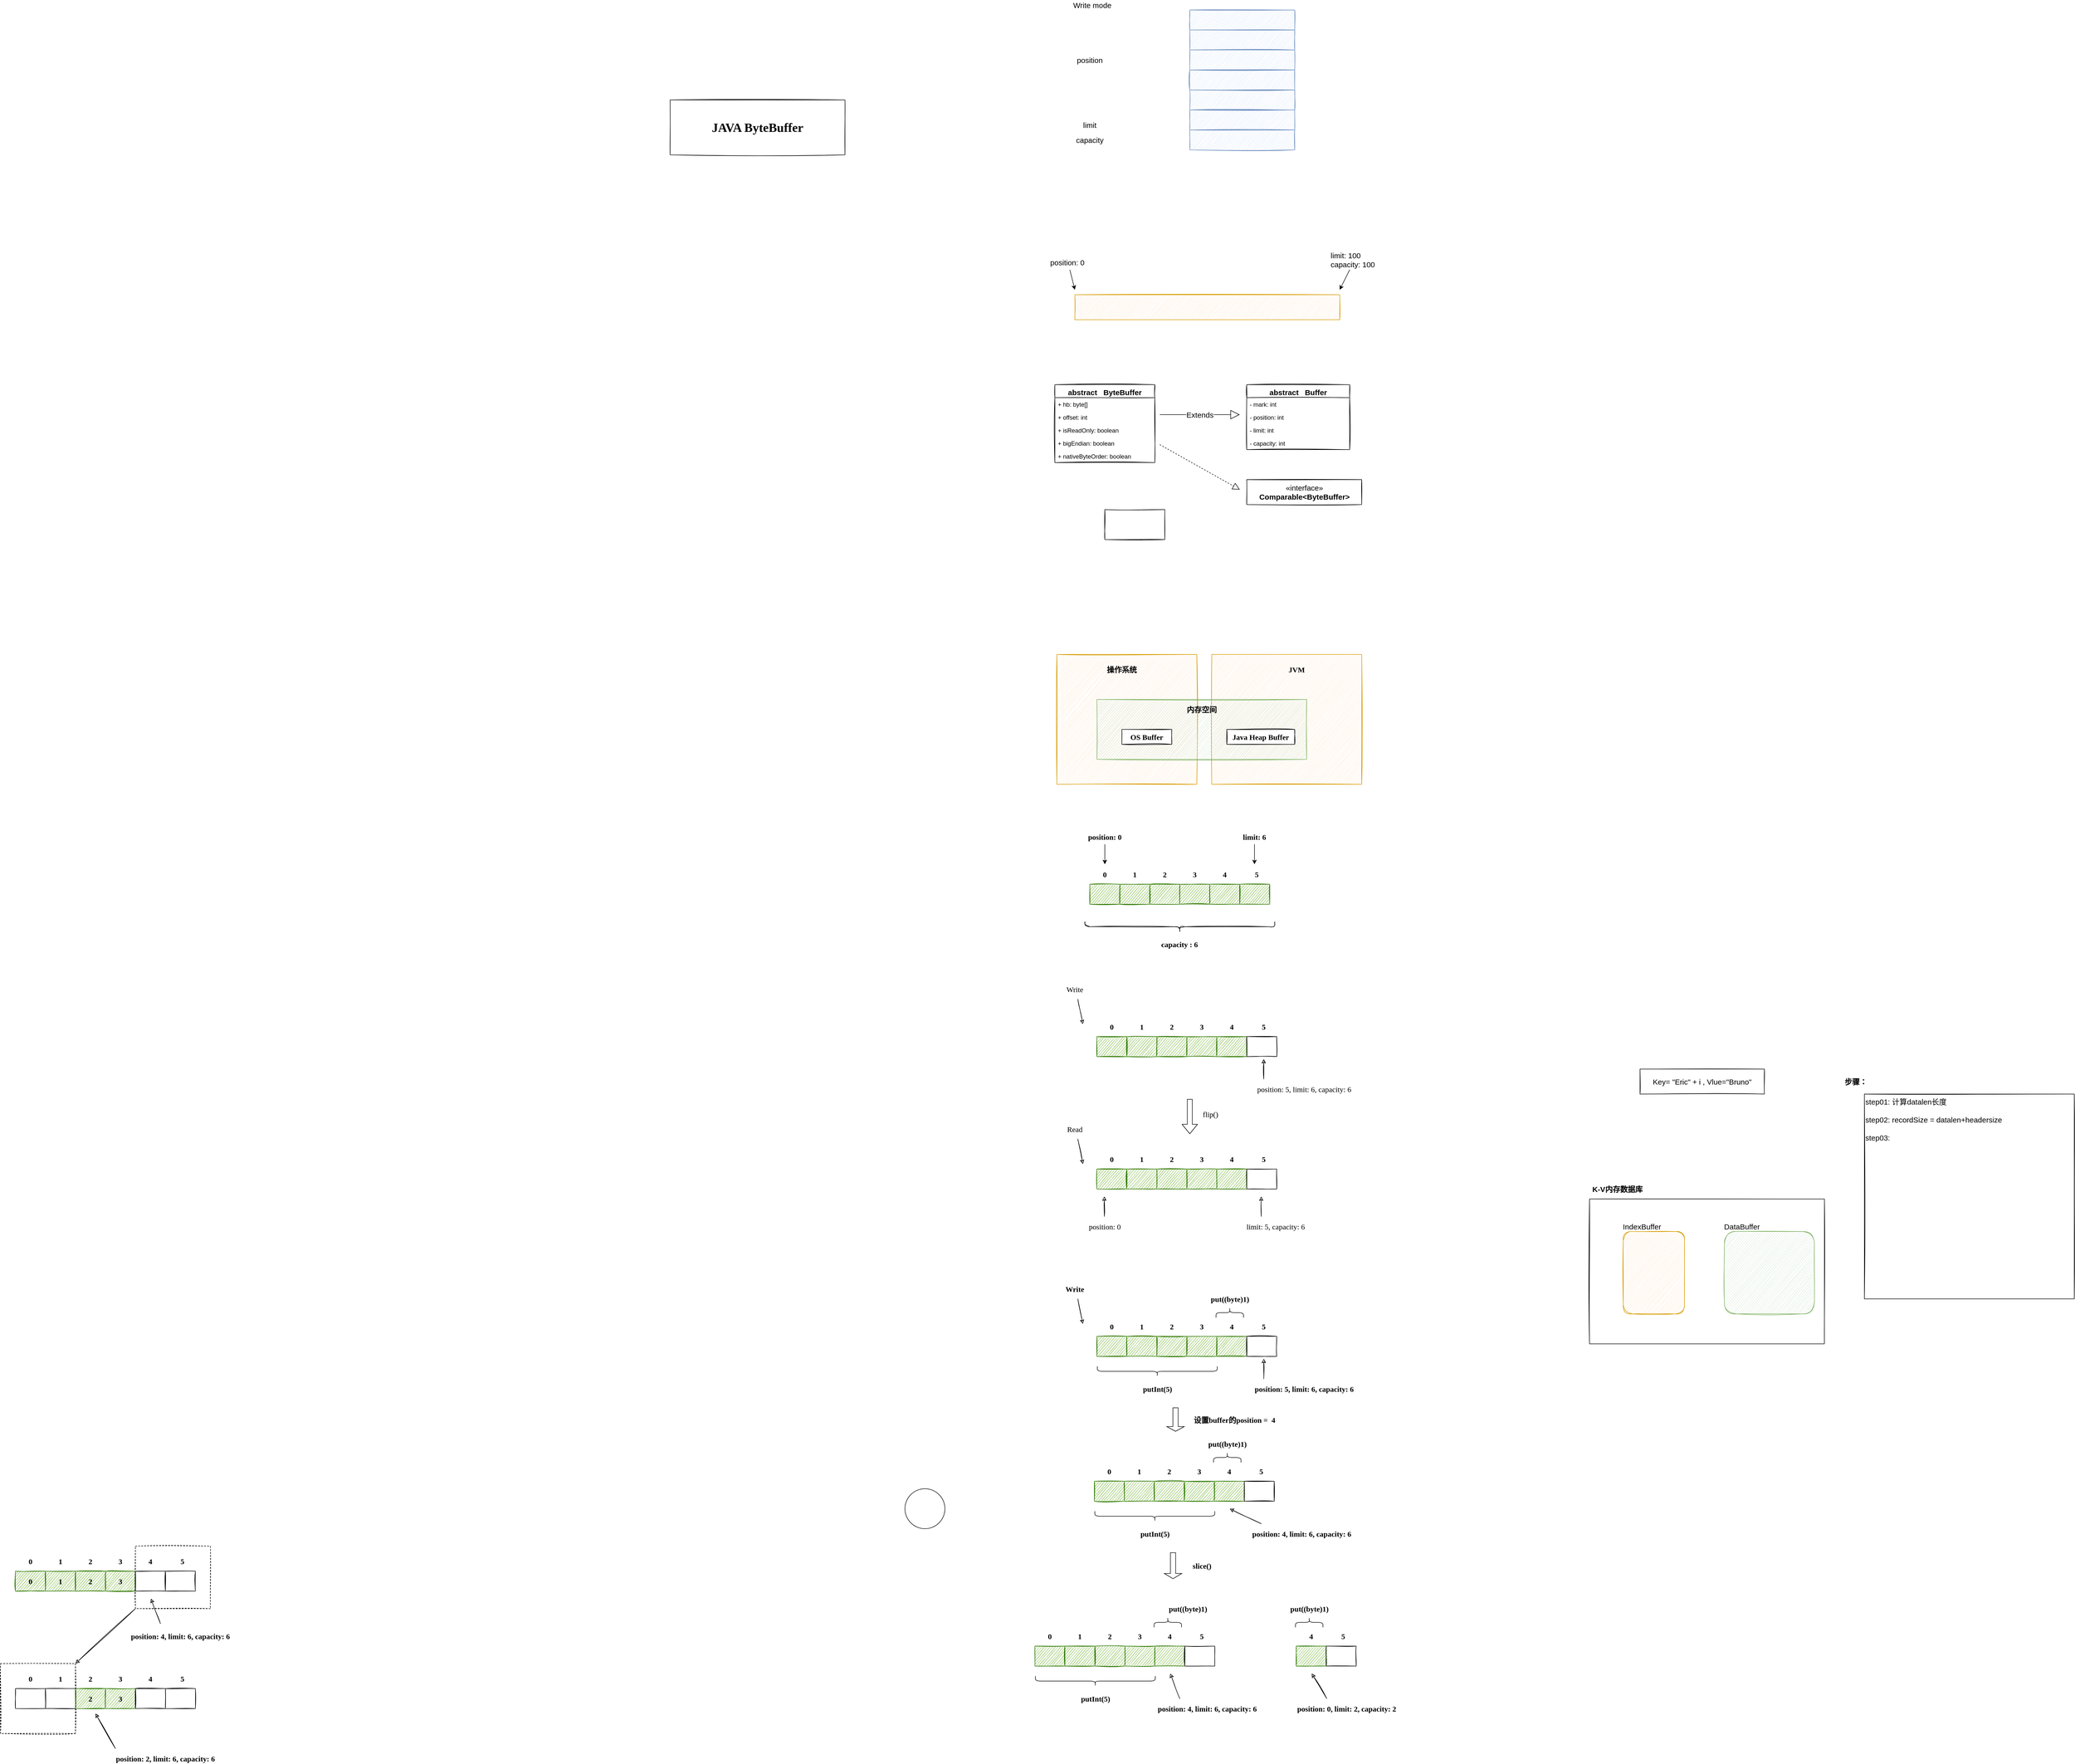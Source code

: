 <mxfile version="14.6.13" type="device" pages="4"><diagram id="aV8cv1iNoZJhpz3Em5e8" name="ByteBuffer"><mxGraphModel dx="3442" dy="632" grid="1" gridSize="10" guides="1" tooltips="1" connect="1" arrows="1" fold="1" page="1" pageScale="1" pageWidth="827" pageHeight="1169" math="0" shadow="0"><root><mxCell id="0"/><mxCell id="1" parent="0"/><mxCell id="25-Mdt9sgpZ_XfbS8y51-42" value="" style="rounded=0;whiteSpace=wrap;html=1;sketch=1;strokeColor=#000000;fillColor=none;fontSize=15;fontColor=#000000;fontStyle=1;dashed=1;" parent="1" vertex="1"><mxGeometry x="-1790" y="3145" width="150" height="125" as="geometry"/></mxCell><mxCell id="25-Mdt9sgpZ_XfbS8y51-44" value="" style="rounded=0;whiteSpace=wrap;html=1;sketch=1;strokeColor=#000000;fontSize=15;fontColor=#000000;fontStyle=1;dashed=1;fillColor=none;" parent="1" vertex="1"><mxGeometry x="-2060" y="3380" width="150" height="140" as="geometry"/></mxCell><mxCell id="laA2eXB9MnoijBKpVAbO-2" value="" style="rounded=0;whiteSpace=wrap;html=1;sketch=1;fillColor=none;fontSize=15;fontStyle=1" parent="1" vertex="1"><mxGeometry x="1120" y="2450" width="470" height="290" as="geometry"/></mxCell><mxCell id="bbNlFA3vaPm4Iiwi7iVU-1" value="" style="rounded=0;whiteSpace=wrap;html=1;sketch=1;fillColor=#dae8fc;strokeColor=#6c8ebf;" parent="1" vertex="1"><mxGeometry x="320" y="70" width="210" height="40" as="geometry"/></mxCell><mxCell id="bbNlFA3vaPm4Iiwi7iVU-2" value="&lt;span style=&quot;color: rgba(0 , 0 , 0 , 0) ; font-family: monospace ; font-size: 0px&quot;&gt;%3CmxGraphModel%3E%3Croot%3E%3CmxCell%20id%3D%220%22%2F%3E%3CmxCell%20id%3D%221%22%20parent%3D%220%22%2F%3E%3CmxCell%20id%3D%222%22%20value%3D%22%22%20style%3D%22rounded%3D0%3BwhiteSpace%3Dwrap%3Bhtml%3D1%3Bsketch%3D1%3BfillColor%3Dnone%3B%22%20vertex%3D%221%22%20parent%3D%221%22%3E%3CmxGeometry%20x%3D%22320%22%20y%3D%2270%22%20width%3D%22210%22%20height%3D%2240%22%20as%3D%22geometry%22%2F%3E%3C%2FmxCell%3E%3C%2Froot%3E%3C%2FmxGraphModel%3E&lt;/span&gt;" style="rounded=0;whiteSpace=wrap;html=1;sketch=1;fillColor=#dae8fc;strokeColor=#6c8ebf;" parent="1" vertex="1"><mxGeometry x="320" y="110" width="210" height="40" as="geometry"/></mxCell><mxCell id="bbNlFA3vaPm4Iiwi7iVU-3" value="&lt;span style=&quot;color: rgba(0 , 0 , 0 , 0) ; font-family: monospace ; font-size: 0px&quot;&gt;%3CmxGraphModel%3E%3Croot%3E%3CmxCell%20id%3D%220%22%2F%3E%3CmxCell%20id%3D%221%22%20parent%3D%220%22%2F%3E%3CmxCell%20id%3D%222%22%20value%3D%22%22%20style%3D%22rounded%3D0%3BwhiteSpace%3Dwrap%3Bhtml%3D1%3Bsketch%3D1%3BfillColor%3Dnone%3B%22%20vertex%3D%221%22%20parent%3D%221%22%3E%3CmxGeometry%20x%3D%22320%22%20y%3D%2270%22%20width%3D%22210%22%20height%3D%2240%22%20as%3D%22geometry%22%2F%3E%3C%2FmxCell%3E%3C%2Froot%3E%3C%2FmxGraphModel%3E&lt;/span&gt;" style="rounded=0;whiteSpace=wrap;html=1;sketch=1;fillColor=#dae8fc;strokeColor=#6c8ebf;" parent="1" vertex="1"><mxGeometry x="320" y="150" width="210" height="40" as="geometry"/></mxCell><mxCell id="bbNlFA3vaPm4Iiwi7iVU-4" value="&lt;span style=&quot;color: rgba(0 , 0 , 0 , 0) ; font-family: monospace ; font-size: 0px&quot;&gt;%3CmxGraphModel%3E%3Croot%3E%3CmxCell%20id%3D%220%22%2F%3E%3CmxCell%20id%3D%221%22%20parent%3D%220%22%2F%3E%3CmxCell%20id%3D%222%22%20value%3D%22%22%20style%3D%22rounded%3D0%3BwhiteSpace%3Dwrap%3Bhtml%3D1%3Bsketch%3D1%3BfillColor%3Dnone%3B%22%20vertex%3D%221%22%20parent%3D%221%22%3E%3CmxGeometry%20x%3D%22320%22%20y%3D%2270%22%20width%3D%22210%22%20height%3D%2240%22%20as%3D%22geometry%22%2F%3E%3C%2FmxCell%3E%3C%2Froot%3E%3C%2FmxGraphModel%3E&lt;/span&gt;" style="rounded=0;whiteSpace=wrap;html=1;sketch=1;fillColor=#dae8fc;strokeColor=#6c8ebf;" parent="1" vertex="1"><mxGeometry x="320" y="190" width="210" height="40" as="geometry"/></mxCell><mxCell id="bbNlFA3vaPm4Iiwi7iVU-5" value="&lt;span style=&quot;color: rgba(0 , 0 , 0 , 0) ; font-family: monospace ; font-size: 0px&quot;&gt;%3CmxGraphModel%3E%3Croot%3E%3CmxCell%20id%3D%220%22%2F%3E%3CmxCell%20id%3D%221%22%20parent%3D%220%22%2F%3E%3CmxCell%20id%3D%222%22%20value%3D%22%22%20style%3D%22rounded%3D0%3BwhiteSpace%3Dwrap%3Bhtml%3D1%3Bsketch%3D1%3BfillColor%3Dnone%3B%22%20vertex%3D%221%22%20parent%3D%221%22%3E%3CmxGeometry%20x%3D%22320%22%20y%3D%2270%22%20width%3D%22210%22%20height%3D%2240%22%20as%3D%22geometry%22%2F%3E%3C%2FmxCell%3E%3C%2Froot%3E%3C%2FmxGraphModel%3E&lt;/span&gt;" style="rounded=0;whiteSpace=wrap;html=1;sketch=1;fillColor=#dae8fc;strokeColor=#6c8ebf;" parent="1" vertex="1"><mxGeometry x="320" y="230" width="210" height="40" as="geometry"/></mxCell><mxCell id="bbNlFA3vaPm4Iiwi7iVU-6" value="&lt;span style=&quot;color: rgba(0 , 0 , 0 , 0) ; font-family: monospace ; font-size: 0px&quot;&gt;%3CmxGraphModel%3E%3Croot%3E%3CmxCell%20id%3D%220%22%2F%3E%3CmxCell%20id%3D%221%22%20parent%3D%220%22%2F%3E%3CmxCell%20id%3D%222%22%20value%3D%22%22%20style%3D%22rounded%3D0%3BwhiteSpace%3Dwrap%3Bhtml%3D1%3Bsketch%3D1%3BfillColor%3Dnone%3B%22%20vertex%3D%221%22%20parent%3D%221%22%3E%3CmxGeometry%20x%3D%22320%22%20y%3D%2270%22%20width%3D%22210%22%20height%3D%2240%22%20as%3D%22geometry%22%2F%3E%3C%2FmxCell%3E%3C%2Froot%3E%3C%2FmxGraphModel%3E&lt;/span&gt;" style="rounded=0;whiteSpace=wrap;html=1;sketch=1;fillColor=#dae8fc;strokeColor=#6c8ebf;" parent="1" vertex="1"><mxGeometry x="320" y="270" width="210" height="40" as="geometry"/></mxCell><mxCell id="bbNlFA3vaPm4Iiwi7iVU-7" value="&lt;span style=&quot;color: rgba(0 , 0 , 0 , 0) ; font-family: monospace ; font-size: 0px&quot;&gt;%3CmxGraphModel%3E%3Croot%3E%3CmxCell%20id%3D%220%22%2F%3E%3CmxCell%20id%3D%221%22%20parent%3D%220%22%2F%3E%3CmxCell%20id%3D%222%22%20value%3D%22%22%20style%3D%22rounded%3D0%3BwhiteSpace%3Dwrap%3Bhtml%3D1%3Bsketch%3D1%3BfillColor%3Dnone%3B%22%20vertex%3D%221%22%20parent%3D%221%22%3E%3CmxGeometry%20x%3D%22320%22%20y%3D%2270%22%20width%3D%22210%22%20height%3D%2240%22%20as%3D%22geometry%22%2F%3E%3C%2FmxCell%3E%3C%2Froot%3E%3C%2FmxGraphModel%3E&lt;/span&gt;" style="rounded=0;whiteSpace=wrap;html=1;sketch=1;fillColor=#dae8fc;strokeColor=#6c8ebf;" parent="1" vertex="1"><mxGeometry x="320" y="310" width="210" height="40" as="geometry"/></mxCell><mxCell id="bbNlFA3vaPm4Iiwi7iVU-8" value="Write mode" style="text;html=1;strokeColor=none;fillColor=none;align=center;verticalAlign=middle;whiteSpace=wrap;rounded=0;sketch=1;fontSize=15;" parent="1" vertex="1"><mxGeometry x="70" y="50" width="110" height="20" as="geometry"/></mxCell><mxCell id="bbNlFA3vaPm4Iiwi7iVU-9" value="position" style="text;html=1;strokeColor=none;fillColor=none;align=center;verticalAlign=middle;whiteSpace=wrap;rounded=0;sketch=1;fontSize=15;" parent="1" vertex="1"><mxGeometry x="100" y="160" width="40" height="20" as="geometry"/></mxCell><mxCell id="bbNlFA3vaPm4Iiwi7iVU-11" value="limit" style="text;html=1;strokeColor=none;fillColor=none;align=center;verticalAlign=middle;whiteSpace=wrap;rounded=0;sketch=1;fontSize=15;" parent="1" vertex="1"><mxGeometry x="100" y="290" width="40" height="20" as="geometry"/></mxCell><mxCell id="bbNlFA3vaPm4Iiwi7iVU-12" value="capacity" style="text;html=1;strokeColor=none;fillColor=none;align=center;verticalAlign=middle;whiteSpace=wrap;rounded=0;sketch=1;fontSize=15;" parent="1" vertex="1"><mxGeometry x="100" y="320" width="40" height="20" as="geometry"/></mxCell><mxCell id="akm_4UC44dpxGQBmoa22-1" value="abstract   ByteBuffer" style="swimlane;fontStyle=1;align=center;verticalAlign=top;childLayout=stackLayout;horizontal=1;startSize=26;horizontalStack=0;resizeParent=1;resizeParentMax=0;resizeLast=0;collapsible=1;marginBottom=0;sketch=1;fillColor=none;fontSize=15;" parent="1" vertex="1"><mxGeometry x="50" y="820" width="200" height="156" as="geometry"/></mxCell><mxCell id="akm_4UC44dpxGQBmoa22-2" value="+ hb: byte[]" style="text;strokeColor=none;fillColor=none;align=left;verticalAlign=top;spacingLeft=4;spacingRight=4;overflow=hidden;rotatable=0;points=[[0,0.5],[1,0.5]];portConstraint=eastwest;" parent="akm_4UC44dpxGQBmoa22-1" vertex="1"><mxGeometry y="26" width="200" height="26" as="geometry"/></mxCell><mxCell id="akm_4UC44dpxGQBmoa22-4" value="+ offset: int" style="text;strokeColor=none;fillColor=none;align=left;verticalAlign=top;spacingLeft=4;spacingRight=4;overflow=hidden;rotatable=0;points=[[0,0.5],[1,0.5]];portConstraint=eastwest;" parent="akm_4UC44dpxGQBmoa22-1" vertex="1"><mxGeometry y="52" width="200" height="26" as="geometry"/></mxCell><mxCell id="akm_4UC44dpxGQBmoa22-5" value="+ isReadOnly: boolean" style="text;strokeColor=none;fillColor=none;align=left;verticalAlign=top;spacingLeft=4;spacingRight=4;overflow=hidden;rotatable=0;points=[[0,0.5],[1,0.5]];portConstraint=eastwest;" parent="akm_4UC44dpxGQBmoa22-1" vertex="1"><mxGeometry y="78" width="200" height="26" as="geometry"/></mxCell><mxCell id="akm_4UC44dpxGQBmoa22-6" value="+ bigEndian: boolean" style="text;strokeColor=none;fillColor=none;align=left;verticalAlign=top;spacingLeft=4;spacingRight=4;overflow=hidden;rotatable=0;points=[[0,0.5],[1,0.5]];portConstraint=eastwest;" parent="akm_4UC44dpxGQBmoa22-1" vertex="1"><mxGeometry y="104" width="200" height="26" as="geometry"/></mxCell><mxCell id="akm_4UC44dpxGQBmoa22-7" value="+ nativeByteOrder: boolean" style="text;strokeColor=none;fillColor=none;align=left;verticalAlign=top;spacingLeft=4;spacingRight=4;overflow=hidden;rotatable=0;points=[[0,0.5],[1,0.5]];portConstraint=eastwest;" parent="akm_4UC44dpxGQBmoa22-1" vertex="1"><mxGeometry y="130" width="200" height="26" as="geometry"/></mxCell><mxCell id="akm_4UC44dpxGQBmoa22-8" value="abstract   Buffer" style="swimlane;fontStyle=1;align=center;verticalAlign=top;childLayout=stackLayout;horizontal=1;startSize=26;horizontalStack=0;resizeParent=1;resizeParentMax=0;resizeLast=0;collapsible=1;marginBottom=0;sketch=1;fillColor=none;fontSize=15;" parent="1" vertex="1"><mxGeometry x="434" y="820" width="206" height="130" as="geometry"/></mxCell><mxCell id="4gChv5zFlr5U6r0OoWAq-1" value="- mark: int" style="text;strokeColor=none;fillColor=none;align=left;verticalAlign=top;spacingLeft=4;spacingRight=4;overflow=hidden;rotatable=0;points=[[0,0.5],[1,0.5]];portConstraint=eastwest;" parent="akm_4UC44dpxGQBmoa22-8" vertex="1"><mxGeometry y="26" width="206" height="26" as="geometry"/></mxCell><mxCell id="akm_4UC44dpxGQBmoa22-9" value="- position: int" style="text;strokeColor=none;fillColor=none;align=left;verticalAlign=top;spacingLeft=4;spacingRight=4;overflow=hidden;rotatable=0;points=[[0,0.5],[1,0.5]];portConstraint=eastwest;" parent="akm_4UC44dpxGQBmoa22-8" vertex="1"><mxGeometry y="52" width="206" height="26" as="geometry"/></mxCell><mxCell id="akm_4UC44dpxGQBmoa22-10" value="- limit: int" style="text;strokeColor=none;fillColor=none;align=left;verticalAlign=top;spacingLeft=4;spacingRight=4;overflow=hidden;rotatable=0;points=[[0,0.5],[1,0.5]];portConstraint=eastwest;" parent="akm_4UC44dpxGQBmoa22-8" vertex="1"><mxGeometry y="78" width="206" height="26" as="geometry"/></mxCell><mxCell id="akm_4UC44dpxGQBmoa22-11" value="- capacity: int" style="text;strokeColor=none;fillColor=none;align=left;verticalAlign=top;spacingLeft=4;spacingRight=4;overflow=hidden;rotatable=0;points=[[0,0.5],[1,0.5]];portConstraint=eastwest;" parent="akm_4UC44dpxGQBmoa22-8" vertex="1"><mxGeometry y="104" width="206" height="26" as="geometry"/></mxCell><mxCell id="akm_4UC44dpxGQBmoa22-14" value="Extends" style="endArrow=block;endSize=16;endFill=0;html=1;fontSize=15;" parent="1" edge="1"><mxGeometry width="160" relative="1" as="geometry"><mxPoint x="260" y="880" as="sourcePoint"/><mxPoint x="420" y="880" as="targetPoint"/></mxGeometry></mxCell><mxCell id="akm_4UC44dpxGQBmoa22-15" value="" style="rounded=0;whiteSpace=wrap;html=1;sketch=1;fillColor=#ffe6cc;fontSize=15;strokeColor=#d79b00;" parent="1" vertex="1"><mxGeometry x="90" y="640" width="530" height="50" as="geometry"/></mxCell><mxCell id="akm_4UC44dpxGQBmoa22-16" value="" style="endArrow=classic;html=1;fontSize=15;" parent="1" edge="1"><mxGeometry width="50" height="50" relative="1" as="geometry"><mxPoint x="80" y="590" as="sourcePoint"/><mxPoint x="90" y="630" as="targetPoint"/></mxGeometry></mxCell><mxCell id="akm_4UC44dpxGQBmoa22-17" value="position: 0" style="text;html=1;strokeColor=none;fillColor=none;align=center;verticalAlign=middle;whiteSpace=wrap;rounded=0;sketch=1;fontSize=15;" parent="1" vertex="1"><mxGeometry x="10" y="565" width="130" height="20" as="geometry"/></mxCell><mxCell id="akm_4UC44dpxGQBmoa22-18" value="limit: 100&lt;br&gt;capacity: 100" style="text;html=1;strokeColor=none;fillColor=none;align=left;verticalAlign=middle;whiteSpace=wrap;rounded=0;sketch=1;fontSize=15;" parent="1" vertex="1"><mxGeometry x="600" y="560" width="130" height="20" as="geometry"/></mxCell><mxCell id="akm_4UC44dpxGQBmoa22-19" value="" style="endArrow=classic;html=1;fontSize=15;" parent="1" edge="1"><mxGeometry width="50" height="50" relative="1" as="geometry"><mxPoint x="640" y="590" as="sourcePoint"/><mxPoint x="620" y="630" as="targetPoint"/></mxGeometry></mxCell><mxCell id="4gChv5zFlr5U6r0OoWAq-7" value="«interface»&lt;br style=&quot;font-size: 15px&quot;&gt;&lt;b&gt;Comparable&amp;lt;ByteBuffer&amp;gt;&lt;/b&gt;" style="html=1;sketch=1;fillColor=none;fontSize=15;" parent="1" vertex="1"><mxGeometry x="434" y="1010" width="230" height="50" as="geometry"/></mxCell><mxCell id="4gChv5zFlr5U6r0OoWAq-8" value="" style="endArrow=block;dashed=1;endFill=0;endSize=12;html=1;fontSize=15;" parent="1" edge="1"><mxGeometry width="160" relative="1" as="geometry"><mxPoint x="260" y="940" as="sourcePoint"/><mxPoint x="420" y="1030" as="targetPoint"/></mxGeometry></mxCell><mxCell id="fisRkOEDoZY_McsGAtyk-1" value="" style="rounded=0;whiteSpace=wrap;html=1;sketch=1;fillColor=#ffe6cc;strokeColor=#d79b00;fontFamily=Comic Sans MS;fontSize=15;fontStyle=1" parent="1" vertex="1"><mxGeometry x="54" y="1360" width="280" height="260" as="geometry"/></mxCell><mxCell id="fisRkOEDoZY_McsGAtyk-2" value="" style="rounded=0;whiteSpace=wrap;html=1;sketch=1;fillColor=#ffe6cc;strokeColor=#d79b00;fontFamily=Comic Sans MS;fontSize=15;fontStyle=1" parent="1" vertex="1"><mxGeometry x="364" y="1360" width="300" height="260" as="geometry"/></mxCell><mxCell id="fisRkOEDoZY_McsGAtyk-3" value="JVM" style="text;html=1;strokeColor=none;fillColor=none;align=center;verticalAlign=middle;whiteSpace=wrap;rounded=0;sketch=1;fontFamily=Comic Sans MS;fontSize=15;fontStyle=1" parent="1" vertex="1"><mxGeometry x="514" y="1380" width="40" height="20" as="geometry"/></mxCell><mxCell id="fisRkOEDoZY_McsGAtyk-4" value="操作系统" style="text;html=1;strokeColor=none;fillColor=none;align=center;verticalAlign=middle;whiteSpace=wrap;rounded=0;sketch=1;fontFamily=Comic Sans MS;fontSize=15;fontStyle=1" parent="1" vertex="1"><mxGeometry x="134" y="1380" width="100" height="20" as="geometry"/></mxCell><mxCell id="fisRkOEDoZY_McsGAtyk-5" value="" style="rounded=0;whiteSpace=wrap;html=1;sketch=1;fillColor=#d5e8d4;strokeColor=#82b366;fontFamily=Comic Sans MS;fontSize=15;fontStyle=1" parent="1" vertex="1"><mxGeometry x="134" y="1450" width="420" height="120" as="geometry"/></mxCell><mxCell id="fisRkOEDoZY_McsGAtyk-6" value="内存空间" style="text;html=1;strokeColor=none;fillColor=none;align=center;verticalAlign=middle;whiteSpace=wrap;rounded=0;sketch=1;fontFamily=Comic Sans MS;fontSize=15;fontStyle=1" parent="1" vertex="1"><mxGeometry x="309" y="1460" width="70" height="20" as="geometry"/></mxCell><mxCell id="fisRkOEDoZY_McsGAtyk-7" value="" style="rounded=0;whiteSpace=wrap;html=1;sketch=1;fillColor=#ffffff;fontFamily=Comic Sans MS;" parent="1" vertex="1"><mxGeometry x="150" y="1070" width="120" height="60" as="geometry"/></mxCell><mxCell id="fisRkOEDoZY_McsGAtyk-8" value="Java Heap Buffer" style="rounded=0;whiteSpace=wrap;html=1;sketch=1;fillColor=#ffffff;fontFamily=Comic Sans MS;fontSize=15;fontStyle=1" parent="1" vertex="1"><mxGeometry x="394" y="1510" width="136" height="30" as="geometry"/></mxCell><mxCell id="fisRkOEDoZY_McsGAtyk-9" value="OS Buffer" style="rounded=0;whiteSpace=wrap;html=1;sketch=1;fillColor=#ffffff;fontFamily=Comic Sans MS;fontSize=15;fontStyle=1" parent="1" vertex="1"><mxGeometry x="184" y="1510" width="100" height="30" as="geometry"/></mxCell><mxCell id="fisRkOEDoZY_McsGAtyk-10" value="" style="rounded=0;whiteSpace=wrap;html=1;sketch=1;fontFamily=Comic Sans MS;fontSize=15;fillColor=#60a917;strokeColor=#2D7600;fontColor=#ffffff;fontStyle=1" parent="1" vertex="1"><mxGeometry x="120" y="1820" width="60" height="40" as="geometry"/></mxCell><mxCell id="fisRkOEDoZY_McsGAtyk-13" value="" style="rounded=0;whiteSpace=wrap;html=1;sketch=1;fontFamily=Comic Sans MS;fontSize=15;fillColor=#60a917;strokeColor=#2D7600;fontColor=#ffffff;fontStyle=1" parent="1" vertex="1"><mxGeometry x="180" y="1820" width="60" height="40" as="geometry"/></mxCell><mxCell id="fisRkOEDoZY_McsGAtyk-14" value="" style="rounded=0;whiteSpace=wrap;html=1;sketch=1;fontFamily=Comic Sans MS;fontSize=15;fillColor=#60a917;strokeColor=#2D7600;fontColor=#ffffff;fontStyle=1" parent="1" vertex="1"><mxGeometry x="240" y="1820" width="60" height="40" as="geometry"/></mxCell><mxCell id="fisRkOEDoZY_McsGAtyk-15" value="" style="rounded=0;whiteSpace=wrap;html=1;sketch=1;fontFamily=Comic Sans MS;fontSize=15;fillColor=#60a917;strokeColor=#2D7600;fontColor=#ffffff;fontStyle=1" parent="1" vertex="1"><mxGeometry x="300" y="1820" width="60" height="40" as="geometry"/></mxCell><mxCell id="fisRkOEDoZY_McsGAtyk-16" value="" style="rounded=0;whiteSpace=wrap;html=1;sketch=1;fontFamily=Comic Sans MS;fontSize=15;fillColor=#60a917;strokeColor=#2D7600;fontColor=#ffffff;fontStyle=1" parent="1" vertex="1"><mxGeometry x="360" y="1820" width="60" height="40" as="geometry"/></mxCell><mxCell id="fisRkOEDoZY_McsGAtyk-17" value="" style="rounded=0;whiteSpace=wrap;html=1;sketch=1;fontFamily=Comic Sans MS;fontSize=15;fillColor=#60a917;strokeColor=#2D7600;fontColor=#ffffff;fontStyle=1" parent="1" vertex="1"><mxGeometry x="420" y="1820" width="60" height="40" as="geometry"/></mxCell><mxCell id="fisRkOEDoZY_McsGAtyk-18" value="0" style="text;html=1;strokeColor=none;fillColor=none;align=center;verticalAlign=middle;whiteSpace=wrap;rounded=0;sketch=1;fontFamily=Comic Sans MS;fontSize=15;fontStyle=1" parent="1" vertex="1"><mxGeometry x="130" y="1790" width="40" height="20" as="geometry"/></mxCell><mxCell id="fisRkOEDoZY_McsGAtyk-19" value="1" style="text;html=1;strokeColor=none;fillColor=none;align=center;verticalAlign=middle;whiteSpace=wrap;rounded=0;sketch=1;fontFamily=Comic Sans MS;fontSize=15;fontStyle=1" parent="1" vertex="1"><mxGeometry x="190" y="1790" width="40" height="20" as="geometry"/></mxCell><mxCell id="fisRkOEDoZY_McsGAtyk-20" value="2" style="text;html=1;strokeColor=none;fillColor=none;align=center;verticalAlign=middle;whiteSpace=wrap;rounded=0;sketch=1;fontFamily=Comic Sans MS;fontSize=15;fontStyle=1" parent="1" vertex="1"><mxGeometry x="250" y="1790" width="40" height="20" as="geometry"/></mxCell><mxCell id="fisRkOEDoZY_McsGAtyk-21" value="3" style="text;html=1;strokeColor=none;fillColor=none;align=center;verticalAlign=middle;whiteSpace=wrap;rounded=0;sketch=1;fontFamily=Comic Sans MS;fontSize=15;fontStyle=1" parent="1" vertex="1"><mxGeometry x="310" y="1790" width="40" height="20" as="geometry"/></mxCell><mxCell id="fisRkOEDoZY_McsGAtyk-22" value="4" style="text;html=1;strokeColor=none;fillColor=none;align=center;verticalAlign=middle;whiteSpace=wrap;rounded=0;sketch=1;fontFamily=Comic Sans MS;fontSize=15;fontStyle=1" parent="1" vertex="1"><mxGeometry x="370" y="1790" width="40" height="20" as="geometry"/></mxCell><mxCell id="fisRkOEDoZY_McsGAtyk-23" value="5" style="text;html=1;strokeColor=none;fillColor=none;align=center;verticalAlign=middle;whiteSpace=wrap;rounded=0;sketch=1;fontFamily=Comic Sans MS;fontSize=15;fontStyle=1" parent="1" vertex="1"><mxGeometry x="434" y="1790" width="40" height="20" as="geometry"/></mxCell><mxCell id="fisRkOEDoZY_McsGAtyk-24" value="" style="shape=curlyBracket;whiteSpace=wrap;html=1;rounded=1;sketch=1;fillColor=none;fontFamily=Comic Sans MS;fontSize=15;rotation=-90;fontStyle=1" parent="1" vertex="1"><mxGeometry x="290" y="1715" width="20" height="380" as="geometry"/></mxCell><mxCell id="fisRkOEDoZY_McsGAtyk-25" value="capacity : 6" style="text;html=1;align=center;verticalAlign=middle;resizable=0;points=[];autosize=1;fontSize=15;fontFamily=Comic Sans MS;fontStyle=1" parent="1" vertex="1"><mxGeometry x="249" y="1930" width="100" height="20" as="geometry"/></mxCell><mxCell id="fisRkOEDoZY_McsGAtyk-26" value="" style="endArrow=classic;html=1;fontFamily=Comic Sans MS;fontSize=15;fontStyle=1" parent="1" edge="1"><mxGeometry width="50" height="50" relative="1" as="geometry"><mxPoint x="150" y="1740" as="sourcePoint"/><mxPoint x="150" y="1780" as="targetPoint"/></mxGeometry></mxCell><mxCell id="fisRkOEDoZY_McsGAtyk-27" value="" style="endArrow=classic;html=1;fontFamily=Comic Sans MS;fontSize=15;fontStyle=1" parent="1" edge="1"><mxGeometry width="50" height="50" relative="1" as="geometry"><mxPoint x="449.5" y="1740" as="sourcePoint"/><mxPoint x="449.5" y="1780" as="targetPoint"/></mxGeometry></mxCell><mxCell id="fisRkOEDoZY_McsGAtyk-28" value="position: 0" style="text;html=1;strokeColor=none;fillColor=none;align=center;verticalAlign=middle;whiteSpace=wrap;rounded=0;sketch=1;fontFamily=Comic Sans MS;fontSize=15;fontStyle=1" parent="1" vertex="1"><mxGeometry x="110" y="1715" width="80" height="20" as="geometry"/></mxCell><mxCell id="fisRkOEDoZY_McsGAtyk-29" value="limit: 6" style="text;html=1;align=center;verticalAlign=middle;resizable=0;points=[];autosize=1;fontSize=15;fontFamily=Comic Sans MS;fontStyle=1" parent="1" vertex="1"><mxGeometry x="414" y="1715" width="70" height="20" as="geometry"/></mxCell><mxCell id="6fE58o1h5H-IRjfDg7Q9-3" value="" style="rounded=0;whiteSpace=wrap;html=1;sketch=1;fontFamily=Comic Sans MS;fontSize=15;fillColor=#60a917;strokeColor=#2D7600;fontColor=#ffffff;fontStyle=1" parent="1" vertex="1"><mxGeometry x="134" y="2125" width="60" height="40" as="geometry"/></mxCell><mxCell id="6fE58o1h5H-IRjfDg7Q9-4" value="" style="rounded=0;whiteSpace=wrap;html=1;sketch=1;fontFamily=Comic Sans MS;fontSize=15;fillColor=#60a917;strokeColor=#2D7600;fontColor=#ffffff;fontStyle=1" parent="1" vertex="1"><mxGeometry x="194" y="2125" width="60" height="40" as="geometry"/></mxCell><mxCell id="6fE58o1h5H-IRjfDg7Q9-5" value="" style="rounded=0;whiteSpace=wrap;html=1;sketch=1;fontFamily=Comic Sans MS;fontSize=15;fillColor=#60a917;strokeColor=#2D7600;fontColor=#ffffff;fontStyle=1" parent="1" vertex="1"><mxGeometry x="254" y="2125" width="60" height="40" as="geometry"/></mxCell><mxCell id="6fE58o1h5H-IRjfDg7Q9-6" value="" style="rounded=0;whiteSpace=wrap;html=1;sketch=1;fontFamily=Comic Sans MS;fontSize=15;fillColor=#60a917;strokeColor=#2D7600;fontColor=#ffffff;fontStyle=1" parent="1" vertex="1"><mxGeometry x="314" y="2125" width="60" height="40" as="geometry"/></mxCell><mxCell id="6fE58o1h5H-IRjfDg7Q9-7" value="" style="rounded=0;whiteSpace=wrap;html=1;sketch=1;fontFamily=Comic Sans MS;fontSize=15;fillColor=#60a917;strokeColor=#2D7600;fontColor=#ffffff;fontStyle=1" parent="1" vertex="1"><mxGeometry x="374" y="2125" width="60" height="40" as="geometry"/></mxCell><mxCell id="6fE58o1h5H-IRjfDg7Q9-8" value="" style="rounded=0;whiteSpace=wrap;html=1;sketch=1;fontFamily=Comic Sans MS;fontSize=15;fontStyle=1;fillColor=none;" parent="1" vertex="1"><mxGeometry x="434" y="2125" width="60" height="40" as="geometry"/></mxCell><mxCell id="6fE58o1h5H-IRjfDg7Q9-9" value="0" style="text;html=1;strokeColor=none;fillColor=none;align=center;verticalAlign=middle;whiteSpace=wrap;rounded=0;sketch=1;fontFamily=Comic Sans MS;fontSize=15;fontStyle=1" parent="1" vertex="1"><mxGeometry x="144" y="2095" width="40" height="20" as="geometry"/></mxCell><mxCell id="6fE58o1h5H-IRjfDg7Q9-10" value="1" style="text;html=1;strokeColor=none;fillColor=none;align=center;verticalAlign=middle;whiteSpace=wrap;rounded=0;sketch=1;fontFamily=Comic Sans MS;fontSize=15;fontStyle=1" parent="1" vertex="1"><mxGeometry x="204" y="2095" width="40" height="20" as="geometry"/></mxCell><mxCell id="6fE58o1h5H-IRjfDg7Q9-11" value="2" style="text;html=1;strokeColor=none;fillColor=none;align=center;verticalAlign=middle;whiteSpace=wrap;rounded=0;sketch=1;fontFamily=Comic Sans MS;fontSize=15;fontStyle=1" parent="1" vertex="1"><mxGeometry x="264" y="2095" width="40" height="20" as="geometry"/></mxCell><mxCell id="6fE58o1h5H-IRjfDg7Q9-12" value="3" style="text;html=1;strokeColor=none;fillColor=none;align=center;verticalAlign=middle;whiteSpace=wrap;rounded=0;sketch=1;fontFamily=Comic Sans MS;fontSize=15;fontStyle=1" parent="1" vertex="1"><mxGeometry x="324" y="2095" width="40" height="20" as="geometry"/></mxCell><mxCell id="6fE58o1h5H-IRjfDg7Q9-13" value="4" style="text;html=1;strokeColor=none;fillColor=none;align=center;verticalAlign=middle;whiteSpace=wrap;rounded=0;sketch=1;fontFamily=Comic Sans MS;fontSize=15;fontStyle=1" parent="1" vertex="1"><mxGeometry x="384" y="2095" width="40" height="20" as="geometry"/></mxCell><mxCell id="6fE58o1h5H-IRjfDg7Q9-14" value="5" style="text;html=1;strokeColor=none;fillColor=none;align=center;verticalAlign=middle;whiteSpace=wrap;rounded=0;sketch=1;fontFamily=Comic Sans MS;fontSize=15;fontStyle=1" parent="1" vertex="1"><mxGeometry x="448" y="2095" width="40" height="20" as="geometry"/></mxCell><mxCell id="6fE58o1h5H-IRjfDg7Q9-15" value="" style="endArrow=classic;html=1;sketch=1;fontFamily=Comic Sans MS;fontSize=15;" parent="1" edge="1"><mxGeometry width="50" height="50" relative="1" as="geometry"><mxPoint x="96" y="2050" as="sourcePoint"/><mxPoint x="106" y="2100" as="targetPoint"/></mxGeometry></mxCell><mxCell id="6fE58o1h5H-IRjfDg7Q9-16" value="Write" style="text;html=1;strokeColor=none;fillColor=none;align=center;verticalAlign=middle;whiteSpace=wrap;rounded=0;sketch=1;fontFamily=Comic Sans MS;fontSize=15;" parent="1" vertex="1"><mxGeometry x="70" y="2020" width="40" height="20" as="geometry"/></mxCell><mxCell id="6fE58o1h5H-IRjfDg7Q9-17" value="position: 5, limit: 6, capacity: 6" style="text;html=1;strokeColor=none;fillColor=none;align=center;verticalAlign=middle;whiteSpace=wrap;rounded=0;sketch=1;fontFamily=Comic Sans MS;fontSize=15;" parent="1" vertex="1"><mxGeometry x="429" y="2220" width="240" height="20" as="geometry"/></mxCell><mxCell id="6fE58o1h5H-IRjfDg7Q9-18" value="" style="endArrow=classic;html=1;fontFamily=Comic Sans MS;fontSize=15;sketch=1;" parent="1" edge="1"><mxGeometry width="50" height="50" relative="1" as="geometry"><mxPoint x="468" y="2210" as="sourcePoint"/><mxPoint x="468" y="2170" as="targetPoint"/></mxGeometry></mxCell><mxCell id="6fE58o1h5H-IRjfDg7Q9-19" value="" style="shape=flexArrow;endArrow=classic;html=1;fontFamily=Comic Sans MS;fontSize=15;" parent="1" edge="1"><mxGeometry width="50" height="50" relative="1" as="geometry"><mxPoint x="320" y="2250" as="sourcePoint"/><mxPoint x="320" y="2320" as="targetPoint"/></mxGeometry></mxCell><mxCell id="6fE58o1h5H-IRjfDg7Q9-20" value="flip()" style="text;html=1;align=center;verticalAlign=middle;resizable=0;points=[];autosize=1;fontSize=15;fontFamily=Comic Sans MS;" parent="1" vertex="1"><mxGeometry x="335.5" y="2270" width="50" height="20" as="geometry"/></mxCell><mxCell id="6fE58o1h5H-IRjfDg7Q9-21" value="" style="rounded=0;whiteSpace=wrap;html=1;sketch=1;fontFamily=Comic Sans MS;fontSize=15;fillColor=#60a917;strokeColor=#2D7600;fontColor=#ffffff;fontStyle=1" parent="1" vertex="1"><mxGeometry x="134" y="2390" width="60" height="40" as="geometry"/></mxCell><mxCell id="6fE58o1h5H-IRjfDg7Q9-22" value="" style="rounded=0;whiteSpace=wrap;html=1;sketch=1;fontFamily=Comic Sans MS;fontSize=15;fillColor=#60a917;strokeColor=#2D7600;fontColor=#ffffff;fontStyle=1" parent="1" vertex="1"><mxGeometry x="194" y="2390" width="60" height="40" as="geometry"/></mxCell><mxCell id="6fE58o1h5H-IRjfDg7Q9-23" value="" style="rounded=0;whiteSpace=wrap;html=1;sketch=1;fontFamily=Comic Sans MS;fontSize=15;fillColor=#60a917;strokeColor=#2D7600;fontColor=#ffffff;fontStyle=1" parent="1" vertex="1"><mxGeometry x="254" y="2390" width="60" height="40" as="geometry"/></mxCell><mxCell id="6fE58o1h5H-IRjfDg7Q9-24" value="" style="rounded=0;whiteSpace=wrap;html=1;sketch=1;fontFamily=Comic Sans MS;fontSize=15;fillColor=#60a917;strokeColor=#2D7600;fontColor=#ffffff;fontStyle=1" parent="1" vertex="1"><mxGeometry x="314" y="2390" width="60" height="40" as="geometry"/></mxCell><mxCell id="6fE58o1h5H-IRjfDg7Q9-25" value="" style="rounded=0;whiteSpace=wrap;html=1;sketch=1;fontFamily=Comic Sans MS;fontSize=15;fillColor=#60a917;strokeColor=#2D7600;fontColor=#ffffff;fontStyle=1" parent="1" vertex="1"><mxGeometry x="374" y="2390" width="60" height="40" as="geometry"/></mxCell><mxCell id="6fE58o1h5H-IRjfDg7Q9-26" value="" style="rounded=0;whiteSpace=wrap;html=1;sketch=1;fontFamily=Comic Sans MS;fontSize=15;fontStyle=1;fillColor=none;" parent="1" vertex="1"><mxGeometry x="434" y="2390" width="60" height="40" as="geometry"/></mxCell><mxCell id="6fE58o1h5H-IRjfDg7Q9-27" value="0" style="text;html=1;strokeColor=none;fillColor=none;align=center;verticalAlign=middle;whiteSpace=wrap;rounded=0;sketch=1;fontFamily=Comic Sans MS;fontSize=15;fontStyle=1" parent="1" vertex="1"><mxGeometry x="144" y="2360" width="40" height="20" as="geometry"/></mxCell><mxCell id="6fE58o1h5H-IRjfDg7Q9-28" value="1" style="text;html=1;strokeColor=none;fillColor=none;align=center;verticalAlign=middle;whiteSpace=wrap;rounded=0;sketch=1;fontFamily=Comic Sans MS;fontSize=15;fontStyle=1" parent="1" vertex="1"><mxGeometry x="204" y="2360" width="40" height="20" as="geometry"/></mxCell><mxCell id="6fE58o1h5H-IRjfDg7Q9-29" value="2" style="text;html=1;strokeColor=none;fillColor=none;align=center;verticalAlign=middle;whiteSpace=wrap;rounded=0;sketch=1;fontFamily=Comic Sans MS;fontSize=15;fontStyle=1" parent="1" vertex="1"><mxGeometry x="264" y="2360" width="40" height="20" as="geometry"/></mxCell><mxCell id="6fE58o1h5H-IRjfDg7Q9-30" value="3" style="text;html=1;strokeColor=none;fillColor=none;align=center;verticalAlign=middle;whiteSpace=wrap;rounded=0;sketch=1;fontFamily=Comic Sans MS;fontSize=15;fontStyle=1" parent="1" vertex="1"><mxGeometry x="324" y="2360" width="40" height="20" as="geometry"/></mxCell><mxCell id="6fE58o1h5H-IRjfDg7Q9-31" value="4" style="text;html=1;strokeColor=none;fillColor=none;align=center;verticalAlign=middle;whiteSpace=wrap;rounded=0;sketch=1;fontFamily=Comic Sans MS;fontSize=15;fontStyle=1" parent="1" vertex="1"><mxGeometry x="384" y="2360" width="40" height="20" as="geometry"/></mxCell><mxCell id="6fE58o1h5H-IRjfDg7Q9-32" value="5" style="text;html=1;strokeColor=none;fillColor=none;align=center;verticalAlign=middle;whiteSpace=wrap;rounded=0;sketch=1;fontFamily=Comic Sans MS;fontSize=15;fontStyle=1" parent="1" vertex="1"><mxGeometry x="448" y="2360" width="40" height="20" as="geometry"/></mxCell><mxCell id="6fE58o1h5H-IRjfDg7Q9-35" value="" style="endArrow=classic;html=1;sketch=1;fontFamily=Comic Sans MS;fontSize=15;" parent="1" edge="1"><mxGeometry width="50" height="50" relative="1" as="geometry"><mxPoint x="96" y="2330" as="sourcePoint"/><mxPoint x="106" y="2380" as="targetPoint"/></mxGeometry></mxCell><mxCell id="6fE58o1h5H-IRjfDg7Q9-36" value="Read" style="text;html=1;strokeColor=none;fillColor=none;align=center;verticalAlign=middle;whiteSpace=wrap;rounded=0;sketch=1;fontFamily=Comic Sans MS;fontSize=15;" parent="1" vertex="1"><mxGeometry x="70" y="2300" width="40" height="20" as="geometry"/></mxCell><mxCell id="6fE58o1h5H-IRjfDg7Q9-37" value="position: 0" style="text;html=1;strokeColor=none;fillColor=none;align=center;verticalAlign=middle;whiteSpace=wrap;rounded=0;sketch=1;fontFamily=Comic Sans MS;fontSize=15;" parent="1" vertex="1"><mxGeometry x="100" y="2495" width="100" height="20" as="geometry"/></mxCell><mxCell id="6fE58o1h5H-IRjfDg7Q9-38" value="" style="endArrow=classic;html=1;fontFamily=Comic Sans MS;fontSize=15;sketch=1;" parent="1" edge="1"><mxGeometry width="50" height="50" relative="1" as="geometry"><mxPoint x="149" y="2485" as="sourcePoint"/><mxPoint x="149" y="2445" as="targetPoint"/></mxGeometry></mxCell><mxCell id="6fE58o1h5H-IRjfDg7Q9-40" value="limit: 5, capacity: 6" style="text;html=1;strokeColor=none;fillColor=none;align=center;verticalAlign=middle;whiteSpace=wrap;rounded=0;sketch=1;fontFamily=Comic Sans MS;fontSize=15;" parent="1" vertex="1"><mxGeometry x="414" y="2495" width="156" height="20" as="geometry"/></mxCell><mxCell id="6fE58o1h5H-IRjfDg7Q9-41" value="" style="endArrow=classic;html=1;fontFamily=Comic Sans MS;fontSize=15;sketch=1;" parent="1" edge="1"><mxGeometry width="50" height="50" relative="1" as="geometry"><mxPoint x="463" y="2485" as="sourcePoint"/><mxPoint x="463" y="2445" as="targetPoint"/></mxGeometry></mxCell><mxCell id="laA2eXB9MnoijBKpVAbO-3" value="K-V内存数据库" style="text;html=1;strokeColor=none;fillColor=none;align=center;verticalAlign=middle;whiteSpace=wrap;rounded=0;sketch=1;fontSize=15;fontStyle=1" parent="1" vertex="1"><mxGeometry x="1111" y="2420" width="130" height="20" as="geometry"/></mxCell><mxCell id="laA2eXB9MnoijBKpVAbO-4" value="" style="rounded=1;whiteSpace=wrap;html=1;sketch=1;fillColor=#d5e8d4;fontSize=15;strokeColor=#82b366;" parent="1" vertex="1"><mxGeometry x="1390" y="2515" width="180" height="165" as="geometry"/></mxCell><mxCell id="laA2eXB9MnoijBKpVAbO-6" value="" style="rounded=1;whiteSpace=wrap;html=1;sketch=1;fillColor=#ffe6cc;fontSize=15;strokeColor=#d79b00;" parent="1" vertex="1"><mxGeometry x="1187.5" y="2515" width="122.5" height="165" as="geometry"/></mxCell><mxCell id="laA2eXB9MnoijBKpVAbO-7" value="DataBuffer" style="text;html=1;strokeColor=none;fillColor=none;align=center;verticalAlign=middle;whiteSpace=wrap;rounded=0;sketch=1;fontSize=15;" parent="1" vertex="1"><mxGeometry x="1380" y="2495" width="90" height="20" as="geometry"/></mxCell><mxCell id="laA2eXB9MnoijBKpVAbO-8" style="edgeStyle=orthogonalEdgeStyle;rounded=0;orthogonalLoop=1;jettySize=auto;html=1;exitX=0.5;exitY=1;exitDx=0;exitDy=0;fontSize=15;" parent="1" source="laA2eXB9MnoijBKpVAbO-7" target="laA2eXB9MnoijBKpVAbO-7" edge="1"><mxGeometry relative="1" as="geometry"/></mxCell><mxCell id="laA2eXB9MnoijBKpVAbO-9" value="IndexBuffer" style="text;html=1;strokeColor=none;fillColor=none;align=center;verticalAlign=middle;whiteSpace=wrap;rounded=0;sketch=1;fontSize=15;" parent="1" vertex="1"><mxGeometry x="1180" y="2495" width="90" height="20" as="geometry"/></mxCell><mxCell id="laA2eXB9MnoijBKpVAbO-11" value="Key= &quot;Eric&quot; + i , Vlue=&quot;Bruno&quot;" style="rounded=0;whiteSpace=wrap;html=1;sketch=1;fillColor=none;fontSize=15;" parent="1" vertex="1"><mxGeometry x="1221" y="2190" width="249" height="50" as="geometry"/></mxCell><mxCell id="laA2eXB9MnoijBKpVAbO-12" value="步骤：" style="text;html=1;strokeColor=none;fillColor=none;align=center;verticalAlign=middle;whiteSpace=wrap;rounded=0;sketch=1;fontSize=15;fontStyle=1" parent="1" vertex="1"><mxGeometry x="1570" y="2205" width="166" height="20" as="geometry"/></mxCell><mxCell id="laA2eXB9MnoijBKpVAbO-14" value="step01: 计算datalen长度&lt;br&gt;&lt;br&gt;step02: recordSize = datalen+headersize&lt;br&gt;&lt;br&gt;step03:&amp;nbsp;" style="rounded=0;whiteSpace=wrap;html=1;sketch=1;fillColor=none;fontSize=15;align=left;verticalAlign=top;" parent="1" vertex="1"><mxGeometry x="1670" y="2240" width="420" height="410" as="geometry"/></mxCell><mxCell id="W2oTHy2pvzw6KC_gLICM-1" value="" style="rounded=0;whiteSpace=wrap;html=1;sketch=1;fontFamily=Comic Sans MS;fontSize=15;fillColor=#60a917;strokeColor=#2D7600;fontColor=#ffffff;fontStyle=1" parent="1" vertex="1"><mxGeometry x="134" y="2725" width="60" height="40" as="geometry"/></mxCell><mxCell id="W2oTHy2pvzw6KC_gLICM-2" value="" style="rounded=0;whiteSpace=wrap;html=1;sketch=1;fontFamily=Comic Sans MS;fontSize=15;fillColor=#60a917;strokeColor=#2D7600;fontColor=#ffffff;fontStyle=1" parent="1" vertex="1"><mxGeometry x="194" y="2725" width="60" height="40" as="geometry"/></mxCell><mxCell id="W2oTHy2pvzw6KC_gLICM-3" value="" style="rounded=0;whiteSpace=wrap;html=1;sketch=1;fontFamily=Comic Sans MS;fontSize=15;fillColor=#60a917;strokeColor=#2D7600;fontColor=#ffffff;fontStyle=1" parent="1" vertex="1"><mxGeometry x="254" y="2725" width="60" height="40" as="geometry"/></mxCell><mxCell id="W2oTHy2pvzw6KC_gLICM-4" value="" style="rounded=0;whiteSpace=wrap;html=1;sketch=1;fontFamily=Comic Sans MS;fontSize=15;fillColor=#60a917;strokeColor=#2D7600;fontColor=#ffffff;fontStyle=1" parent="1" vertex="1"><mxGeometry x="314" y="2725" width="60" height="40" as="geometry"/></mxCell><mxCell id="W2oTHy2pvzw6KC_gLICM-5" value="" style="rounded=0;whiteSpace=wrap;html=1;sketch=1;fontFamily=Comic Sans MS;fontSize=15;fillColor=#60a917;strokeColor=#2D7600;fontColor=#ffffff;fontStyle=1" parent="1" vertex="1"><mxGeometry x="374" y="2725" width="60" height="40" as="geometry"/></mxCell><mxCell id="W2oTHy2pvzw6KC_gLICM-6" value="" style="rounded=0;whiteSpace=wrap;html=1;sketch=1;fontFamily=Comic Sans MS;fontSize=15;fontStyle=1;fillColor=none;" parent="1" vertex="1"><mxGeometry x="434" y="2725" width="60" height="40" as="geometry"/></mxCell><mxCell id="W2oTHy2pvzw6KC_gLICM-7" value="0" style="text;html=1;strokeColor=none;fillColor=none;align=center;verticalAlign=middle;whiteSpace=wrap;rounded=0;sketch=1;fontFamily=Comic Sans MS;fontSize=15;fontStyle=1" parent="1" vertex="1"><mxGeometry x="144" y="2695" width="40" height="20" as="geometry"/></mxCell><mxCell id="W2oTHy2pvzw6KC_gLICM-8" value="1" style="text;html=1;strokeColor=none;fillColor=none;align=center;verticalAlign=middle;whiteSpace=wrap;rounded=0;sketch=1;fontFamily=Comic Sans MS;fontSize=15;fontStyle=1" parent="1" vertex="1"><mxGeometry x="204" y="2695" width="40" height="20" as="geometry"/></mxCell><mxCell id="W2oTHy2pvzw6KC_gLICM-9" value="2" style="text;html=1;strokeColor=none;fillColor=none;align=center;verticalAlign=middle;whiteSpace=wrap;rounded=0;sketch=1;fontFamily=Comic Sans MS;fontSize=15;fontStyle=1" parent="1" vertex="1"><mxGeometry x="264" y="2695" width="40" height="20" as="geometry"/></mxCell><mxCell id="W2oTHy2pvzw6KC_gLICM-10" value="3" style="text;html=1;strokeColor=none;fillColor=none;align=center;verticalAlign=middle;whiteSpace=wrap;rounded=0;sketch=1;fontFamily=Comic Sans MS;fontSize=15;fontStyle=1" parent="1" vertex="1"><mxGeometry x="324" y="2695" width="40" height="20" as="geometry"/></mxCell><mxCell id="W2oTHy2pvzw6KC_gLICM-11" value="4" style="text;html=1;strokeColor=none;fillColor=none;align=center;verticalAlign=middle;whiteSpace=wrap;rounded=0;sketch=1;fontFamily=Comic Sans MS;fontSize=15;fontStyle=1" parent="1" vertex="1"><mxGeometry x="384" y="2695" width="40" height="20" as="geometry"/></mxCell><mxCell id="W2oTHy2pvzw6KC_gLICM-12" value="5" style="text;html=1;strokeColor=none;fillColor=none;align=center;verticalAlign=middle;whiteSpace=wrap;rounded=0;sketch=1;fontFamily=Comic Sans MS;fontSize=15;fontStyle=1" parent="1" vertex="1"><mxGeometry x="448" y="2695" width="40" height="20" as="geometry"/></mxCell><mxCell id="W2oTHy2pvzw6KC_gLICM-13" value="" style="endArrow=classic;html=1;sketch=1;fontFamily=Comic Sans MS;fontSize=15;fontStyle=1" parent="1" edge="1"><mxGeometry width="50" height="50" relative="1" as="geometry"><mxPoint x="96" y="2650" as="sourcePoint"/><mxPoint x="106" y="2700" as="targetPoint"/></mxGeometry></mxCell><mxCell id="W2oTHy2pvzw6KC_gLICM-14" value="Write" style="text;html=1;strokeColor=none;fillColor=none;align=center;verticalAlign=middle;whiteSpace=wrap;rounded=0;sketch=1;fontFamily=Comic Sans MS;fontSize=15;fontStyle=1" parent="1" vertex="1"><mxGeometry x="70" y="2620" width="40" height="20" as="geometry"/></mxCell><mxCell id="W2oTHy2pvzw6KC_gLICM-15" value="position: 5, limit: 6, capacity: 6" style="text;html=1;strokeColor=none;fillColor=none;align=center;verticalAlign=middle;whiteSpace=wrap;rounded=0;sketch=1;fontFamily=Comic Sans MS;fontSize=15;fontStyle=1" parent="1" vertex="1"><mxGeometry x="429" y="2820" width="240" height="20" as="geometry"/></mxCell><mxCell id="W2oTHy2pvzw6KC_gLICM-16" value="" style="endArrow=classic;html=1;fontFamily=Comic Sans MS;fontSize=15;sketch=1;fontStyle=1" parent="1" edge="1"><mxGeometry width="50" height="50" relative="1" as="geometry"><mxPoint x="468" y="2810" as="sourcePoint"/><mxPoint x="468" y="2770" as="targetPoint"/></mxGeometry></mxCell><mxCell id="W2oTHy2pvzw6KC_gLICM-17" value="" style="shape=curlyBracket;whiteSpace=wrap;html=1;rounded=1;fillColor=none;rotation=-90;fontSize=15;fontFamily=Comic Sans MS;fontStyle=1" parent="1" vertex="1"><mxGeometry x="245" y="2675" width="20" height="240" as="geometry"/></mxCell><mxCell id="W2oTHy2pvzw6KC_gLICM-18" value="putInt(5)" style="text;html=1;align=center;verticalAlign=middle;resizable=0;points=[];autosize=1;fontSize=15;fontFamily=Comic Sans MS;fontStyle=1" parent="1" vertex="1"><mxGeometry x="215" y="2820" width="80" height="20" as="geometry"/></mxCell><mxCell id="W2oTHy2pvzw6KC_gLICM-19" value="" style="shape=curlyBracket;whiteSpace=wrap;html=1;rounded=1;fillColor=none;rotation=90;fontSize=15;fontFamily=Comic Sans MS;fontStyle=1" parent="1" vertex="1"><mxGeometry x="390" y="2650" width="20" height="55" as="geometry"/></mxCell><mxCell id="W2oTHy2pvzw6KC_gLICM-22" value="put((byte)1)" style="text;html=1;align=center;verticalAlign=middle;resizable=0;points=[];autosize=1;fontSize=15;fontFamily=Comic Sans MS;fontStyle=1" parent="1" vertex="1"><mxGeometry x="350" y="2640" width="100" height="20" as="geometry"/></mxCell><mxCell id="W2oTHy2pvzw6KC_gLICM-23" value="" style="shape=singleArrow;direction=south;whiteSpace=wrap;html=1;fillColor=none;fontSize=15;fontFamily=Comic Sans MS;fontStyle=1" parent="1" vertex="1"><mxGeometry x="274" y="2868" width="35" height="47" as="geometry"/></mxCell><mxCell id="W2oTHy2pvzw6KC_gLICM-24" value="" style="rounded=0;whiteSpace=wrap;html=1;sketch=1;fontFamily=Comic Sans MS;fontSize=15;fillColor=#60a917;strokeColor=#2D7600;fontColor=#ffffff;fontStyle=1" parent="1" vertex="1"><mxGeometry x="129" y="3015" width="60" height="40" as="geometry"/></mxCell><mxCell id="W2oTHy2pvzw6KC_gLICM-25" value="" style="rounded=0;whiteSpace=wrap;html=1;sketch=1;fontFamily=Comic Sans MS;fontSize=15;fillColor=#60a917;strokeColor=#2D7600;fontColor=#ffffff;fontStyle=1" parent="1" vertex="1"><mxGeometry x="189" y="3015" width="60" height="40" as="geometry"/></mxCell><mxCell id="W2oTHy2pvzw6KC_gLICM-26" value="" style="rounded=0;whiteSpace=wrap;html=1;sketch=1;fontFamily=Comic Sans MS;fontSize=15;fillColor=#60a917;strokeColor=#2D7600;fontColor=#ffffff;fontStyle=1" parent="1" vertex="1"><mxGeometry x="249" y="3015" width="60" height="40" as="geometry"/></mxCell><mxCell id="W2oTHy2pvzw6KC_gLICM-27" value="" style="rounded=0;whiteSpace=wrap;html=1;sketch=1;fontFamily=Comic Sans MS;fontSize=15;fillColor=#60a917;strokeColor=#2D7600;fontColor=#ffffff;fontStyle=1" parent="1" vertex="1"><mxGeometry x="309" y="3015" width="60" height="40" as="geometry"/></mxCell><mxCell id="W2oTHy2pvzw6KC_gLICM-28" value="" style="rounded=0;whiteSpace=wrap;html=1;sketch=1;fontFamily=Comic Sans MS;fontSize=15;fillColor=#60a917;strokeColor=#2D7600;fontColor=#ffffff;fontStyle=1" parent="1" vertex="1"><mxGeometry x="369" y="3015" width="60" height="40" as="geometry"/></mxCell><mxCell id="W2oTHy2pvzw6KC_gLICM-29" value="" style="rounded=0;whiteSpace=wrap;html=1;sketch=1;fontFamily=Comic Sans MS;fontSize=15;fontStyle=1;fillColor=none;" parent="1" vertex="1"><mxGeometry x="429" y="3015" width="60" height="40" as="geometry"/></mxCell><mxCell id="W2oTHy2pvzw6KC_gLICM-30" value="0" style="text;html=1;strokeColor=none;fillColor=none;align=center;verticalAlign=middle;whiteSpace=wrap;rounded=0;sketch=1;fontFamily=Comic Sans MS;fontSize=15;fontStyle=1" parent="1" vertex="1"><mxGeometry x="139" y="2985" width="40" height="20" as="geometry"/></mxCell><mxCell id="W2oTHy2pvzw6KC_gLICM-31" value="1" style="text;html=1;strokeColor=none;fillColor=none;align=center;verticalAlign=middle;whiteSpace=wrap;rounded=0;sketch=1;fontFamily=Comic Sans MS;fontSize=15;fontStyle=1" parent="1" vertex="1"><mxGeometry x="199" y="2985" width="40" height="20" as="geometry"/></mxCell><mxCell id="W2oTHy2pvzw6KC_gLICM-32" value="2" style="text;html=1;strokeColor=none;fillColor=none;align=center;verticalAlign=middle;whiteSpace=wrap;rounded=0;sketch=1;fontFamily=Comic Sans MS;fontSize=15;fontStyle=1" parent="1" vertex="1"><mxGeometry x="259" y="2985" width="40" height="20" as="geometry"/></mxCell><mxCell id="W2oTHy2pvzw6KC_gLICM-33" value="3" style="text;html=1;strokeColor=none;fillColor=none;align=center;verticalAlign=middle;whiteSpace=wrap;rounded=0;sketch=1;fontFamily=Comic Sans MS;fontSize=15;fontStyle=1" parent="1" vertex="1"><mxGeometry x="319" y="2985" width="40" height="20" as="geometry"/></mxCell><mxCell id="W2oTHy2pvzw6KC_gLICM-34" value="4" style="text;html=1;strokeColor=none;fillColor=none;align=center;verticalAlign=middle;whiteSpace=wrap;rounded=0;sketch=1;fontFamily=Comic Sans MS;fontSize=15;fontStyle=1" parent="1" vertex="1"><mxGeometry x="379" y="2985" width="40" height="20" as="geometry"/></mxCell><mxCell id="W2oTHy2pvzw6KC_gLICM-35" value="5" style="text;html=1;strokeColor=none;fillColor=none;align=center;verticalAlign=middle;whiteSpace=wrap;rounded=0;sketch=1;fontFamily=Comic Sans MS;fontSize=15;fontStyle=1" parent="1" vertex="1"><mxGeometry x="443" y="2985" width="40" height="20" as="geometry"/></mxCell><mxCell id="W2oTHy2pvzw6KC_gLICM-38" value="position: 4, limit: 6, capacity: 6" style="text;html=1;strokeColor=none;fillColor=none;align=center;verticalAlign=middle;whiteSpace=wrap;rounded=0;sketch=1;fontFamily=Comic Sans MS;fontSize=15;fontStyle=1" parent="1" vertex="1"><mxGeometry x="424" y="3110" width="240" height="20" as="geometry"/></mxCell><mxCell id="W2oTHy2pvzw6KC_gLICM-39" value="" style="endArrow=classic;html=1;fontFamily=Comic Sans MS;fontSize=15;sketch=1;fontStyle=1" parent="1" edge="1"><mxGeometry width="50" height="50" relative="1" as="geometry"><mxPoint x="463" y="3100" as="sourcePoint"/><mxPoint x="400" y="3070" as="targetPoint"/></mxGeometry></mxCell><mxCell id="W2oTHy2pvzw6KC_gLICM-40" value="" style="shape=curlyBracket;whiteSpace=wrap;html=1;rounded=1;fillColor=none;rotation=-90;fontSize=15;fontFamily=Comic Sans MS;fontStyle=1" parent="1" vertex="1"><mxGeometry x="240" y="2965" width="20" height="240" as="geometry"/></mxCell><mxCell id="W2oTHy2pvzw6KC_gLICM-41" value="putInt(5)" style="text;html=1;align=center;verticalAlign=middle;resizable=0;points=[];autosize=1;fontSize=15;fontFamily=Comic Sans MS;fontStyle=1" parent="1" vertex="1"><mxGeometry x="210" y="3110" width="80" height="20" as="geometry"/></mxCell><mxCell id="W2oTHy2pvzw6KC_gLICM-42" value="" style="shape=curlyBracket;whiteSpace=wrap;html=1;rounded=1;fillColor=none;rotation=90;fontSize=15;fontFamily=Comic Sans MS;fontStyle=1" parent="1" vertex="1"><mxGeometry x="385" y="2940" width="20" height="55" as="geometry"/></mxCell><mxCell id="W2oTHy2pvzw6KC_gLICM-43" value="put((byte)1)" style="text;html=1;align=center;verticalAlign=middle;resizable=0;points=[];autosize=1;fontSize=15;fontFamily=Comic Sans MS;fontStyle=1" parent="1" vertex="1"><mxGeometry x="345" y="2930" width="100" height="20" as="geometry"/></mxCell><mxCell id="W2oTHy2pvzw6KC_gLICM-44" value="" style="shape=singleArrow;direction=south;whiteSpace=wrap;html=1;fillColor=none;fontSize=15;fontFamily=Comic Sans MS;fontStyle=1" parent="1" vertex="1"><mxGeometry x="269" y="3158" width="35" height="52" as="geometry"/></mxCell><mxCell id="W2oTHy2pvzw6KC_gLICM-45" value="设置buffer的position =&amp;nbsp; 4" style="text;html=1;align=center;verticalAlign=middle;resizable=0;points=[];autosize=1;fontSize=15;fontFamily=Comic Sans MS;fontStyle=1" parent="1" vertex="1"><mxGeometry x="309" y="2881.5" width="200" height="20" as="geometry"/></mxCell><mxCell id="W2oTHy2pvzw6KC_gLICM-46" value="slice()" style="text;html=1;align=center;verticalAlign=middle;resizable=0;points=[];autosize=1;fontSize=15;fontFamily=Comic Sans MS;fontStyle=1" parent="1" vertex="1"><mxGeometry x="314" y="3174" width="60" height="20" as="geometry"/></mxCell><mxCell id="W2oTHy2pvzw6KC_gLICM-47" value="" style="rounded=0;whiteSpace=wrap;html=1;sketch=1;fontFamily=Comic Sans MS;fontSize=15;fillColor=#60a917;strokeColor=#2D7600;fontColor=#ffffff;fontStyle=1" parent="1" vertex="1"><mxGeometry x="10" y="3345" width="60" height="40" as="geometry"/></mxCell><mxCell id="W2oTHy2pvzw6KC_gLICM-48" value="" style="rounded=0;whiteSpace=wrap;html=1;sketch=1;fontFamily=Comic Sans MS;fontSize=15;fillColor=#60a917;strokeColor=#2D7600;fontColor=#ffffff;fontStyle=1" parent="1" vertex="1"><mxGeometry x="70" y="3345" width="60" height="40" as="geometry"/></mxCell><mxCell id="W2oTHy2pvzw6KC_gLICM-49" value="" style="rounded=0;whiteSpace=wrap;html=1;sketch=1;fontFamily=Comic Sans MS;fontSize=15;fillColor=#60a917;strokeColor=#2D7600;fontColor=#ffffff;fontStyle=1" parent="1" vertex="1"><mxGeometry x="130" y="3345" width="60" height="40" as="geometry"/></mxCell><mxCell id="W2oTHy2pvzw6KC_gLICM-50" value="" style="rounded=0;whiteSpace=wrap;html=1;sketch=1;fontFamily=Comic Sans MS;fontSize=15;fillColor=#60a917;strokeColor=#2D7600;fontColor=#ffffff;fontStyle=1" parent="1" vertex="1"><mxGeometry x="190" y="3345" width="60" height="40" as="geometry"/></mxCell><mxCell id="W2oTHy2pvzw6KC_gLICM-51" value="" style="rounded=0;whiteSpace=wrap;html=1;sketch=1;fontFamily=Comic Sans MS;fontSize=15;fillColor=#60a917;strokeColor=#2D7600;fontColor=#ffffff;fontStyle=1" parent="1" vertex="1"><mxGeometry x="250" y="3345" width="60" height="40" as="geometry"/></mxCell><mxCell id="W2oTHy2pvzw6KC_gLICM-52" value="" style="rounded=0;whiteSpace=wrap;html=1;sketch=1;fontFamily=Comic Sans MS;fontSize=15;fontStyle=1;fillColor=none;" parent="1" vertex="1"><mxGeometry x="310" y="3345" width="60" height="40" as="geometry"/></mxCell><mxCell id="W2oTHy2pvzw6KC_gLICM-53" value="0" style="text;html=1;strokeColor=none;fillColor=none;align=center;verticalAlign=middle;whiteSpace=wrap;rounded=0;sketch=1;fontFamily=Comic Sans MS;fontSize=15;fontStyle=1" parent="1" vertex="1"><mxGeometry x="20" y="3315" width="40" height="20" as="geometry"/></mxCell><mxCell id="W2oTHy2pvzw6KC_gLICM-54" value="1" style="text;html=1;strokeColor=none;fillColor=none;align=center;verticalAlign=middle;whiteSpace=wrap;rounded=0;sketch=1;fontFamily=Comic Sans MS;fontSize=15;fontStyle=1" parent="1" vertex="1"><mxGeometry x="80" y="3315" width="40" height="20" as="geometry"/></mxCell><mxCell id="W2oTHy2pvzw6KC_gLICM-55" value="2" style="text;html=1;strokeColor=none;fillColor=none;align=center;verticalAlign=middle;whiteSpace=wrap;rounded=0;sketch=1;fontFamily=Comic Sans MS;fontSize=15;fontStyle=1" parent="1" vertex="1"><mxGeometry x="140" y="3315" width="40" height="20" as="geometry"/></mxCell><mxCell id="W2oTHy2pvzw6KC_gLICM-56" value="3" style="text;html=1;strokeColor=none;fillColor=none;align=center;verticalAlign=middle;whiteSpace=wrap;rounded=0;sketch=1;fontFamily=Comic Sans MS;fontSize=15;fontStyle=1" parent="1" vertex="1"><mxGeometry x="200" y="3315" width="40" height="20" as="geometry"/></mxCell><mxCell id="W2oTHy2pvzw6KC_gLICM-57" value="4" style="text;html=1;strokeColor=none;fillColor=none;align=center;verticalAlign=middle;whiteSpace=wrap;rounded=0;sketch=1;fontFamily=Comic Sans MS;fontSize=15;fontStyle=1" parent="1" vertex="1"><mxGeometry x="260" y="3315" width="40" height="20" as="geometry"/></mxCell><mxCell id="W2oTHy2pvzw6KC_gLICM-58" value="5" style="text;html=1;strokeColor=none;fillColor=none;align=center;verticalAlign=middle;whiteSpace=wrap;rounded=0;sketch=1;fontFamily=Comic Sans MS;fontSize=15;fontStyle=1" parent="1" vertex="1"><mxGeometry x="324" y="3315" width="40" height="20" as="geometry"/></mxCell><mxCell id="W2oTHy2pvzw6KC_gLICM-59" value="position: 4, limit: 6, capacity: 6" style="text;html=1;strokeColor=none;fillColor=none;align=center;verticalAlign=middle;whiteSpace=wrap;rounded=0;sketch=1;fontFamily=Comic Sans MS;fontSize=15;fontStyle=1" parent="1" vertex="1"><mxGeometry x="235" y="3460" width="240" height="20" as="geometry"/></mxCell><mxCell id="W2oTHy2pvzw6KC_gLICM-60" value="" style="endArrow=classic;html=1;fontFamily=Comic Sans MS;fontSize=15;sketch=1;fontStyle=1" parent="1" edge="1"><mxGeometry width="50" height="50" relative="1" as="geometry"><mxPoint x="300" y="3450" as="sourcePoint"/><mxPoint x="281" y="3400" as="targetPoint"/></mxGeometry></mxCell><mxCell id="W2oTHy2pvzw6KC_gLICM-61" value="" style="shape=curlyBracket;whiteSpace=wrap;html=1;rounded=1;fillColor=none;rotation=-90;fontSize=15;fontFamily=Comic Sans MS;fontStyle=1" parent="1" vertex="1"><mxGeometry x="121" y="3295" width="20" height="240" as="geometry"/></mxCell><mxCell id="W2oTHy2pvzw6KC_gLICM-62" value="putInt(5)" style="text;html=1;align=center;verticalAlign=middle;resizable=0;points=[];autosize=1;fontSize=15;fontFamily=Comic Sans MS;fontStyle=1" parent="1" vertex="1"><mxGeometry x="91" y="3440" width="80" height="20" as="geometry"/></mxCell><mxCell id="W2oTHy2pvzw6KC_gLICM-63" value="" style="shape=curlyBracket;whiteSpace=wrap;html=1;rounded=1;fillColor=none;rotation=90;fontSize=15;fontFamily=Comic Sans MS;fontStyle=1" parent="1" vertex="1"><mxGeometry x="266" y="3270" width="20" height="55" as="geometry"/></mxCell><mxCell id="W2oTHy2pvzw6KC_gLICM-64" value="put((byte)1)" style="text;html=1;align=center;verticalAlign=middle;resizable=0;points=[];autosize=1;fontSize=15;fontFamily=Comic Sans MS;fontStyle=1" parent="1" vertex="1"><mxGeometry x="266" y="3260" width="100" height="20" as="geometry"/></mxCell><mxCell id="W2oTHy2pvzw6KC_gLICM-69" value="" style="rounded=0;whiteSpace=wrap;html=1;sketch=1;fontFamily=Comic Sans MS;fontSize=15;fillColor=#60a917;strokeColor=#2D7600;fontColor=#ffffff;fontStyle=1" parent="1" vertex="1"><mxGeometry x="533" y="3345" width="60" height="40" as="geometry"/></mxCell><mxCell id="W2oTHy2pvzw6KC_gLICM-70" value="" style="rounded=0;whiteSpace=wrap;html=1;sketch=1;fontFamily=Comic Sans MS;fontSize=15;fontStyle=1;fillColor=none;" parent="1" vertex="1"><mxGeometry x="593" y="3345" width="60" height="40" as="geometry"/></mxCell><mxCell id="W2oTHy2pvzw6KC_gLICM-75" value="4" style="text;html=1;strokeColor=none;fillColor=none;align=center;verticalAlign=middle;whiteSpace=wrap;rounded=0;sketch=1;fontFamily=Comic Sans MS;fontSize=15;fontStyle=1" parent="1" vertex="1"><mxGeometry x="543" y="3315" width="40" height="20" as="geometry"/></mxCell><mxCell id="W2oTHy2pvzw6KC_gLICM-76" value="5" style="text;html=1;strokeColor=none;fillColor=none;align=center;verticalAlign=middle;whiteSpace=wrap;rounded=0;sketch=1;fontFamily=Comic Sans MS;fontSize=15;fontStyle=1" parent="1" vertex="1"><mxGeometry x="607" y="3315" width="40" height="20" as="geometry"/></mxCell><mxCell id="W2oTHy2pvzw6KC_gLICM-77" value="position: 0, limit: 2, capacity: 2" style="text;html=1;strokeColor=none;fillColor=none;align=center;verticalAlign=middle;whiteSpace=wrap;rounded=0;sketch=1;fontFamily=Comic Sans MS;fontSize=15;fontStyle=1" parent="1" vertex="1"><mxGeometry x="514" y="3460" width="240" height="20" as="geometry"/></mxCell><mxCell id="W2oTHy2pvzw6KC_gLICM-78" value="" style="endArrow=classic;html=1;fontFamily=Comic Sans MS;fontSize=15;sketch=1;fontStyle=1" parent="1" edge="1"><mxGeometry width="50" height="50" relative="1" as="geometry"><mxPoint x="594" y="3450" as="sourcePoint"/><mxPoint x="564" y="3400" as="targetPoint"/></mxGeometry></mxCell><mxCell id="W2oTHy2pvzw6KC_gLICM-81" value="" style="shape=curlyBracket;whiteSpace=wrap;html=1;rounded=1;fillColor=none;rotation=90;fontSize=15;fontFamily=Comic Sans MS;fontStyle=1" parent="1" vertex="1"><mxGeometry x="549" y="3270" width="20" height="55" as="geometry"/></mxCell><mxCell id="W2oTHy2pvzw6KC_gLICM-82" value="put((byte)1)" style="text;html=1;align=center;verticalAlign=middle;resizable=0;points=[];autosize=1;fontSize=15;fontFamily=Comic Sans MS;fontStyle=1" parent="1" vertex="1"><mxGeometry x="509" y="3260" width="100" height="20" as="geometry"/></mxCell><mxCell id="W2oTHy2pvzw6KC_gLICM-84" value="" style="ellipse;whiteSpace=wrap;html=1;aspect=fixed;fillColor=none;fontSize=15;" parent="1" vertex="1"><mxGeometry x="-250" y="3030" width="80" height="80" as="geometry"/></mxCell><mxCell id="25-Mdt9sgpZ_XfbS8y51-1" value="JAVA ByteBuffer" style="rounded=0;whiteSpace=wrap;html=1;sketch=1;fontSize=25;fontStyle=1;fontFamily=Comic Sans MS;" parent="1" vertex="1"><mxGeometry x="-720" y="250" width="350" height="110" as="geometry"/></mxCell><mxCell id="25-Mdt9sgpZ_XfbS8y51-2" value="&lt;font color=&quot;#000000&quot;&gt;0&lt;/font&gt;" style="rounded=0;whiteSpace=wrap;html=1;sketch=1;fontFamily=Comic Sans MS;fontSize=15;fillColor=#60a917;strokeColor=#2D7600;fontColor=#ffffff;fontStyle=1" parent="1" vertex="1"><mxGeometry x="-2030" y="3195" width="60" height="40" as="geometry"/></mxCell><mxCell id="25-Mdt9sgpZ_XfbS8y51-3" value="1" style="rounded=0;whiteSpace=wrap;html=1;sketch=1;fontFamily=Comic Sans MS;fontSize=15;fillColor=#60a917;strokeColor=#2D7600;fontStyle=1" parent="1" vertex="1"><mxGeometry x="-1970" y="3195" width="60" height="40" as="geometry"/></mxCell><mxCell id="25-Mdt9sgpZ_XfbS8y51-4" value="2" style="rounded=0;whiteSpace=wrap;html=1;sketch=1;fontFamily=Comic Sans MS;fontSize=15;fillColor=#60a917;strokeColor=#2D7600;fontStyle=1" parent="1" vertex="1"><mxGeometry x="-1910" y="3195" width="60" height="40" as="geometry"/></mxCell><mxCell id="25-Mdt9sgpZ_XfbS8y51-5" value="3" style="rounded=0;whiteSpace=wrap;html=1;sketch=1;fontFamily=Comic Sans MS;fontSize=15;fillColor=#60a917;strokeColor=#2D7600;fontStyle=1" parent="1" vertex="1"><mxGeometry x="-1850" y="3195" width="60" height="40" as="geometry"/></mxCell><mxCell id="25-Mdt9sgpZ_XfbS8y51-6" value="" style="rounded=0;whiteSpace=wrap;html=1;sketch=1;fontFamily=Comic Sans MS;fontSize=15;fontColor=#ffffff;fontStyle=1;fillColor=none;" parent="1" vertex="1"><mxGeometry x="-1790" y="3195" width="60" height="40" as="geometry"/></mxCell><mxCell id="25-Mdt9sgpZ_XfbS8y51-7" value="" style="rounded=0;whiteSpace=wrap;html=1;sketch=1;fontFamily=Comic Sans MS;fontSize=15;fontStyle=1;fillColor=none;" parent="1" vertex="1"><mxGeometry x="-1730" y="3195" width="60" height="40" as="geometry"/></mxCell><mxCell id="25-Mdt9sgpZ_XfbS8y51-8" value="0" style="text;html=1;strokeColor=none;fillColor=none;align=center;verticalAlign=middle;whiteSpace=wrap;rounded=0;sketch=1;fontFamily=Comic Sans MS;fontSize=15;fontStyle=1" parent="1" vertex="1"><mxGeometry x="-2020" y="3165" width="40" height="20" as="geometry"/></mxCell><mxCell id="25-Mdt9sgpZ_XfbS8y51-9" value="1" style="text;html=1;strokeColor=none;fillColor=none;align=center;verticalAlign=middle;whiteSpace=wrap;rounded=0;sketch=1;fontFamily=Comic Sans MS;fontSize=15;fontStyle=1" parent="1" vertex="1"><mxGeometry x="-1960" y="3165" width="40" height="20" as="geometry"/></mxCell><mxCell id="25-Mdt9sgpZ_XfbS8y51-10" value="2" style="text;html=1;strokeColor=none;fillColor=none;align=center;verticalAlign=middle;whiteSpace=wrap;rounded=0;sketch=1;fontFamily=Comic Sans MS;fontSize=15;fontStyle=1" parent="1" vertex="1"><mxGeometry x="-1900" y="3165" width="40" height="20" as="geometry"/></mxCell><mxCell id="25-Mdt9sgpZ_XfbS8y51-11" value="3" style="text;html=1;strokeColor=none;fillColor=none;align=center;verticalAlign=middle;whiteSpace=wrap;rounded=0;sketch=1;fontFamily=Comic Sans MS;fontSize=15;fontStyle=1" parent="1" vertex="1"><mxGeometry x="-1840" y="3165" width="40" height="20" as="geometry"/></mxCell><mxCell id="25-Mdt9sgpZ_XfbS8y51-12" value="4" style="text;html=1;strokeColor=none;fillColor=none;align=center;verticalAlign=middle;whiteSpace=wrap;rounded=0;sketch=1;fontFamily=Comic Sans MS;fontSize=15;fontStyle=1" parent="1" vertex="1"><mxGeometry x="-1780" y="3165" width="40" height="20" as="geometry"/></mxCell><mxCell id="25-Mdt9sgpZ_XfbS8y51-13" value="5" style="text;html=1;strokeColor=none;fillColor=none;align=center;verticalAlign=middle;whiteSpace=wrap;rounded=0;sketch=1;fontFamily=Comic Sans MS;fontSize=15;fontStyle=1" parent="1" vertex="1"><mxGeometry x="-1716" y="3165" width="40" height="20" as="geometry"/></mxCell><mxCell id="25-Mdt9sgpZ_XfbS8y51-14" value="position: 4, limit: 6, capacity: 6" style="text;html=1;strokeColor=none;fillColor=none;align=center;verticalAlign=middle;whiteSpace=wrap;rounded=0;sketch=1;fontFamily=Comic Sans MS;fontSize=15;fontStyle=1" parent="1" vertex="1"><mxGeometry x="-1820" y="3315" width="240" height="20" as="geometry"/></mxCell><mxCell id="25-Mdt9sgpZ_XfbS8y51-15" value="" style="endArrow=classic;html=1;fontFamily=Comic Sans MS;fontSize=15;sketch=1;fontStyle=1" parent="1" edge="1"><mxGeometry width="50" height="50" relative="1" as="geometry"><mxPoint x="-1740" y="3300" as="sourcePoint"/><mxPoint x="-1759" y="3250" as="targetPoint"/></mxGeometry></mxCell><mxCell id="25-Mdt9sgpZ_XfbS8y51-28" value="" style="rounded=0;whiteSpace=wrap;html=1;sketch=1;fontFamily=Comic Sans MS;fontSize=15;fontColor=#ffffff;fontStyle=1;fillColor=none;" parent="1" vertex="1"><mxGeometry x="-2030" y="3430" width="60" height="40" as="geometry"/></mxCell><mxCell id="25-Mdt9sgpZ_XfbS8y51-29" value="" style="rounded=0;whiteSpace=wrap;html=1;sketch=1;fontFamily=Comic Sans MS;fontSize=15;fontStyle=1;fillColor=none;" parent="1" vertex="1"><mxGeometry x="-1970" y="3430" width="60" height="40" as="geometry"/></mxCell><mxCell id="25-Mdt9sgpZ_XfbS8y51-30" value="2" style="rounded=0;whiteSpace=wrap;html=1;sketch=1;fontFamily=Comic Sans MS;fontSize=15;fillColor=#60a917;strokeColor=#2D7600;fontStyle=1" parent="1" vertex="1"><mxGeometry x="-1910" y="3430" width="60" height="40" as="geometry"/></mxCell><mxCell id="25-Mdt9sgpZ_XfbS8y51-31" value="3" style="rounded=0;whiteSpace=wrap;html=1;sketch=1;fontFamily=Comic Sans MS;fontSize=15;fillColor=#60a917;strokeColor=#2D7600;fontStyle=1" parent="1" vertex="1"><mxGeometry x="-1850" y="3430" width="60" height="40" as="geometry"/></mxCell><mxCell id="25-Mdt9sgpZ_XfbS8y51-32" value="" style="rounded=0;whiteSpace=wrap;html=1;sketch=1;fontFamily=Comic Sans MS;fontSize=15;fontColor=#ffffff;fontStyle=1;fillColor=none;" parent="1" vertex="1"><mxGeometry x="-1790" y="3430" width="60" height="40" as="geometry"/></mxCell><mxCell id="25-Mdt9sgpZ_XfbS8y51-33" value="" style="rounded=0;whiteSpace=wrap;html=1;sketch=1;fontFamily=Comic Sans MS;fontSize=15;fontStyle=1;fillColor=none;" parent="1" vertex="1"><mxGeometry x="-1730" y="3430" width="60" height="40" as="geometry"/></mxCell><mxCell id="25-Mdt9sgpZ_XfbS8y51-34" value="0" style="text;html=1;strokeColor=none;fillColor=none;align=center;verticalAlign=middle;whiteSpace=wrap;rounded=0;sketch=1;fontFamily=Comic Sans MS;fontSize=15;fontStyle=1" parent="1" vertex="1"><mxGeometry x="-2020" y="3400" width="40" height="20" as="geometry"/></mxCell><mxCell id="25-Mdt9sgpZ_XfbS8y51-35" value="1" style="text;html=1;strokeColor=none;fillColor=none;align=center;verticalAlign=middle;whiteSpace=wrap;rounded=0;sketch=1;fontFamily=Comic Sans MS;fontSize=15;fontStyle=1" parent="1" vertex="1"><mxGeometry x="-1960" y="3400" width="40" height="20" as="geometry"/></mxCell><mxCell id="25-Mdt9sgpZ_XfbS8y51-36" value="2" style="text;html=1;strokeColor=none;fillColor=none;align=center;verticalAlign=middle;whiteSpace=wrap;rounded=0;sketch=1;fontFamily=Comic Sans MS;fontSize=15;fontStyle=1" parent="1" vertex="1"><mxGeometry x="-1900" y="3400" width="40" height="20" as="geometry"/></mxCell><mxCell id="25-Mdt9sgpZ_XfbS8y51-37" value="3" style="text;html=1;strokeColor=none;fillColor=none;align=center;verticalAlign=middle;whiteSpace=wrap;rounded=0;sketch=1;fontFamily=Comic Sans MS;fontSize=15;fontStyle=1" parent="1" vertex="1"><mxGeometry x="-1840" y="3400" width="40" height="20" as="geometry"/></mxCell><mxCell id="25-Mdt9sgpZ_XfbS8y51-38" value="4" style="text;html=1;strokeColor=none;fillColor=none;align=center;verticalAlign=middle;whiteSpace=wrap;rounded=0;sketch=1;fontFamily=Comic Sans MS;fontSize=15;fontStyle=1" parent="1" vertex="1"><mxGeometry x="-1780" y="3400" width="40" height="20" as="geometry"/></mxCell><mxCell id="25-Mdt9sgpZ_XfbS8y51-39" value="5" style="text;html=1;strokeColor=none;fillColor=none;align=center;verticalAlign=middle;whiteSpace=wrap;rounded=0;sketch=1;fontFamily=Comic Sans MS;fontSize=15;fontStyle=1" parent="1" vertex="1"><mxGeometry x="-1716" y="3400" width="40" height="20" as="geometry"/></mxCell><mxCell id="25-Mdt9sgpZ_XfbS8y51-40" value="position: 2, limit: 6, capacity: 6" style="text;html=1;strokeColor=none;fillColor=none;align=center;verticalAlign=middle;whiteSpace=wrap;rounded=0;sketch=1;fontFamily=Comic Sans MS;fontSize=15;fontStyle=1" parent="1" vertex="1"><mxGeometry x="-1880" y="3560" width="300" height="20" as="geometry"/></mxCell><mxCell id="25-Mdt9sgpZ_XfbS8y51-41" value="" style="endArrow=classic;html=1;fontFamily=Comic Sans MS;fontSize=15;sketch=1;fontStyle=1" parent="1" edge="1"><mxGeometry width="50" height="50" relative="1" as="geometry"><mxPoint x="-1830" y="3550" as="sourcePoint"/><mxPoint x="-1870" y="3480" as="targetPoint"/></mxGeometry></mxCell><mxCell id="25-Mdt9sgpZ_XfbS8y51-43" value="" style="endArrow=classic;html=1;fontSize=15;fontColor=#000000;sketch=1;exitX=0;exitY=1;exitDx=0;exitDy=0;entryX=1;entryY=0;entryDx=0;entryDy=0;" parent="1" source="25-Mdt9sgpZ_XfbS8y51-42" target="25-Mdt9sgpZ_XfbS8y51-44" edge="1"><mxGeometry width="50" height="50" relative="1" as="geometry"><mxPoint x="-1810" y="3270" as="sourcePoint"/><mxPoint x="-1920" y="3360" as="targetPoint"/></mxGeometry></mxCell></root></mxGraphModel></diagram><diagram id="SbBJ9zeLaFrBfi1t45v3" name="CountDownLatch"><mxGraphModel dx="7742" dy="652" grid="1" gridSize="10" guides="1" tooltips="1" connect="1" arrows="1" fold="1" page="0" pageScale="1" pageWidth="827" pageHeight="1169" math="0" shadow="0"><root><mxCell id="iMgsxo1UMzf1jN0WYLrJ-0"/><mxCell id="iMgsxo1UMzf1jN0WYLrJ-1" parent="iMgsxo1UMzf1jN0WYLrJ-0"/><mxCell id="iMgsxo1UMzf1jN0WYLrJ-2" value="new CountDownLatch(int count)" style="rounded=0;whiteSpace=wrap;html=1;sketch=1;fillColor=none;fontFamily=Comic Sans MS;fontSize=14;" parent="iMgsxo1UMzf1jN0WYLrJ-1" vertex="1"><mxGeometry x="200" y="60" width="230" height="40" as="geometry"/></mxCell><mxCell id="iMgsxo1UMzf1jN0WYLrJ-3" value="AbstractQueuedSynchronizer" style="swimlane;fontStyle=1;align=center;verticalAlign=top;childLayout=stackLayout;horizontal=1;startSize=26;horizontalStack=0;resizeParent=1;resizeParentMax=0;resizeLast=0;collapsible=1;marginBottom=0;sketch=1;fontFamily=Comic Sans MS;fontSize=14;fillColor=none;" parent="iMgsxo1UMzf1jN0WYLrJ-1" vertex="1"><mxGeometry x="100" y="240" width="250" height="104" as="geometry"/></mxCell><mxCell id="iMgsxo1UMzf1jN0WYLrJ-7" value="- head: transient volatile Node" style="text;strokeColor=none;fillColor=none;align=left;verticalAlign=top;spacingLeft=4;spacingRight=4;overflow=hidden;rotatable=0;points=[[0,0.5],[1,0.5]];portConstraint=eastwest;fontFamily=Comic Sans MS;fontSize=14;sketch=1;" parent="iMgsxo1UMzf1jN0WYLrJ-3" vertex="1"><mxGeometry y="26" width="250" height="26" as="geometry"/></mxCell><mxCell id="iMgsxo1UMzf1jN0WYLrJ-6" value="- tail: transient volatile Node" style="text;strokeColor=none;fillColor=none;align=left;verticalAlign=top;spacingLeft=4;spacingRight=4;overflow=hidden;rotatable=0;points=[[0,0.5],[1,0.5]];portConstraint=eastwest;fontFamily=Comic Sans MS;fontSize=14;sketch=1;" parent="iMgsxo1UMzf1jN0WYLrJ-3" vertex="1"><mxGeometry y="52" width="250" height="26" as="geometry"/></mxCell><mxCell id="iMgsxo1UMzf1jN0WYLrJ-4" value="- state: volatile int" style="text;strokeColor=none;fillColor=none;align=left;verticalAlign=top;spacingLeft=4;spacingRight=4;overflow=hidden;rotatable=0;points=[[0,0.5],[1,0.5]];portConstraint=eastwest;fontFamily=Comic Sans MS;fontSize=14;sketch=1;" parent="iMgsxo1UMzf1jN0WYLrJ-3" vertex="1"><mxGeometry y="78" width="250" height="26" as="geometry"/></mxCell><mxCell id="iMgsxo1UMzf1jN0WYLrJ-8" value="countDown()" style="rounded=0;whiteSpace=wrap;html=1;sketch=1;fontFamily=Comic Sans MS;fontSize=14;fillColor=none;" parent="iMgsxo1UMzf1jN0WYLrJ-1" vertex="1"><mxGeometry x="660" y="170" width="120" height="30" as="geometry"/></mxCell><mxCell id="iMgsxo1UMzf1jN0WYLrJ-9" value="主线程" style="rounded=1;whiteSpace=wrap;html=1;sketch=1;fontFamily=Comic Sans MS;fontSize=15;fillColor=#d5e8d4;strokeColor=#82b366;" parent="iMgsxo1UMzf1jN0WYLrJ-1" vertex="1"><mxGeometry x="-310" y="630" width="120" height="40" as="geometry"/></mxCell><mxCell id="iMgsxo1UMzf1jN0WYLrJ-11" value="" style="edgeStyle=elbowEdgeStyle;elbow=vertical;endArrow=classic;html=1;fontFamily=Comic Sans MS;fontSize=15;sketch=1;fillColor=#d5e8d4;strokeColor=#82b366;" parent="iMgsxo1UMzf1jN0WYLrJ-1" edge="1"><mxGeometry width="50" height="50" relative="1" as="geometry"><mxPoint x="-250" y="680" as="sourcePoint"/><mxPoint x="50" y="840" as="targetPoint"/><Array as="points"><mxPoint x="-80" y="760"/></Array></mxGeometry></mxCell><mxCell id="iMgsxo1UMzf1jN0WYLrJ-12" value="new CountDownLatch(3)" style="text;html=1;align=center;verticalAlign=middle;resizable=0;points=[];autosize=1;strokeColor=#82b366;fontSize=15;fontFamily=Comic Sans MS;sketch=1;fillColor=#d5e8d4;" parent="iMgsxo1UMzf1jN0WYLrJ-1" vertex="1"><mxGeometry x="-245" y="680" width="180" height="20" as="geometry"/></mxCell><mxCell id="iMgsxo1UMzf1jN0WYLrJ-13" value="t1.start()" style="text;html=1;align=center;verticalAlign=middle;resizable=0;points=[];autosize=1;strokeColor=#6c8ebf;fontSize=15;fontFamily=Comic Sans MS;sketch=1;fillColor=#dae8fc;" parent="iMgsxo1UMzf1jN0WYLrJ-1" vertex="1"><mxGeometry x="-230" y="730" width="80" height="20" as="geometry"/></mxCell><mxCell id="iMgsxo1UMzf1jN0WYLrJ-14" value="t1.start()" style="text;html=1;align=center;verticalAlign=middle;resizable=0;points=[];autosize=1;strokeColor=#d79b00;fontSize=15;fontFamily=Comic Sans MS;sketch=1;fillColor=#ffe6cc;" parent="iMgsxo1UMzf1jN0WYLrJ-1" vertex="1"><mxGeometry x="-130" y="730" width="80" height="20" as="geometry"/></mxCell><mxCell id="iMgsxo1UMzf1jN0WYLrJ-15" value="t1.start()" style="text;html=1;align=center;verticalAlign=middle;resizable=0;points=[];autosize=1;strokeColor=#b85450;fontSize=15;fontFamily=Comic Sans MS;sketch=1;fillColor=#f8cecc;" parent="iMgsxo1UMzf1jN0WYLrJ-1" vertex="1"><mxGeometry x="-40" y="730" width="80" height="20" as="geometry"/></mxCell><mxCell id="iMgsxo1UMzf1jN0WYLrJ-16" value="" style="endArrow=classic;html=1;fontFamily=Comic Sans MS;fontSize=15;sketch=1;fillColor=#dae8fc;strokeColor=#6c8ebf;" parent="iMgsxo1UMzf1jN0WYLrJ-1" edge="1"><mxGeometry width="50" height="50" relative="1" as="geometry"><mxPoint x="-190" y="770" as="sourcePoint"/><mxPoint x="-190" y="830" as="targetPoint"/></mxGeometry></mxCell><mxCell id="iMgsxo1UMzf1jN0WYLrJ-17" value="" style="endArrow=classic;html=1;fontFamily=Comic Sans MS;fontSize=15;sketch=1;fillColor=#ffe6cc;strokeColor=#d79b00;" parent="iMgsxo1UMzf1jN0WYLrJ-1" edge="1"><mxGeometry width="50" height="50" relative="1" as="geometry"><mxPoint x="-100" y="770" as="sourcePoint"/><mxPoint x="-100" y="830" as="targetPoint"/></mxGeometry></mxCell><mxCell id="iMgsxo1UMzf1jN0WYLrJ-18" value="" style="endArrow=classic;html=1;fontFamily=Comic Sans MS;fontSize=15;sketch=1;fillColor=#f8cecc;strokeColor=#b85450;" parent="iMgsxo1UMzf1jN0WYLrJ-1" edge="1"><mxGeometry width="50" height="50" relative="1" as="geometry"><mxPoint x="-10.5" y="770" as="sourcePoint"/><mxPoint x="-10.5" y="830" as="targetPoint"/></mxGeometry></mxCell><mxCell id="iMgsxo1UMzf1jN0WYLrJ-19" value="t1" style="text;html=1;align=center;verticalAlign=middle;resizable=0;points=[];autosize=1;strokeColor=#6c8ebf;fontSize=15;fontFamily=Comic Sans MS;sketch=1;fillColor=#dae8fc;" parent="iMgsxo1UMzf1jN0WYLrJ-1" vertex="1"><mxGeometry x="-205" y="840" width="30" height="20" as="geometry"/></mxCell><mxCell id="iMgsxo1UMzf1jN0WYLrJ-20" value="t2" style="text;html=1;align=center;verticalAlign=middle;resizable=0;points=[];autosize=1;strokeColor=#d79b00;fontSize=15;fontFamily=Comic Sans MS;sketch=1;fillColor=#ffe6cc;" parent="iMgsxo1UMzf1jN0WYLrJ-1" vertex="1"><mxGeometry x="-110" y="840" width="30" height="20" as="geometry"/></mxCell><mxCell id="iMgsxo1UMzf1jN0WYLrJ-21" value="t3" style="text;html=1;align=center;verticalAlign=middle;resizable=0;points=[];autosize=1;strokeColor=#b85450;fontSize=15;fontFamily=Comic Sans MS;sketch=1;fillColor=#f8cecc;" parent="iMgsxo1UMzf1jN0WYLrJ-1" vertex="1"><mxGeometry x="-25" y="840" width="30" height="20" as="geometry"/></mxCell><mxCell id="iMgsxo1UMzf1jN0WYLrJ-22" value="" style="endArrow=none;html=1;fontFamily=Comic Sans MS;fontSize=15;sketch=1;" parent="iMgsxo1UMzf1jN0WYLrJ-1" edge="1"><mxGeometry width="50" height="50" relative="1" as="geometry"><mxPoint x="30" y="840" as="sourcePoint"/><mxPoint x="70" y="840" as="targetPoint"/></mxGeometry></mxCell><mxCell id="iMgsxo1UMzf1jN0WYLrJ-23" value="countDownLatch.await()" style="text;html=1;align=center;verticalAlign=middle;resizable=0;points=[];autosize=1;strokeColor=#82b366;fontSize=15;fontFamily=Comic Sans MS;sketch=1;fillColor=#d5e8d4;" parent="iMgsxo1UMzf1jN0WYLrJ-1" vertex="1"><mxGeometry x="70" y="820" width="180" height="20" as="geometry"/></mxCell><mxCell id="iMgsxo1UMzf1jN0WYLrJ-26" value="" style="edgeStyle=segmentEdgeStyle;endArrow=classic;html=1;fontFamily=Comic Sans MS;fontSize=15;sketch=1;fillColor=#dae8fc;strokeColor=#6c8ebf;" parent="iMgsxo1UMzf1jN0WYLrJ-1" edge="1"><mxGeometry width="50" height="50" relative="1" as="geometry"><mxPoint x="-190" y="880" as="sourcePoint"/><mxPoint x="40" y="960" as="targetPoint"/><Array as="points"><mxPoint x="-190" y="960"/><mxPoint x="40" y="960"/></Array></mxGeometry></mxCell><mxCell id="iMgsxo1UMzf1jN0WYLrJ-27" value="" style="edgeStyle=segmentEdgeStyle;endArrow=classic;html=1;fontFamily=Comic Sans MS;fontSize=15;sketch=1;fillColor=#ffe6cc;strokeColor=#d79b00;" parent="iMgsxo1UMzf1jN0WYLrJ-1" edge="1"><mxGeometry width="50" height="50" relative="1" as="geometry"><mxPoint x="-95" y="870" as="sourcePoint"/><mxPoint x="40" y="930" as="targetPoint"/><Array as="points"><mxPoint x="-95" y="930"/><mxPoint x="40" y="930"/></Array></mxGeometry></mxCell><mxCell id="iMgsxo1UMzf1jN0WYLrJ-28" value="" style="edgeStyle=segmentEdgeStyle;endArrow=classic;html=1;fontFamily=Comic Sans MS;fontSize=15;sketch=1;fillColor=#f8cecc;strokeColor=#b85450;" parent="iMgsxo1UMzf1jN0WYLrJ-1" edge="1"><mxGeometry width="50" height="50" relative="1" as="geometry"><mxPoint x="-10" y="870" as="sourcePoint"/><mxPoint x="40" y="900" as="targetPoint"/><Array as="points"><mxPoint x="-10" y="900"/></Array></mxGeometry></mxCell><mxCell id="iMgsxo1UMzf1jN0WYLrJ-29" value="" style="endArrow=none;dashed=1;html=1;fontFamily=Comic Sans MS;fontSize=15;strokeWidth=2;fillColor=#d5e8d4;strokeColor=#82b366;sketch=1;" parent="iMgsxo1UMzf1jN0WYLrJ-1" edge="1"><mxGeometry width="50" height="50" relative="1" as="geometry"><mxPoint x="50" y="970" as="sourcePoint"/><mxPoint x="50" y="840" as="targetPoint"/></mxGeometry></mxCell><mxCell id="iMgsxo1UMzf1jN0WYLrJ-30" value="coutdown()" style="text;html=1;align=center;verticalAlign=middle;resizable=0;points=[];autosize=1;strokeColor=none;fontSize=10;fontFamily=Comic Sans MS;fontStyle=1;sketch=1;" parent="iMgsxo1UMzf1jN0WYLrJ-1" vertex="1"><mxGeometry x="-15" y="870" width="70" height="20" as="geometry"/></mxCell><mxCell id="iMgsxo1UMzf1jN0WYLrJ-31" value="coutdown()" style="text;html=1;align=center;verticalAlign=middle;resizable=0;points=[];autosize=1;strokeColor=none;fontSize=10;fontFamily=Comic Sans MS;fontStyle=1;sketch=1;" parent="iMgsxo1UMzf1jN0WYLrJ-1" vertex="1"><mxGeometry x="-16" y="906" width="70" height="20" as="geometry"/></mxCell><mxCell id="iMgsxo1UMzf1jN0WYLrJ-32" value="coutdown()" style="text;html=1;align=center;verticalAlign=middle;resizable=0;points=[];autosize=1;strokeColor=none;fontSize=10;fontFamily=Comic Sans MS;fontStyle=1;sketch=1;" parent="iMgsxo1UMzf1jN0WYLrJ-1" vertex="1"><mxGeometry x="-16" y="934" width="70" height="20" as="geometry"/></mxCell><mxCell id="iMgsxo1UMzf1jN0WYLrJ-33" value="主线程 waiting&amp;nbsp; ，waiting Count=3" style="text;html=1;align=center;verticalAlign=middle;resizable=0;points=[];autosize=1;strokeColor=#82b366;fontSize=14;fontFamily=Comic Sans MS;fillColor=#d5e8d4;sketch=1;" parent="iMgsxo1UMzf1jN0WYLrJ-1" vertex="1"><mxGeometry x="70" y="840" width="230" height="20" as="geometry"/></mxCell><mxCell id="iMgsxo1UMzf1jN0WYLrJ-34" value="count=2" style="text;html=1;align=center;verticalAlign=middle;resizable=0;points=[];autosize=1;strokeColor=#b85450;fontSize=14;fontFamily=Comic Sans MS;fillColor=#f8cecc;sketch=1;" parent="iMgsxo1UMzf1jN0WYLrJ-1" vertex="1"><mxGeometry x="70" y="885" width="70" height="20" as="geometry"/></mxCell><mxCell id="iMgsxo1UMzf1jN0WYLrJ-35" value="count=1" style="text;html=1;align=center;verticalAlign=middle;resizable=0;points=[];autosize=1;strokeColor=#d6b656;fontSize=14;fontFamily=Comic Sans MS;fillColor=#fff2cc;sketch=1;" parent="iMgsxo1UMzf1jN0WYLrJ-1" vertex="1"><mxGeometry x="69" y="919" width="60" height="20" as="geometry"/></mxCell><mxCell id="iMgsxo1UMzf1jN0WYLrJ-36" value="count=0" style="text;html=1;align=center;verticalAlign=middle;resizable=0;points=[];autosize=1;strokeColor=#6c8ebf;fontSize=14;fontFamily=Comic Sans MS;fillColor=#dae8fc;sketch=1;" parent="iMgsxo1UMzf1jN0WYLrJ-1" vertex="1"><mxGeometry x="69" y="948" width="70" height="20" as="geometry"/></mxCell><mxCell id="iMgsxo1UMzf1jN0WYLrJ-38" value="" style="endArrow=none;html=1;fontFamily=Comic Sans MS;fontSize=15;sketch=1;" parent="iMgsxo1UMzf1jN0WYLrJ-1" edge="1"><mxGeometry width="50" height="50" relative="1" as="geometry"><mxPoint x="29" y="970" as="sourcePoint"/><mxPoint x="69" y="970" as="targetPoint"/></mxGeometry></mxCell><mxCell id="iMgsxo1UMzf1jN0WYLrJ-39" value="" style="endArrow=classic;html=1;fontFamily=Comic Sans MS;fontSize=14;strokeWidth=2;fillColor=#d5e8d4;strokeColor=#82b366;sketch=1;" parent="iMgsxo1UMzf1jN0WYLrJ-1" edge="1"><mxGeometry width="50" height="50" relative="1" as="geometry"><mxPoint x="50" y="978" as="sourcePoint"/><mxPoint x="50" y="1008" as="targetPoint"/></mxGeometry></mxCell><mxCell id="iMgsxo1UMzf1jN0WYLrJ-40" value="主线程恢复" style="text;html=1;align=center;verticalAlign=middle;resizable=0;points=[];autosize=1;strokeColor=#82b366;fontSize=14;fontFamily=Comic Sans MS;fillColor=#d5e8d4;sketch=1;" parent="iMgsxo1UMzf1jN0WYLrJ-1" vertex="1"><mxGeometry x="60" y="990" width="90" height="20" as="geometry"/></mxCell><mxCell id="iMgsxo1UMzf1jN0WYLrJ-42" value="Node" style="swimlane;fontStyle=1;align=center;verticalAlign=top;childLayout=stackLayout;horizontal=1;startSize=26;horizontalStack=0;resizeParent=1;resizeParentMax=0;resizeLast=0;collapsible=1;marginBottom=0;sketch=1;fontFamily=Comic Sans MS;fontSize=14;fillColor=none;" parent="iMgsxo1UMzf1jN0WYLrJ-1" vertex="1"><mxGeometry x="150" y="1420" width="160" height="86" as="geometry"/></mxCell><mxCell id="iMgsxo1UMzf1jN0WYLrJ-43" value="+ prev: volatile Node" style="text;strokeColor=none;fillColor=none;align=left;verticalAlign=top;spacingLeft=4;spacingRight=4;overflow=hidden;rotatable=0;points=[[0,0.5],[1,0.5]];portConstraint=eastwest;sketch=1;" parent="iMgsxo1UMzf1jN0WYLrJ-42" vertex="1"><mxGeometry y="26" width="160" height="26" as="geometry"/></mxCell><mxCell id="iMgsxo1UMzf1jN0WYLrJ-44" value="" style="line;strokeWidth=1;fillColor=none;align=left;verticalAlign=middle;spacingTop=-1;spacingLeft=3;spacingRight=3;rotatable=0;labelPosition=right;points=[];portConstraint=eastwest;sketch=1;" parent="iMgsxo1UMzf1jN0WYLrJ-42" vertex="1"><mxGeometry y="52" width="160" height="8" as="geometry"/></mxCell><mxCell id="iMgsxo1UMzf1jN0WYLrJ-45" value="+ method(type): type" style="text;strokeColor=none;fillColor=none;align=left;verticalAlign=top;spacingLeft=4;spacingRight=4;overflow=hidden;rotatable=0;points=[[0,0.5],[1,0.5]];portConstraint=eastwest;sketch=1;" parent="iMgsxo1UMzf1jN0WYLrJ-42" vertex="1"><mxGeometry y="60" width="160" height="26" as="geometry"/></mxCell><mxCell id="ORcw6lTNWEn3xcEkSI23-1" value="await()" style="rounded=1;whiteSpace=wrap;html=1;sketch=1;fontFamily=Comic Sans MS;fontSize=14;fillColor=none;" parent="iMgsxo1UMzf1jN0WYLrJ-1" vertex="1"><mxGeometry x="-1250" y="1340" width="100" height="31" as="geometry"/></mxCell><mxCell id="ORcw6lTNWEn3xcEkSI23-7" value="AbstractQueuedSynchronizer.state" style="rounded=0;whiteSpace=wrap;html=1;sketch=1;fontFamily=Comic Sans MS;fontSize=12;fillColor=none;" parent="iMgsxo1UMzf1jN0WYLrJ-1" vertex="1"><mxGeometry x="-1330" y="1430" width="230" height="50" as="geometry"/></mxCell><mxCell id="ORcw6lTNWEn3xcEkSI23-8" value="-1" style="text;html=1;align=center;verticalAlign=middle;resizable=0;points=[];autosize=1;strokeColor=none;fontSize=17;fontFamily=Comic Sans MS;fontStyle=1;sketch=1;" parent="iMgsxo1UMzf1jN0WYLrJ-1" vertex="1"><mxGeometry x="-1040" y="1445" width="40" height="30" as="geometry"/></mxCell><mxCell id="ORcw6lTNWEn3xcEkSI23-9" value="AbstractQueuedSynchronizer.addWaiter()" style="rounded=0;whiteSpace=wrap;html=1;sketch=1;fontFamily=Comic Sans MS;fontSize=12;fillColor=none;" parent="iMgsxo1UMzf1jN0WYLrJ-1" vertex="1"><mxGeometry x="-970" y="1560" width="250" height="50" as="geometry"/></mxCell><mxCell id="WRONrRkqjrlAVw4tTQmf-0" value="AbstractQueuedSynchronizer.addWaiter()" style="rounded=0;whiteSpace=wrap;html=1;sketch=1;fontFamily=Comic Sans MS;fontSize=12;fillColor=none;" parent="iMgsxo1UMzf1jN0WYLrJ-1" vertex="1"><mxGeometry x="-1390" y="1820" width="250" height="50" as="geometry"/></mxCell><mxCell id="WRONrRkqjrlAVw4tTQmf-2" value="获取节点的prev，判断state是否0&lt;br&gt;1. 等于0 return 1，" style="text;html=1;align=left;verticalAlign=top;resizable=0;points=[];autosize=1;strokeColor=none;fontSize=13;fontFamily=Comic Sans MS;fontStyle=0;sketch=1;" parent="iMgsxo1UMzf1jN0WYLrJ-1" vertex="1"><mxGeometry x="-1270" y="1660" width="210" height="40" as="geometry"/></mxCell><mxCell id="WRONrRkqjrlAVw4tTQmf-3" value="AbstractQueuedSynchronizer.enq()&lt;br&gt;&lt;br&gt;1. 第一次for循环 利用new Node来构建队列，因为tail初始化是null，将new Node设置为 head，tail&lt;br&gt;2. 第二次for循环 将enq方法传入的Node node，利用自旋+CAS 通过else逻辑 添加到队尾，且tail设置为Node node。&lt;br&gt;3. 返回的t 就是 head节点(new Node 空节点)" style="text;html=1;align=left;verticalAlign=top;resizable=0;points=[];autosize=1;strokeColor=none;fontSize=13;fontFamily=Comic Sans MS;sketch=1;" parent="iMgsxo1UMzf1jN0WYLrJ-1" vertex="1"><mxGeometry x="-850" y="1760" width="690" height="90" as="geometry"/></mxCell><mxCell id="09s6uY6lEQunkNCZPjh_-3" value="&lt;span style=&quot;font-size: 12px;&quot;&gt;Node prev&lt;/span&gt;" style="rounded=0;whiteSpace=wrap;html=1;sketch=1;fontFamily=Comic Sans MS;fontSize=12;fillColor=none;strokeWidth=1;" parent="iMgsxo1UMzf1jN0WYLrJ-1" vertex="1"><mxGeometry x="-675" y="1980" width="70" height="50" as="geometry"/></mxCell><mxCell id="09s6uY6lEQunkNCZPjh_-4" value="Node next" style="rounded=0;whiteSpace=wrap;html=1;sketch=1;fontFamily=Comic Sans MS;fontSize=12;fillColor=none;strokeWidth=1;" parent="iMgsxo1UMzf1jN0WYLrJ-1" vertex="1"><mxGeometry x="-605" y="1980" width="70" height="50" as="geometry"/></mxCell><mxCell id="09s6uY6lEQunkNCZPjh_-5" value="head" style="text;html=1;align=center;verticalAlign=middle;resizable=0;points=[];autosize=1;strokeColor=none;fontSize=12;fontFamily=Comic Sans MS;fontStyle=1;sketch=1;strokeWidth=1;" parent="iMgsxo1UMzf1jN0WYLrJ-1" vertex="1"><mxGeometry x="-750" y="1860" width="40" height="20" as="geometry"/></mxCell><mxCell id="09s6uY6lEQunkNCZPjh_-6" value="new Node" style="text;html=1;align=center;verticalAlign=middle;resizable=0;points=[];autosize=1;strokeColor=none;fontSize=12;fontFamily=Comic Sans MS;sketch=1;strokeWidth=1;" parent="iMgsxo1UMzf1jN0WYLrJ-1" vertex="1"><mxGeometry x="-640" y="1895" width="70" height="20" as="geometry"/></mxCell><mxCell id="09s6uY6lEQunkNCZPjh_-7" value="tail" style="text;html=1;align=center;verticalAlign=middle;resizable=0;points=[];autosize=1;strokeColor=none;fontSize=12;fontFamily=Comic Sans MS;fontStyle=1;sketch=1;strokeWidth=1;" parent="iMgsxo1UMzf1jN0WYLrJ-1" vertex="1"><mxGeometry x="-510" y="1860" width="30" height="20" as="geometry"/></mxCell><mxCell id="09s6uY6lEQunkNCZPjh_-8" value="" style="endArrow=classic;html=1;fontFamily=Comic Sans MS;fontSize=12;strokeWidth=1;sketch=1;entryX=-0.048;entryY=0.308;entryDx=0;entryDy=0;entryPerimeter=0;" parent="iMgsxo1UMzf1jN0WYLrJ-1" target="09s6uY6lEQunkNCZPjh_-6" edge="1"><mxGeometry width="50" height="50" relative="1" as="geometry"><mxPoint x="-720" y="1890" as="sourcePoint"/><mxPoint x="-680" y="1940" as="targetPoint"/></mxGeometry></mxCell><mxCell id="09s6uY6lEQunkNCZPjh_-9" value="" style="endArrow=classic;html=1;fontFamily=Comic Sans MS;fontSize=12;strokeWidth=1;sketch=1;entryX=1.036;entryY=0.517;entryDx=0;entryDy=0;entryPerimeter=0;" parent="iMgsxo1UMzf1jN0WYLrJ-1" target="09s6uY6lEQunkNCZPjh_-6" edge="1"><mxGeometry width="50" height="50" relative="1" as="geometry"><mxPoint x="-500" y="1890" as="sourcePoint"/><mxPoint x="-550" y="1899" as="targetPoint"/></mxGeometry></mxCell><mxCell id="09s6uY6lEQunkNCZPjh_-11" value="&lt;span style=&quot;font-size: 12px;&quot;&gt;Node prev&lt;/span&gt;" style="rounded=0;whiteSpace=wrap;html=1;sketch=1;fontFamily=Comic Sans MS;fontSize=12;fillColor=none;strokeWidth=1;" parent="iMgsxo1UMzf1jN0WYLrJ-1" vertex="1"><mxGeometry x="-800" y="2155" width="110" height="50" as="geometry"/></mxCell><mxCell id="09s6uY6lEQunkNCZPjh_-12" value="Node next" style="rounded=0;whiteSpace=wrap;html=1;sketch=1;fontFamily=Comic Sans MS;fontSize=12;fillColor=none;strokeWidth=1;" parent="iMgsxo1UMzf1jN0WYLrJ-1" vertex="1"><mxGeometry x="-800" y="2205" width="110" height="50" as="geometry"/></mxCell><mxCell id="09s6uY6lEQunkNCZPjh_-13" value="head" style="text;html=1;align=center;verticalAlign=middle;resizable=0;points=[];autosize=1;strokeColor=none;fontSize=12;fontFamily=Comic Sans MS;fontStyle=1;sketch=1;strokeWidth=1;" parent="iMgsxo1UMzf1jN0WYLrJ-1" vertex="1"><mxGeometry x="-890" y="2090" width="40" height="20" as="geometry"/></mxCell><mxCell id="09s6uY6lEQunkNCZPjh_-15" value="tail" style="text;html=1;align=center;verticalAlign=middle;resizable=0;points=[];autosize=1;strokeColor=none;fontSize=12;fontFamily=Comic Sans MS;fontStyle=1;sketch=1;strokeWidth=1;" parent="iMgsxo1UMzf1jN0WYLrJ-1" vertex="1"><mxGeometry x="-260" y="2093" width="30" height="20" as="geometry"/></mxCell><mxCell id="09s6uY6lEQunkNCZPjh_-18" value="&lt;span style=&quot;font-size: 12px;&quot;&gt;Node prev&lt;/span&gt;" style="rounded=0;whiteSpace=wrap;html=1;sketch=1;fontFamily=Comic Sans MS;fontSize=12;fillColor=none;strokeWidth=1;" parent="iMgsxo1UMzf1jN0WYLrJ-1" vertex="1"><mxGeometry x="-540" y="2155" width="110" height="50" as="geometry"/></mxCell><mxCell id="09s6uY6lEQunkNCZPjh_-19" value="Node next" style="rounded=0;whiteSpace=wrap;html=1;sketch=1;fontFamily=Comic Sans MS;fontSize=12;fillColor=none;strokeWidth=1;" parent="iMgsxo1UMzf1jN0WYLrJ-1" vertex="1"><mxGeometry x="-540" y="2205" width="110" height="50" as="geometry"/></mxCell><mxCell id="09s6uY6lEQunkNCZPjh_-21" value="添加的Node(Node.SHARED)" style="text;html=1;align=center;verticalAlign=middle;resizable=0;points=[];autosize=1;strokeColor=none;fontSize=12;fontFamily=Comic Sans MS;sketch=1;strokeWidth=1;" parent="iMgsxo1UMzf1jN0WYLrJ-1" vertex="1"><mxGeometry x="-540" y="2113" width="170" height="20" as="geometry"/></mxCell><mxCell id="09s6uY6lEQunkNCZPjh_-26" value="new Node" style="text;html=1;align=center;verticalAlign=middle;resizable=0;points=[];autosize=1;strokeColor=none;fontSize=12;fontFamily=Comic Sans MS;strokeWidth=1;sketch=1;" parent="iMgsxo1UMzf1jN0WYLrJ-1" vertex="1"><mxGeometry x="-780" y="2125" width="70" height="20" as="geometry"/></mxCell><mxCell id="09s6uY6lEQunkNCZPjh_-27" value="" style="endArrow=classic;html=1;fontFamily=Comic Sans MS;fontSize=12;strokeWidth=1;entryX=1.06;entryY=0.517;entryDx=0;entryDy=0;entryPerimeter=0;sketch=1;" parent="iMgsxo1UMzf1jN0WYLrJ-1" target="09s6uY6lEQunkNCZPjh_-26" edge="1"><mxGeometry width="50" height="50" relative="1" as="geometry"><mxPoint x="-550" y="2180" as="sourcePoint"/><mxPoint x="-480" y="2080" as="targetPoint"/></mxGeometry></mxCell><mxCell id="09s6uY6lEQunkNCZPjh_-35" value="" style="endArrow=classic;html=1;fontFamily=Comic Sans MS;fontSize=12;strokeWidth=1;entryX=1.063;entryY=0.1;entryDx=0;entryDy=0;entryPerimeter=0;sketch=1;" parent="iMgsxo1UMzf1jN0WYLrJ-1" edge="1"><mxGeometry width="50" height="50" relative="1" as="geometry"><mxPoint x="-270" y="2113" as="sourcePoint"/><mxPoint x="-364.96" y="2130" as="targetPoint"/></mxGeometry></mxCell><mxCell id="09s6uY6lEQunkNCZPjh_-36" value="" style="endArrow=classic;html=1;fontFamily=Comic Sans MS;fontSize=12;strokeWidth=1;sketch=1;" parent="iMgsxo1UMzf1jN0WYLrJ-1" edge="1"><mxGeometry width="50" height="50" relative="1" as="geometry"><mxPoint x="-680" y="2230" as="sourcePoint"/><mxPoint x="-550" y="2145" as="targetPoint"/></mxGeometry></mxCell><mxCell id="09s6uY6lEQunkNCZPjh_-37" value="" style="endArrow=classic;html=1;fontFamily=Comic Sans MS;fontSize=12;strokeWidth=1;exitX=1.083;exitY=0.933;exitDx=0;exitDy=0;exitPerimeter=0;entryX=-0.012;entryY=0.392;entryDx=0;entryDy=0;entryPerimeter=0;sketch=1;" parent="iMgsxo1UMzf1jN0WYLrJ-1" source="09s6uY6lEQunkNCZPjh_-13" target="09s6uY6lEQunkNCZPjh_-26" edge="1"><mxGeometry width="50" height="50" relative="1" as="geometry"><mxPoint x="-780" y="2100" as="sourcePoint"/><mxPoint x="-730" y="2050" as="targetPoint"/></mxGeometry></mxCell><mxCell id="ANFCKcUwUzvU5S7ch97f-0" value="waitStatus" style="rounded=0;whiteSpace=wrap;html=1;sketch=1;fillColor=none;fontFamily=Comic Sans MS;" parent="iMgsxo1UMzf1jN0WYLrJ-1" vertex="1"><mxGeometry x="-675" y="1930" width="140" height="50" as="geometry"/></mxCell><mxCell id="5cubcYeKnQe2buzEZVQ4-28" value="主线程" style="rounded=1;whiteSpace=wrap;html=1;sketch=1;fontFamily=Comic Sans MS;fontSize=15;fillColor=#d5e8d4;strokeColor=#82b366;" parent="iMgsxo1UMzf1jN0WYLrJ-1" vertex="1"><mxGeometry x="-230" y="2660" width="120" height="40" as="geometry"/></mxCell><mxCell id="5cubcYeKnQe2buzEZVQ4-29" value="" style="edgeStyle=elbowEdgeStyle;elbow=vertical;endArrow=classic;html=1;fontFamily=Comic Sans MS;fontSize=15;sketch=1;fillColor=#d5e8d4;strokeColor=#82b366;" parent="iMgsxo1UMzf1jN0WYLrJ-1" edge="1"><mxGeometry width="50" height="50" relative="1" as="geometry"><mxPoint x="-170" y="2710" as="sourcePoint"/><mxPoint x="130" y="2940" as="targetPoint"/><Array as="points"><mxPoint y="2790"/></Array></mxGeometry></mxCell><mxCell id="5cubcYeKnQe2buzEZVQ4-30" value="new CountDownLatch(1)" style="text;html=1;align=center;verticalAlign=middle;resizable=0;points=[];autosize=1;strokeColor=#82b366;fontSize=15;fontFamily=Comic Sans MS;sketch=1;fillColor=#d5e8d4;" parent="iMgsxo1UMzf1jN0WYLrJ-1" vertex="1"><mxGeometry x="-165" y="2710" width="180" height="20" as="geometry"/></mxCell><mxCell id="5cubcYeKnQe2buzEZVQ4-31" value="t1.start()" style="text;html=1;align=center;verticalAlign=middle;resizable=0;points=[];autosize=1;strokeColor=#6c8ebf;fontSize=15;fontFamily=Comic Sans MS;sketch=1;fillColor=#dae8fc;" parent="iMgsxo1UMzf1jN0WYLrJ-1" vertex="1"><mxGeometry x="-150" y="2760" width="80" height="20" as="geometry"/></mxCell><mxCell id="5cubcYeKnQe2buzEZVQ4-32" value="t1.start()" style="text;html=1;align=center;verticalAlign=middle;resizable=0;points=[];autosize=1;strokeColor=#d79b00;fontSize=15;fontFamily=Comic Sans MS;sketch=1;fillColor=#ffe6cc;" parent="iMgsxo1UMzf1jN0WYLrJ-1" vertex="1"><mxGeometry x="-50" y="2760" width="80" height="20" as="geometry"/></mxCell><mxCell id="5cubcYeKnQe2buzEZVQ4-33" value="t1.start()" style="text;html=1;align=center;verticalAlign=middle;resizable=0;points=[];autosize=1;strokeColor=#b85450;fontSize=15;fontFamily=Comic Sans MS;sketch=1;fillColor=#f8cecc;" parent="iMgsxo1UMzf1jN0WYLrJ-1" vertex="1"><mxGeometry x="40" y="2760" width="80" height="20" as="geometry"/></mxCell><mxCell id="5cubcYeKnQe2buzEZVQ4-34" value="" style="endArrow=classic;html=1;fontFamily=Comic Sans MS;fontSize=15;sketch=1;fillColor=#dae8fc;strokeColor=#6c8ebf;" parent="iMgsxo1UMzf1jN0WYLrJ-1" edge="1"><mxGeometry width="50" height="50" relative="1" as="geometry"><mxPoint x="-110" y="2800" as="sourcePoint"/><mxPoint x="-110" y="2860" as="targetPoint"/></mxGeometry></mxCell><mxCell id="5cubcYeKnQe2buzEZVQ4-35" value="" style="endArrow=classic;html=1;fontFamily=Comic Sans MS;fontSize=15;sketch=1;fillColor=#ffe6cc;strokeColor=#d79b00;" parent="iMgsxo1UMzf1jN0WYLrJ-1" edge="1"><mxGeometry width="50" height="50" relative="1" as="geometry"><mxPoint x="-20" y="2800" as="sourcePoint"/><mxPoint x="-20" y="2860" as="targetPoint"/></mxGeometry></mxCell><mxCell id="5cubcYeKnQe2buzEZVQ4-36" value="" style="endArrow=classic;html=1;fontFamily=Comic Sans MS;fontSize=15;sketch=1;fillColor=#f8cecc;strokeColor=#b85450;" parent="iMgsxo1UMzf1jN0WYLrJ-1" edge="1"><mxGeometry width="50" height="50" relative="1" as="geometry"><mxPoint x="69.5" y="2800" as="sourcePoint"/><mxPoint x="69.5" y="2860" as="targetPoint"/></mxGeometry></mxCell><mxCell id="5cubcYeKnQe2buzEZVQ4-37" value="t1" style="text;html=1;align=center;verticalAlign=middle;resizable=0;points=[];autosize=1;strokeColor=#6c8ebf;fontSize=15;fontFamily=Comic Sans MS;sketch=1;fillColor=#dae8fc;" parent="iMgsxo1UMzf1jN0WYLrJ-1" vertex="1"><mxGeometry x="-125" y="2870" width="30" height="20" as="geometry"/></mxCell><mxCell id="5cubcYeKnQe2buzEZVQ4-38" value="t2" style="text;html=1;align=center;verticalAlign=middle;resizable=0;points=[];autosize=1;strokeColor=#d79b00;fontSize=15;fontFamily=Comic Sans MS;sketch=1;fillColor=#ffe6cc;" parent="iMgsxo1UMzf1jN0WYLrJ-1" vertex="1"><mxGeometry x="-30" y="2870" width="30" height="20" as="geometry"/></mxCell><mxCell id="5cubcYeKnQe2buzEZVQ4-39" value="t3" style="text;html=1;align=center;verticalAlign=middle;resizable=0;points=[];autosize=1;strokeColor=#b85450;fontSize=15;fontFamily=Comic Sans MS;sketch=1;fillColor=#f8cecc;" parent="iMgsxo1UMzf1jN0WYLrJ-1" vertex="1"><mxGeometry x="55" y="2870" width="30" height="20" as="geometry"/></mxCell><mxCell id="5cubcYeKnQe2buzEZVQ4-40" value="" style="endArrow=none;html=1;fontFamily=Comic Sans MS;fontSize=15;sketch=1;" parent="iMgsxo1UMzf1jN0WYLrJ-1" edge="1"><mxGeometry width="50" height="50" relative="1" as="geometry"><mxPoint x="-210" y="3000" as="sourcePoint"/><mxPoint x="200" y="3000" as="targetPoint"/></mxGeometry></mxCell><mxCell id="5cubcYeKnQe2buzEZVQ4-41" value="countDownLatch.countDown()" style="text;html=1;align=center;verticalAlign=middle;resizable=0;points=[];autosize=1;strokeColor=#82b366;fontSize=15;fontFamily=Comic Sans MS;sketch=1;fillColor=#d5e8d4;" parent="iMgsxo1UMzf1jN0WYLrJ-1" vertex="1"><mxGeometry x="140" y="2880" width="220" height="20" as="geometry"/></mxCell><mxCell id="5cubcYeKnQe2buzEZVQ4-52" value="Count=0" style="text;html=1;align=center;verticalAlign=middle;resizable=0;points=[];autosize=1;strokeColor=#82b366;fontSize=14;fontFamily=Comic Sans MS;fillColor=#d5e8d4;sketch=1;" parent="iMgsxo1UMzf1jN0WYLrJ-1" vertex="1"><mxGeometry x="140" y="2900" width="70" height="20" as="geometry"/></mxCell><mxCell id="5cubcYeKnQe2buzEZVQ4-55" value="进程退出" style="text;html=1;align=center;verticalAlign=middle;resizable=0;points=[];autosize=1;strokeColor=#82b366;fontSize=14;fontFamily=Comic Sans MS;fillColor=#d5e8d4;sketch=1;" parent="iMgsxo1UMzf1jN0WYLrJ-1" vertex="1"><mxGeometry x="-35" y="3020" width="70" height="20" as="geometry"/></mxCell><mxCell id="5cubcYeKnQe2buzEZVQ4-56" value="await()" style="text;html=1;align=center;verticalAlign=middle;resizable=0;points=[];autosize=1;strokeColor=#6c8ebf;sketch=1;fontFamily=Comic Sans MS;fillColor=#dae8fc;" parent="iMgsxo1UMzf1jN0WYLrJ-1" vertex="1"><mxGeometry x="-165" y="2830" width="50" height="20" as="geometry"/></mxCell><mxCell id="5cubcYeKnQe2buzEZVQ4-57" value="await()" style="text;html=1;align=center;verticalAlign=middle;resizable=0;points=[];autosize=1;strokeColor=#d79b00;sketch=1;fontFamily=Comic Sans MS;fillColor=#ffe6cc;" parent="iMgsxo1UMzf1jN0WYLrJ-1" vertex="1"><mxGeometry x="-70" y="2830" width="50" height="20" as="geometry"/></mxCell><mxCell id="5cubcYeKnQe2buzEZVQ4-58" value="await()" style="text;html=1;align=center;verticalAlign=middle;resizable=0;points=[];autosize=1;strokeColor=#b85450;sketch=1;fontFamily=Comic Sans MS;fillColor=#f8cecc;" parent="iMgsxo1UMzf1jN0WYLrJ-1" vertex="1"><mxGeometry x="14" y="2830" width="50" height="20" as="geometry"/></mxCell><mxCell id="5cubcYeKnQe2buzEZVQ4-60" value="Main Thread do something" style="text;html=1;align=center;verticalAlign=middle;resizable=0;points=[];autosize=1;strokeColor=#82b366;fontFamily=Comic Sans MS;fontSize=14;fillColor=#d5e8d4;sketch=1;" parent="iMgsxo1UMzf1jN0WYLrJ-1" vertex="1"><mxGeometry x="140" y="2860" width="190" height="20" as="geometry"/></mxCell><mxCell id="5cubcYeKnQe2buzEZVQ4-62" value="" style="endArrow=classic;html=1;fontFamily=Comic Sans MS;fontSize=15;sketch=1;fillColor=#dae8fc;strokeColor=#6c8ebf;" parent="iMgsxo1UMzf1jN0WYLrJ-1" edge="1"><mxGeometry width="50" height="50" relative="1" as="geometry"><mxPoint x="-110" y="2900" as="sourcePoint"/><mxPoint x="-110" y="2960" as="targetPoint"/></mxGeometry></mxCell><mxCell id="5cubcYeKnQe2buzEZVQ4-63" value="" style="endArrow=classic;html=1;fontFamily=Comic Sans MS;fontSize=15;sketch=1;fillColor=#ffe6cc;strokeColor=#d79b00;" parent="iMgsxo1UMzf1jN0WYLrJ-1" edge="1"><mxGeometry width="50" height="50" relative="1" as="geometry"><mxPoint x="-20" y="2900" as="sourcePoint"/><mxPoint x="-20" y="2960" as="targetPoint"/></mxGeometry></mxCell><mxCell id="5cubcYeKnQe2buzEZVQ4-65" value="" style="endArrow=classic;html=1;fontFamily=Comic Sans MS;fontSize=15;sketch=1;fillColor=#f8cecc;strokeColor=#b85450;" parent="iMgsxo1UMzf1jN0WYLrJ-1" edge="1"><mxGeometry width="50" height="50" relative="1" as="geometry"><mxPoint x="69" y="2900" as="sourcePoint"/><mxPoint x="69" y="2960" as="targetPoint"/></mxGeometry></mxCell><mxCell id="5cubcYeKnQe2buzEZVQ4-66" value="to do" style="text;html=1;align=center;verticalAlign=middle;resizable=0;points=[];autosize=1;strokeColor=#6c8ebf;fontSize=14;fontFamily=Comic Sans MS;fillColor=#dae8fc;sketch=1;" parent="iMgsxo1UMzf1jN0WYLrJ-1" vertex="1"><mxGeometry x="-135" y="2970" width="50" height="20" as="geometry"/></mxCell><mxCell id="5cubcYeKnQe2buzEZVQ4-68" value="to do" style="text;html=1;align=center;verticalAlign=middle;resizable=0;points=[];autosize=1;strokeColor=#d79b00;fontSize=14;fontFamily=Comic Sans MS;fillColor=#ffe6cc;sketch=1;" parent="iMgsxo1UMzf1jN0WYLrJ-1" vertex="1"><mxGeometry x="-45" y="2970" width="50" height="20" as="geometry"/></mxCell><mxCell id="5cubcYeKnQe2buzEZVQ4-69" value="to do" style="text;html=1;align=center;verticalAlign=middle;resizable=0;points=[];autosize=1;strokeColor=#b85450;fontSize=14;fontFamily=Comic Sans MS;fillColor=#f8cecc;sketch=1;" parent="iMgsxo1UMzf1jN0WYLrJ-1" vertex="1"><mxGeometry x="45" y="2970" width="50" height="20" as="geometry"/></mxCell><mxCell id="5cubcYeKnQe2buzEZVQ4-71" value="CountDownLatch.await()" style="rounded=0;whiteSpace=wrap;html=1;sketch=1;fontFamily=Comic Sans MS;fontSize=14;fillColor=none;" parent="iMgsxo1UMzf1jN0WYLrJ-1" vertex="1"><mxGeometry x="-865" y="2400" width="190" height="40" as="geometry"/></mxCell><mxCell id="5cubcYeKnQe2buzEZVQ4-72" value="sync.acquireSharedInterruptibly(1)" style="rounded=0;whiteSpace=wrap;html=1;sketch=1;fontFamily=Comic Sans MS;fontSize=14;fillColor=none;" parent="iMgsxo1UMzf1jN0WYLrJ-1" vertex="1"><mxGeometry x="-930" y="2520" width="320" height="40" as="geometry"/></mxCell><mxCell id="5cubcYeKnQe2buzEZVQ4-73" value="tryAcquireShared(arg) &amp;lt; 0" style="rhombus;whiteSpace=wrap;html=1;sketch=1;fontFamily=Comic Sans MS;fontSize=14;fillColor=#d5e8d4;strokeColor=#82b366;" parent="iMgsxo1UMzf1jN0WYLrJ-1" vertex="1"><mxGeometry x="-900" y="2640" width="260" height="80" as="geometry"/></mxCell><mxCell id="5cubcYeKnQe2buzEZVQ4-74" value="doAcquireSharedInterruptibly(arg)" style="rounded=0;whiteSpace=wrap;html=1;sketch=1;fontFamily=Comic Sans MS;fontSize=14;fillColor=#d5e8d4;strokeColor=#82b366;" parent="iMgsxo1UMzf1jN0WYLrJ-1" vertex="1"><mxGeometry x="-695" y="2770" width="250" height="40" as="geometry"/></mxCell><mxCell id="5cubcYeKnQe2buzEZVQ4-75" value="" style="endArrow=classic;html=1;fontFamily=Comic Sans MS;fontSize=14;sketch=1;" parent="iMgsxo1UMzf1jN0WYLrJ-1" edge="1"><mxGeometry width="50" height="50" relative="1" as="geometry"><mxPoint x="-770.5" y="2730" as="sourcePoint"/><mxPoint x="-770" y="2850" as="targetPoint"/></mxGeometry></mxCell><mxCell id="5cubcYeKnQe2buzEZVQ4-76" value="END" style="rounded=1;whiteSpace=wrap;html=1;sketch=1;fontFamily=Comic Sans MS;fontSize=14;fillColor=#f8cecc;strokeColor=#b85450;" parent="iMgsxo1UMzf1jN0WYLrJ-1" vertex="1"><mxGeometry x="-830" y="2860" width="120" height="60" as="geometry"/></mxCell><mxCell id="5cubcYeKnQe2buzEZVQ4-77" value="false" style="text;html=1;align=center;verticalAlign=middle;resizable=0;points=[];autosize=1;strokeColor=none;fontSize=14;fontFamily=Comic Sans MS;sketch=1;" parent="iMgsxo1UMzf1jN0WYLrJ-1" vertex="1"><mxGeometry x="-830" y="2750" width="50" height="20" as="geometry"/></mxCell><mxCell id="5cubcYeKnQe2buzEZVQ4-78" value="" style="edgeStyle=segmentEdgeStyle;endArrow=classic;html=1;fontFamily=Comic Sans MS;fontSize=14;sketch=1;" parent="iMgsxo1UMzf1jN0WYLrJ-1" edge="1"><mxGeometry width="50" height="50" relative="1" as="geometry"><mxPoint x="-620" y="2680" as="sourcePoint"/><mxPoint x="-550" y="2750" as="targetPoint"/></mxGeometry></mxCell><mxCell id="5cubcYeKnQe2buzEZVQ4-79" value="true" style="text;html=1;align=center;verticalAlign=middle;resizable=0;points=[];autosize=1;strokeColor=none;fontSize=14;fontFamily=Comic Sans MS;sketch=1;" parent="iMgsxo1UMzf1jN0WYLrJ-1" vertex="1"><mxGeometry x="-610" y="2650" width="40" height="20" as="geometry"/></mxCell><mxCell id="5cubcYeKnQe2buzEZVQ4-80" value="" style="endArrow=classic;html=1;fontFamily=Comic Sans MS;fontSize=14;sketch=1;" parent="iMgsxo1UMzf1jN0WYLrJ-1" edge="1"><mxGeometry width="50" height="50" relative="1" as="geometry"><mxPoint x="-770.5" y="2450" as="sourcePoint"/><mxPoint x="-769.5" y="2510" as="targetPoint"/></mxGeometry></mxCell><mxCell id="5cubcYeKnQe2buzEZVQ4-81" value="" style="endArrow=classic;html=1;fontFamily=Comic Sans MS;fontSize=14;sketch=1;" parent="iMgsxo1UMzf1jN0WYLrJ-1" edge="1"><mxGeometry width="50" height="50" relative="1" as="geometry"><mxPoint x="-770.5" y="2570" as="sourcePoint"/><mxPoint x="-769.5" y="2630" as="targetPoint"/></mxGeometry></mxCell><mxCell id="90ObOy8a8B76GY0mPB2W-0" value="AbstractQueuedSynchronizer.doAcquireSharedInterruptobly(int arg)" style="rounded=0;whiteSpace=wrap;html=1;sketch=1;fontFamily=Comic Sans MS;fontSize=14;fillColor=none;" parent="iMgsxo1UMzf1jN0WYLrJ-1" vertex="1"><mxGeometry x="-1960" y="2460" width="500" height="60" as="geometry"/></mxCell><mxCell id="90ObOy8a8B76GY0mPB2W-1" value="addWaiter(Node.SHARED)" style="rounded=0;whiteSpace=wrap;html=1;sketch=1;fontFamily=Comic Sans MS;fontSize=14;fillColor=none;" parent="iMgsxo1UMzf1jN0WYLrJ-1" vertex="1"><mxGeometry x="-1730" y="2615" width="230" height="55" as="geometry"/></mxCell><mxCell id="90ObOy8a8B76GY0mPB2W-2" value="" style="endArrow=classic;html=1;fontFamily=Comic Sans MS;fontSize=14;sketch=1;" parent="iMgsxo1UMzf1jN0WYLrJ-1" edge="1"><mxGeometry width="50" height="50" relative="1" as="geometry"><mxPoint x="-1750" y="2640" as="sourcePoint"/><mxPoint x="-1800" y="2640" as="targetPoint"/></mxGeometry></mxCell><mxCell id="90ObOy8a8B76GY0mPB2W-3" value="Node node" style="rounded=0;whiteSpace=wrap;html=1;sketch=1;fontFamily=Comic Sans MS;fontSize=14;fillColor=none;" parent="iMgsxo1UMzf1jN0WYLrJ-1" vertex="1"><mxGeometry x="-1960" y="2610" width="120" height="60" as="geometry"/></mxCell><mxCell id="90ObOy8a8B76GY0mPB2W-8" value="node.predecessor()" style="rounded=0;whiteSpace=wrap;html=1;sketch=1;fontFamily=Comic Sans MS;fontSize=14;fillColor=none;" parent="iMgsxo1UMzf1jN0WYLrJ-1" vertex="1"><mxGeometry x="-1770" y="2755" width="140" height="35" as="geometry"/></mxCell><mxCell id="90ObOy8a8B76GY0mPB2W-9" value="Node p" style="rounded=0;whiteSpace=wrap;html=1;sketch=1;fontFamily=Comic Sans MS;fontSize=14;fillColor=none;" parent="iMgsxo1UMzf1jN0WYLrJ-1" vertex="1"><mxGeometry x="-1910" y="2755" width="70" height="35" as="geometry"/></mxCell><mxCell id="90ObOy8a8B76GY0mPB2W-10" value="" style="endArrow=classic;html=1;fontFamily=Comic Sans MS;fontSize=14;sketch=1;" parent="iMgsxo1UMzf1jN0WYLrJ-1" edge="1"><mxGeometry width="50" height="50" relative="1" as="geometry"><mxPoint x="-1780" y="2772" as="sourcePoint"/><mxPoint x="-1830" y="2772" as="targetPoint"/></mxGeometry></mxCell><mxCell id="90ObOy8a8B76GY0mPB2W-11" value="p == head" style="rhombus;whiteSpace=wrap;html=1;sketch=1;fontFamily=Comic Sans MS;fontSize=16;fillColor=#d5e8d4;align=center;strokeColor=#82b366;" parent="iMgsxo1UMzf1jN0WYLrJ-1" vertex="1"><mxGeometry x="-1840" y="2830" width="120" height="70" as="geometry"/></mxCell><mxCell id="90ObOy8a8B76GY0mPB2W-12" value="" style="endArrow=classic;html=1;fontFamily=Comic Sans MS;fontSize=16;sketch=1;" parent="iMgsxo1UMzf1jN0WYLrJ-1" edge="1"><mxGeometry width="50" height="50" relative="1" as="geometry"><mxPoint x="-1860" y="2680" as="sourcePoint"/><mxPoint x="-1720" y="2740" as="targetPoint"/></mxGeometry></mxCell><mxCell id="90ObOy8a8B76GY0mPB2W-15" value="for(;;) {" style="text;html=1;align=center;verticalAlign=middle;resizable=0;points=[];autosize=1;strokeColor=#2D7600;fontSize=16;fontFamily=Comic Sans MS;sketch=1;fillColor=#FFFFFF;" parent="iMgsxo1UMzf1jN0WYLrJ-1" vertex="1"><mxGeometry x="-1960" y="2720" width="70" height="20" as="geometry"/></mxCell><mxCell id="90ObOy8a8B76GY0mPB2W-17" value="false" style="text;html=1;align=center;verticalAlign=middle;resizable=0;points=[];autosize=1;strokeColor=#b85450;fontSize=16;fontFamily=Comic Sans MS;sketch=1;fillColor=#f8cecc;" parent="iMgsxo1UMzf1jN0WYLrJ-1" vertex="1"><mxGeometry x="-1695" y="2840" width="50" height="20" as="geometry"/></mxCell><mxCell id="90ObOy8a8B76GY0mPB2W-19" value="int r = tryAcquireShared(arg)" style="rounded=0;whiteSpace=wrap;html=1;sketch=1;fontFamily=Comic Sans MS;fontSize=14;fillColor=none;" parent="iMgsxo1UMzf1jN0WYLrJ-1" vertex="1"><mxGeometry x="-1890" y="2955" width="220" height="35" as="geometry"/></mxCell><mxCell id="90ObOy8a8B76GY0mPB2W-20" value="" style="endArrow=classic;html=1;fontFamily=Comic Sans MS;fontSize=14;sketch=1;" parent="iMgsxo1UMzf1jN0WYLrJ-1" edge="1"><mxGeometry width="50" height="50" relative="1" as="geometry"><mxPoint x="-1780" y="2910" as="sourcePoint"/><mxPoint x="-1780" y="2940" as="targetPoint"/></mxGeometry></mxCell><mxCell id="90ObOy8a8B76GY0mPB2W-21" value="r &amp;gt;= 0" style="rhombus;whiteSpace=wrap;html=1;sketch=1;fontFamily=Comic Sans MS;fontSize=16;fillColor=#d5e8d4;align=center;strokeColor=#82b366;" parent="iMgsxo1UMzf1jN0WYLrJ-1" vertex="1"><mxGeometry x="-1840" y="3040" width="120" height="70" as="geometry"/></mxCell><mxCell id="90ObOy8a8B76GY0mPB2W-22" value="true" style="text;html=1;align=center;verticalAlign=middle;resizable=0;points=[];autosize=1;strokeColor=none;fontSize=16;fontFamily=Comic Sans MS;sketch=1;" parent="iMgsxo1UMzf1jN0WYLrJ-1" vertex="1"><mxGeometry x="-1770" y="2910" width="50" height="20" as="geometry"/></mxCell><mxCell id="90ObOy8a8B76GY0mPB2W-23" value="" style="endArrow=classic;html=1;fontFamily=Comic Sans MS;fontSize=14;sketch=1;" parent="iMgsxo1UMzf1jN0WYLrJ-1" edge="1"><mxGeometry width="50" height="50" relative="1" as="geometry"><mxPoint x="-1780.5" y="3000" as="sourcePoint"/><mxPoint x="-1780.5" y="3030" as="targetPoint"/></mxGeometry></mxCell><mxCell id="90ObOy8a8B76GY0mPB2W-24" value="setHeadAndPropagate(node,r)" style="rounded=0;whiteSpace=wrap;html=1;sketch=1;fontFamily=Comic Sans MS;fontSize=14;fillColor=none;" parent="iMgsxo1UMzf1jN0WYLrJ-1" vertex="1"><mxGeometry x="-1890" y="3160" width="220" height="35" as="geometry"/></mxCell><mxCell id="90ObOy8a8B76GY0mPB2W-25" value="Propagate：传播" style="text;html=1;align=center;verticalAlign=middle;resizable=0;points=[];autosize=1;strokeColor=none;fontSize=16;fontFamily=Comic Sans MS;sketch=1;" parent="iMgsxo1UMzf1jN0WYLrJ-1" vertex="1"><mxGeometry x="-1945" y="3200" width="140" height="20" as="geometry"/></mxCell><mxCell id="90ObOy8a8B76GY0mPB2W-26" value="" style="endArrow=classic;html=1;fontFamily=Comic Sans MS;fontSize=14;sketch=1;" parent="iMgsxo1UMzf1jN0WYLrJ-1" edge="1"><mxGeometry width="50" height="50" relative="1" as="geometry"><mxPoint x="-1780.5" y="3120" as="sourcePoint"/><mxPoint x="-1780.5" y="3150" as="targetPoint"/></mxGeometry></mxCell><mxCell id="90ObOy8a8B76GY0mPB2W-31" value="" style="rhombus;whiteSpace=wrap;html=1;sketch=1;fontFamily=Comic Sans MS;fontSize=16;fillColor=#d5e8d4;align=center;strokeColor=#82b366;" parent="iMgsxo1UMzf1jN0WYLrJ-1" vertex="1"><mxGeometry x="-1645" y="3195" width="390" height="155" as="geometry"/></mxCell><mxCell id="90ObOy8a8B76GY0mPB2W-33" value="shouldParkAfterFailedAcquire(p,node)" style="rounded=0;whiteSpace=wrap;html=1;sketch=1;fontFamily=Comic Sans MS;fontSize=16;align=center;fontColor=#000000;fillColor=#FFFFFF;" parent="iMgsxo1UMzf1jN0WYLrJ-1" vertex="1"><mxGeometry x="-1610" y="3210" width="320" height="60" as="geometry"/></mxCell><mxCell id="90ObOy8a8B76GY0mPB2W-34" value="&lt;font color=&quot;#000000&quot;&gt;shouldParkAfterFailedAcquire(p,node)&lt;/font&gt;" style="rounded=0;whiteSpace=wrap;html=1;sketch=1;fontFamily=Comic Sans MS;fontSize=16;align=center;fontColor=#ffffff;fillColor=#FFFFFF;" parent="iMgsxo1UMzf1jN0WYLrJ-1" vertex="1"><mxGeometry x="-1610" y="3270" width="320" height="60" as="geometry"/></mxCell><mxCell id="90ObOy8a8B76GY0mPB2W-35" value="}" style="text;html=1;align=center;verticalAlign=middle;resizable=0;points=[];autosize=1;strokeColor=#2D7600;fontSize=16;fontFamily=Comic Sans MS;sketch=1;fillColor=#FFFFFF;" parent="iMgsxo1UMzf1jN0WYLrJ-1" vertex="1"><mxGeometry x="-1935" y="3410" width="20" height="20" as="geometry"/></mxCell><mxCell id="90ObOy8a8B76GY0mPB2W-37" value="" style="edgeStyle=segmentEdgeStyle;endArrow=classic;html=1;fontFamily=Comic Sans MS;fontSize=16;sketch=1;fillColor=#f8cecc;strokeColor=#b85450;" parent="iMgsxo1UMzf1jN0WYLrJ-1" edge="1"><mxGeometry width="50" height="50" relative="1" as="geometry"><mxPoint x="-1710" y="2870" as="sourcePoint"/><mxPoint x="-1460" y="3190" as="targetPoint"/><Array as="points"><mxPoint x="-1460" y="2870"/><mxPoint x="-1460" y="3180"/></Array></mxGeometry></mxCell><mxCell id="90ObOy8a8B76GY0mPB2W-38" value="" style="endArrow=classic;html=1;fontFamily=Comic Sans MS;fontSize=14;sketch=1;fillColor=#f8cecc;strokeColor=#b85450;" parent="iMgsxo1UMzf1jN0WYLrJ-1" edge="1"><mxGeometry width="50" height="50" relative="1" as="geometry"><mxPoint x="-1710" y="3080" as="sourcePoint"/><mxPoint x="-1470" y="3080" as="targetPoint"/></mxGeometry></mxCell><mxCell id="90ObOy8a8B76GY0mPB2W-39" value="false" style="text;html=1;align=center;verticalAlign=middle;resizable=0;points=[];autosize=1;strokeColor=#b85450;fontSize=16;fontFamily=Comic Sans MS;fillColor=#f8cecc;sketch=1;" parent="iMgsxo1UMzf1jN0WYLrJ-1" vertex="1"><mxGeometry x="-1650" y="3050" width="50" height="20" as="geometry"/></mxCell><mxCell id="90ObOy8a8B76GY0mPB2W-40" value="help gc" style="rounded=1;whiteSpace=wrap;html=1;sketch=1;fontFamily=Comic Sans MS;fontSize=16;fontColor=#000000;fillColor=#FFFFFF;align=center;" parent="iMgsxo1UMzf1jN0WYLrJ-1" vertex="1"><mxGeometry x="-1840" y="3250" width="120" height="40" as="geometry"/></mxCell><mxCell id="90ObOy8a8B76GY0mPB2W-41" value="return;" style="rounded=1;whiteSpace=wrap;html=1;sketch=1;fontFamily=Comic Sans MS;fontSize=16;fillColor=#f8cecc;align=center;strokeColor=#b85450;" parent="iMgsxo1UMzf1jN0WYLrJ-1" vertex="1"><mxGeometry x="-1840" y="3350" width="120" height="40" as="geometry"/></mxCell><mxCell id="90ObOy8a8B76GY0mPB2W-43" value="true" style="text;html=1;align=center;verticalAlign=middle;resizable=0;points=[];autosize=1;strokeColor=none;fontSize=16;fontFamily=Comic Sans MS;fontColor=#000000;sketch=1;" parent="iMgsxo1UMzf1jN0WYLrJ-1" vertex="1"><mxGeometry x="-1440" y="3360" width="50" height="20" as="geometry"/></mxCell><mxCell id="90ObOy8a8B76GY0mPB2W-44" value="" style="edgeStyle=elbowEdgeStyle;elbow=horizontal;endArrow=classic;html=1;fontFamily=Comic Sans MS;fontSize=16;fontColor=#000000;sketch=1;fillColor=#f8cecc;strokeColor=#b85450;" parent="iMgsxo1UMzf1jN0WYLrJ-1" edge="1"><mxGeometry width="50" height="50" relative="1" as="geometry"><mxPoint x="-1240" y="3270" as="sourcePoint"/><mxPoint x="-1580" y="2770" as="targetPoint"/><Array as="points"><mxPoint x="-1200" y="3040"/></Array></mxGeometry></mxCell><mxCell id="90ObOy8a8B76GY0mPB2W-45" value="false" style="text;html=1;align=center;verticalAlign=middle;resizable=0;points=[];autosize=1;strokeColor=#b85450;fontSize=16;fontFamily=Comic Sans MS;fillColor=#f8cecc;sketch=1;" parent="iMgsxo1UMzf1jN0WYLrJ-1" vertex="1"><mxGeometry x="-1250" y="3280" width="50" height="20" as="geometry"/></mxCell><mxCell id="90ObOy8a8B76GY0mPB2W-46" value="true" style="text;html=1;align=center;verticalAlign=middle;resizable=0;points=[];autosize=1;strokeColor=none;fontSize=16;fontFamily=Comic Sans MS;fontColor=#000000;sketch=1;" parent="iMgsxo1UMzf1jN0WYLrJ-1" vertex="1"><mxGeometry x="-1770" y="3120" width="50" height="20" as="geometry"/></mxCell><mxCell id="90ObOy8a8B76GY0mPB2W-47" value="" style="shape=curlyBracket;whiteSpace=wrap;html=1;rounded=1;sketch=1;fontFamily=Comic Sans MS;fontSize=16;fillColor=#d5e8d4;align=center;strokeColor=#82b366;" parent="iMgsxo1UMzf1jN0WYLrJ-1" vertex="1"><mxGeometry x="-1990" y="2710" width="20" height="740" as="geometry"/></mxCell><mxCell id="90ObOy8a8B76GY0mPB2W-48" value="" style="endArrow=classic;html=1;fontFamily=Comic Sans MS;fontSize=16;fontColor=#000000;sketch=1;" parent="iMgsxo1UMzf1jN0WYLrJ-1" edge="1"><mxGeometry width="50" height="50" relative="1" as="geometry"><mxPoint x="-1850" y="2800" as="sourcePoint"/><mxPoint x="-1790" y="2820" as="targetPoint"/></mxGeometry></mxCell><mxCell id="90ObOy8a8B76GY0mPB2W-49" value="" style="endArrow=classic;html=1;fontFamily=Comic Sans MS;fontSize=14;sketch=1;" parent="iMgsxo1UMzf1jN0WYLrJ-1" edge="1"><mxGeometry width="50" height="50" relative="1" as="geometry"><mxPoint x="-1610" y="2540" as="sourcePoint"/><mxPoint x="-1610" y="2590" as="targetPoint"/></mxGeometry></mxCell><mxCell id="90ObOy8a8B76GY0mPB2W-50" value="&amp;amp;&amp;amp;" style="text;html=1;align=center;verticalAlign=middle;resizable=0;points=[];autosize=1;strokeColor=none;fontSize=16;fontFamily=Comic Sans MS;fontColor=#000000;fillColor=#ffffff;sketch=1;" parent="iMgsxo1UMzf1jN0WYLrJ-1" vertex="1"><mxGeometry x="-1470" y="3260" width="40" height="20" as="geometry"/></mxCell><mxCell id="90ObOy8a8B76GY0mPB2W-51" value="" style="endArrow=classic;html=1;fontFamily=Comic Sans MS;fontSize=14;sketch=1;" parent="iMgsxo1UMzf1jN0WYLrJ-1" edge="1"><mxGeometry width="50" height="50" relative="1" as="geometry"><mxPoint x="-1780.5" y="3210" as="sourcePoint"/><mxPoint x="-1780.5" y="3240" as="targetPoint"/></mxGeometry></mxCell><mxCell id="90ObOy8a8B76GY0mPB2W-52" value="" style="endArrow=classic;html=1;fontFamily=Comic Sans MS;fontSize=14;sketch=1;" parent="iMgsxo1UMzf1jN0WYLrJ-1" edge="1"><mxGeometry width="50" height="50" relative="1" as="geometry"><mxPoint x="-1780.5" y="3310" as="sourcePoint"/><mxPoint x="-1780.5" y="3340" as="targetPoint"/></mxGeometry></mxCell><mxCell id="90ObOy8a8B76GY0mPB2W-53" value="" style="endArrow=classic;html=1;fontFamily=Comic Sans MS;fontSize=16;fontColor=#000000;sketch=1;" parent="iMgsxo1UMzf1jN0WYLrJ-1" edge="1"><mxGeometry width="50" height="50" relative="1" as="geometry"><mxPoint x="-1450.5" y="3360" as="sourcePoint"/><mxPoint x="-1450" y="3410" as="targetPoint"/></mxGeometry></mxCell><mxCell id="90ObOy8a8B76GY0mPB2W-54" value="throw new InterruptedExcetpion()" style="rounded=0;whiteSpace=wrap;html=1;sketch=1;fontFamily=Comic Sans MS;fontSize=16;fillColor=#f8cecc;align=center;strokeColor=#b85450;" parent="iMgsxo1UMzf1jN0WYLrJ-1" vertex="1"><mxGeometry x="-1585" y="3420" width="270" height="60" as="geometry"/></mxCell><mxCell id="iENYW7YJMCKJheEPH5Wj-0" value="AbstractQueuedSynchronizer.enq()&lt;br&gt;&lt;br&gt;1. 第一次for循环 利用new Node来构建队列，因为tail初始化是null，将new Node设置为 head，tail&lt;br&gt;2. 第二次for循环 将enq方法传入的Node node，利用自旋+CAS 通过else逻辑 添加到队尾，且tail设置为Node node。&lt;br&gt;3. 返回的t 就是 head节点(new Node 空节点)" style="text;html=1;align=left;verticalAlign=top;resizable=0;points=[];autosize=1;strokeColor=none;fontSize=13;fontFamily=Comic Sans MS;sketch=1;" parent="iMgsxo1UMzf1jN0WYLrJ-1" vertex="1"><mxGeometry x="-3290" y="4200" width="690" height="90" as="geometry"/></mxCell><mxCell id="iENYW7YJMCKJheEPH5Wj-1" value="&lt;span style=&quot;font-size: 12px;&quot;&gt;Node prev&lt;/span&gt;" style="rounded=0;whiteSpace=wrap;html=1;sketch=1;fontFamily=Comic Sans MS;fontSize=12;fillColor=none;strokeWidth=1;" parent="iMgsxo1UMzf1jN0WYLrJ-1" vertex="1"><mxGeometry x="-3115" y="4420" width="70" height="50" as="geometry"/></mxCell><mxCell id="iENYW7YJMCKJheEPH5Wj-2" value="Node next" style="rounded=0;whiteSpace=wrap;html=1;sketch=1;fontFamily=Comic Sans MS;fontSize=12;fillColor=none;strokeWidth=1;" parent="iMgsxo1UMzf1jN0WYLrJ-1" vertex="1"><mxGeometry x="-3045" y="4420" width="70" height="50" as="geometry"/></mxCell><mxCell id="iENYW7YJMCKJheEPH5Wj-3" value="head" style="text;html=1;align=center;verticalAlign=middle;resizable=0;points=[];autosize=1;strokeColor=none;fontSize=12;fontFamily=Comic Sans MS;fontStyle=1;sketch=1;strokeWidth=1;" parent="iMgsxo1UMzf1jN0WYLrJ-1" vertex="1"><mxGeometry x="-3190" y="4300" width="40" height="20" as="geometry"/></mxCell><mxCell id="iENYW7YJMCKJheEPH5Wj-4" value="new Node" style="text;html=1;align=center;verticalAlign=middle;resizable=0;points=[];autosize=1;strokeColor=none;fontSize=12;fontFamily=Comic Sans MS;sketch=1;strokeWidth=1;" parent="iMgsxo1UMzf1jN0WYLrJ-1" vertex="1"><mxGeometry x="-3080" y="4335" width="70" height="20" as="geometry"/></mxCell><mxCell id="iENYW7YJMCKJheEPH5Wj-5" value="tail" style="text;html=1;align=center;verticalAlign=middle;resizable=0;points=[];autosize=1;strokeColor=none;fontSize=12;fontFamily=Comic Sans MS;fontStyle=1;sketch=1;strokeWidth=1;" parent="iMgsxo1UMzf1jN0WYLrJ-1" vertex="1"><mxGeometry x="-2950" y="4300" width="30" height="20" as="geometry"/></mxCell><mxCell id="iENYW7YJMCKJheEPH5Wj-6" value="" style="endArrow=classic;html=1;fontFamily=Comic Sans MS;fontSize=12;strokeWidth=1;sketch=1;entryX=-0.048;entryY=0.308;entryDx=0;entryDy=0;entryPerimeter=0;" parent="iMgsxo1UMzf1jN0WYLrJ-1" target="iENYW7YJMCKJheEPH5Wj-4" edge="1"><mxGeometry width="50" height="50" relative="1" as="geometry"><mxPoint x="-3160" y="4330" as="sourcePoint"/><mxPoint x="-3120" y="4380" as="targetPoint"/></mxGeometry></mxCell><mxCell id="iENYW7YJMCKJheEPH5Wj-7" value="" style="endArrow=classic;html=1;fontFamily=Comic Sans MS;fontSize=12;strokeWidth=1;sketch=1;entryX=1.036;entryY=0.517;entryDx=0;entryDy=0;entryPerimeter=0;" parent="iMgsxo1UMzf1jN0WYLrJ-1" target="iENYW7YJMCKJheEPH5Wj-4" edge="1"><mxGeometry width="50" height="50" relative="1" as="geometry"><mxPoint x="-2940" y="4330" as="sourcePoint"/><mxPoint x="-2990" y="4339" as="targetPoint"/></mxGeometry></mxCell><mxCell id="iENYW7YJMCKJheEPH5Wj-8" value="&lt;span style=&quot;font-size: 12px;&quot;&gt;Node prev&lt;/span&gt;" style="rounded=0;whiteSpace=wrap;html=1;sketch=1;fontFamily=Comic Sans MS;fontSize=12;fillColor=none;strokeWidth=1;" parent="iMgsxo1UMzf1jN0WYLrJ-1" vertex="1"><mxGeometry x="-3240" y="4595" width="110" height="50" as="geometry"/></mxCell><mxCell id="iENYW7YJMCKJheEPH5Wj-9" value="Node next" style="rounded=0;whiteSpace=wrap;html=1;sketch=1;fontFamily=Comic Sans MS;fontSize=12;fillColor=none;strokeWidth=1;" parent="iMgsxo1UMzf1jN0WYLrJ-1" vertex="1"><mxGeometry x="-3240" y="4645" width="110" height="50" as="geometry"/></mxCell><mxCell id="iENYW7YJMCKJheEPH5Wj-10" value="head" style="text;html=1;align=center;verticalAlign=middle;resizable=0;points=[];autosize=1;strokeColor=none;fontSize=12;fontFamily=Comic Sans MS;fontStyle=1;sketch=1;strokeWidth=1;" parent="iMgsxo1UMzf1jN0WYLrJ-1" vertex="1"><mxGeometry x="-3330" y="4530" width="40" height="20" as="geometry"/></mxCell><mxCell id="iENYW7YJMCKJheEPH5Wj-11" value="tail" style="text;html=1;align=center;verticalAlign=middle;resizable=0;points=[];autosize=1;strokeColor=none;fontSize=12;fontFamily=Comic Sans MS;fontStyle=1;sketch=1;strokeWidth=1;" parent="iMgsxo1UMzf1jN0WYLrJ-1" vertex="1"><mxGeometry x="-2700" y="4533" width="30" height="20" as="geometry"/></mxCell><mxCell id="iENYW7YJMCKJheEPH5Wj-12" value="&lt;span style=&quot;font-size: 12px;&quot;&gt;Node prev&lt;/span&gt;" style="rounded=0;whiteSpace=wrap;html=1;sketch=1;fontFamily=Comic Sans MS;fontSize=12;fillColor=none;strokeWidth=1;" parent="iMgsxo1UMzf1jN0WYLrJ-1" vertex="1"><mxGeometry x="-2980" y="4595" width="110" height="50" as="geometry"/></mxCell><mxCell id="iENYW7YJMCKJheEPH5Wj-13" value="Node next" style="rounded=0;whiteSpace=wrap;html=1;sketch=1;fontFamily=Comic Sans MS;fontSize=12;fillColor=none;strokeWidth=1;" parent="iMgsxo1UMzf1jN0WYLrJ-1" vertex="1"><mxGeometry x="-2980" y="4645" width="110" height="50" as="geometry"/></mxCell><mxCell id="iENYW7YJMCKJheEPH5Wj-14" value="添加的Node(Node.SHARED)" style="text;html=1;align=center;verticalAlign=middle;resizable=0;points=[];autosize=1;strokeColor=none;fontSize=12;fontFamily=Comic Sans MS;sketch=1;strokeWidth=1;" parent="iMgsxo1UMzf1jN0WYLrJ-1" vertex="1"><mxGeometry x="-2980" y="4553" width="170" height="20" as="geometry"/></mxCell><mxCell id="iENYW7YJMCKJheEPH5Wj-15" value="new Node" style="text;html=1;align=center;verticalAlign=middle;resizable=0;points=[];autosize=1;strokeColor=none;fontSize=12;fontFamily=Comic Sans MS;strokeWidth=1;sketch=1;" parent="iMgsxo1UMzf1jN0WYLrJ-1" vertex="1"><mxGeometry x="-3220" y="4565" width="70" height="20" as="geometry"/></mxCell><mxCell id="iENYW7YJMCKJheEPH5Wj-16" value="" style="endArrow=classic;html=1;fontFamily=Comic Sans MS;fontSize=12;strokeWidth=1;entryX=1.06;entryY=0.517;entryDx=0;entryDy=0;entryPerimeter=0;sketch=1;" parent="iMgsxo1UMzf1jN0WYLrJ-1" target="iENYW7YJMCKJheEPH5Wj-15" edge="1"><mxGeometry width="50" height="50" relative="1" as="geometry"><mxPoint x="-2990" y="4620" as="sourcePoint"/><mxPoint x="-2920" y="4520" as="targetPoint"/></mxGeometry></mxCell><mxCell id="iENYW7YJMCKJheEPH5Wj-17" value="" style="endArrow=classic;html=1;fontFamily=Comic Sans MS;fontSize=12;strokeWidth=1;entryX=1.063;entryY=0.1;entryDx=0;entryDy=0;entryPerimeter=0;sketch=1;" parent="iMgsxo1UMzf1jN0WYLrJ-1" edge="1"><mxGeometry width="50" height="50" relative="1" as="geometry"><mxPoint x="-2710" y="4553" as="sourcePoint"/><mxPoint x="-2804.96" y="4570" as="targetPoint"/></mxGeometry></mxCell><mxCell id="iENYW7YJMCKJheEPH5Wj-18" value="" style="endArrow=classic;html=1;fontFamily=Comic Sans MS;fontSize=12;strokeWidth=1;sketch=1;" parent="iMgsxo1UMzf1jN0WYLrJ-1" edge="1"><mxGeometry width="50" height="50" relative="1" as="geometry"><mxPoint x="-3120" y="4670" as="sourcePoint"/><mxPoint x="-2990" y="4585" as="targetPoint"/></mxGeometry></mxCell><mxCell id="iENYW7YJMCKJheEPH5Wj-19" value="" style="endArrow=classic;html=1;fontFamily=Comic Sans MS;fontSize=12;strokeWidth=1;exitX=1.083;exitY=0.933;exitDx=0;exitDy=0;exitPerimeter=0;entryX=-0.012;entryY=0.392;entryDx=0;entryDy=0;entryPerimeter=0;sketch=1;" parent="iMgsxo1UMzf1jN0WYLrJ-1" source="iENYW7YJMCKJheEPH5Wj-10" target="iENYW7YJMCKJheEPH5Wj-15" edge="1"><mxGeometry width="50" height="50" relative="1" as="geometry"><mxPoint x="-3220" y="4540" as="sourcePoint"/><mxPoint x="-3170" y="4490" as="targetPoint"/></mxGeometry></mxCell><mxCell id="iENYW7YJMCKJheEPH5Wj-20" value="waitStatus" style="rounded=0;whiteSpace=wrap;html=1;sketch=1;fillColor=none;fontFamily=Comic Sans MS;" parent="iMgsxo1UMzf1jN0WYLrJ-1" vertex="1"><mxGeometry x="-3115" y="4370" width="140" height="50" as="geometry"/></mxCell><mxCell id="iENYW7YJMCKJheEPH5Wj-22" value="pre" style="rounded=0;whiteSpace=wrap;html=1;sketch=1;fontFamily=Comic Sans MS;fontSize=14;fontColor=#000000;strokeColor=#000000;fillColor=none;align=center;" parent="iMgsxo1UMzf1jN0WYLrJ-1" vertex="1"><mxGeometry x="-3290" y="3370" width="130" height="30" as="geometry"/></mxCell><mxCell id="iENYW7YJMCKJheEPH5Wj-23" value="next" style="rounded=0;whiteSpace=wrap;html=1;sketch=1;fontFamily=Comic Sans MS;fontSize=14;fontColor=#000000;strokeColor=#000000;fillColor=none;align=center;" parent="iMgsxo1UMzf1jN0WYLrJ-1" vertex="1"><mxGeometry x="-3160" y="3370" width="140" height="30" as="geometry"/></mxCell><mxCell id="iENYW7YJMCKJheEPH5Wj-24" value="waitStatus" style="rounded=0;whiteSpace=wrap;html=1;sketch=1;fontFamily=Comic Sans MS;fontSize=14;strokeColor=#d79b00;fillColor=#ffe6cc;align=center;" parent="iMgsxo1UMzf1jN0WYLrJ-1" vertex="1"><mxGeometry x="-3290" y="3330" width="90" height="40" as="geometry"/></mxCell><mxCell id="iENYW7YJMCKJheEPH5Wj-25" value="thread" style="rounded=0;whiteSpace=wrap;html=1;sketch=1;fontFamily=Comic Sans MS;fontSize=14;strokeColor=#6c8ebf;fillColor=#dae8fc;align=center;" parent="iMgsxo1UMzf1jN0WYLrJ-1" vertex="1"><mxGeometry x="-3200" y="3330" width="90" height="40" as="geometry"/></mxCell><mxCell id="iENYW7YJMCKJheEPH5Wj-26" value="nextWaiter" style="rounded=0;whiteSpace=wrap;html=1;sketch=1;fontFamily=Comic Sans MS;fontSize=14;strokeColor=#82b366;fillColor=#d5e8d4;align=center;" parent="iMgsxo1UMzf1jN0WYLrJ-1" vertex="1"><mxGeometry x="-3110" y="3330" width="90" height="40" as="geometry"/></mxCell><mxCell id="6Za94fd8lWioPbE2Cmrq-1" value="" style="endArrow=classic;html=1;fontFamily=Comic Sans MS;fontSize=14;fontColor=#000000;sketch=1;" parent="iMgsxo1UMzf1jN0WYLrJ-1" edge="1"><mxGeometry width="50" height="50" relative="1" as="geometry"><mxPoint x="-2990" y="3280" as="sourcePoint"/><mxPoint x="-3050" y="3320" as="targetPoint"/></mxGeometry></mxCell><mxCell id="6Za94fd8lWioPbE2Cmrq-2" value="Node.SHARED" style="text;html=1;align=center;verticalAlign=middle;resizable=0;points=[];autosize=1;strokeColor=#82b366;fontSize=14;fontFamily=Comic Sans MS;fillColor=#d5e8d4;sketch=1;" parent="iMgsxo1UMzf1jN0WYLrJ-1" vertex="1"><mxGeometry x="-3010" y="3250" width="110" height="20" as="geometry"/></mxCell><mxCell id="6Za94fd8lWioPbE2Cmrq-3" value="" style="endArrow=classic;html=1;fontFamily=Comic Sans MS;fontSize=14;fontColor=#000000;sketch=1;" parent="iMgsxo1UMzf1jN0WYLrJ-1" edge="1"><mxGeometry width="50" height="50" relative="1" as="geometry"><mxPoint x="-3140" y="3280" as="sourcePoint"/><mxPoint x="-3140" y="3320" as="targetPoint"/></mxGeometry></mxCell><mxCell id="6Za94fd8lWioPbE2Cmrq-4" value="Thread.currentThread()" style="text;html=1;align=center;verticalAlign=middle;resizable=0;points=[];autosize=1;strokeColor=#6c8ebf;fontSize=14;fontFamily=Comic Sans MS;fillColor=#dae8fc;sketch=1;" parent="iMgsxo1UMzf1jN0WYLrJ-1" vertex="1"><mxGeometry x="-3220" y="3250" width="170" height="20" as="geometry"/></mxCell><mxCell id="6Za94fd8lWioPbE2Cmrq-5" value="" style="endArrow=classic;html=1;fontFamily=Comic Sans MS;fontSize=14;fontColor=#000000;sketch=1;" parent="iMgsxo1UMzf1jN0WYLrJ-1" edge="1"><mxGeometry width="50" height="50" relative="1" as="geometry"><mxPoint x="-3290" y="3280" as="sourcePoint"/><mxPoint x="-3250" y="3320" as="targetPoint"/></mxGeometry></mxCell><mxCell id="6Za94fd8lWioPbE2Cmrq-6" value="int 默认 0" style="text;html=1;align=center;verticalAlign=middle;resizable=0;points=[];autosize=1;strokeColor=#d79b00;fontSize=14;fontFamily=Comic Sans MS;fillColor=#ffe6cc;sketch=1;" parent="iMgsxo1UMzf1jN0WYLrJ-1" vertex="1"><mxGeometry x="-3360" y="3250" width="80" height="20" as="geometry"/></mxCell><mxCell id="6Za94fd8lWioPbE2Cmrq-7" value="Node node = new Node(Thread.currentThread(),mode)&lt;br&gt;创建新节点，waitStatus默认是0，thread赋值当前线程，nextWaiter标记为共享节点" style="text;html=1;align=left;verticalAlign=top;resizable=0;points=[];autosize=1;strokeColor=none;fontSize=14;fontFamily=Comic Sans MS;fontColor=#000000;sketch=1;" parent="iMgsxo1UMzf1jN0WYLrJ-1" vertex="1"><mxGeometry x="-3360" y="3195" width="550" height="40" as="geometry"/></mxCell><mxCell id="6Za94fd8lWioPbE2Cmrq-10" value="Node pred = tail" style="rhombus;whiteSpace=wrap;html=1;sketch=1;fontFamily=Comic Sans MS;fontSize=14;fontColor=#000000;strokeColor=#000000;fillColor=none;align=center;" parent="iMgsxo1UMzf1jN0WYLrJ-1" vertex="1"><mxGeometry x="-3480" y="5080" width="170" height="90" as="geometry"/></mxCell><mxCell id="6Za94fd8lWioPbE2Cmrq-11" value="" style="endArrow=classic;html=1;fontFamily=Comic Sans MS;fontSize=14;fontColor=#000000;sketch=1;" parent="iMgsxo1UMzf1jN0WYLrJ-1" edge="1"><mxGeometry width="50" height="50" relative="1" as="geometry"><mxPoint x="-3395.5" y="5180" as="sourcePoint"/><mxPoint x="-3395.5" y="5230" as="targetPoint"/></mxGeometry></mxCell><mxCell id="6Za94fd8lWioPbE2Cmrq-15" value="" style="shape=curlyBracket;whiteSpace=wrap;html=1;rounded=1;sketch=1;fontFamily=Comic Sans MS;fontSize=14;fontColor=#000000;strokeColor=#000000;fillColor=none;align=center;" parent="iMgsxo1UMzf1jN0WYLrJ-1" vertex="1"><mxGeometry x="-3420" y="3180" width="20" height="230" as="geometry"/></mxCell><mxCell id="6Za94fd8lWioPbE2Cmrq-17" value="创建新节点" style="text;html=1;align=center;verticalAlign=middle;resizable=0;points=[];autosize=1;strokeColor=none;fontSize=14;fontFamily=Comic Sans MS;fontColor=#000000;sketch=1;" parent="iMgsxo1UMzf1jN0WYLrJ-1" vertex="1"><mxGeometry x="-3530" y="3285" width="90" height="20" as="geometry"/></mxCell><mxCell id="6Za94fd8lWioPbE2Cmrq-18" value="head=null" style="text;html=1;align=center;verticalAlign=middle;resizable=0;points=[];autosize=1;strokeColor=#d6b656;fontSize=14;fontFamily=Comic Sans MS;fillColor=#fff2cc;sketch=1;" parent="iMgsxo1UMzf1jN0WYLrJ-1" vertex="1"><mxGeometry x="-3370" y="3450" width="80" height="20" as="geometry"/></mxCell><mxCell id="6Za94fd8lWioPbE2Cmrq-19" value="tail=null" style="text;html=1;align=center;verticalAlign=middle;resizable=0;points=[];autosize=1;strokeColor=#9673a6;fontSize=14;fontFamily=Comic Sans MS;fillColor=#e1d5e7;sketch=1;" parent="iMgsxo1UMzf1jN0WYLrJ-1" vertex="1"><mxGeometry x="-3370" y="3480" width="70" height="20" as="geometry"/></mxCell><mxCell id="6Za94fd8lWioPbE2Cmrq-20" value="" style="shape=curlyBracket;whiteSpace=wrap;html=1;rounded=1;sketch=1;fontFamily=Comic Sans MS;fontSize=14;fontColor=#000000;strokeColor=#000000;fillColor=none;align=center;" parent="iMgsxo1UMzf1jN0WYLrJ-1" vertex="1"><mxGeometry x="-3420" y="3430" width="20" height="80" as="geometry"/></mxCell><mxCell id="6Za94fd8lWioPbE2Cmrq-21" value="head,tail初始化时默认null" style="text;html=1;align=center;verticalAlign=middle;resizable=0;points=[];autosize=1;strokeColor=none;fontSize=14;fontFamily=Comic Sans MS;fontColor=#000000;sketch=1;" parent="iMgsxo1UMzf1jN0WYLrJ-1" vertex="1"><mxGeometry x="-3610" y="3460" width="180" height="20" as="geometry"/></mxCell><mxCell id="6Za94fd8lWioPbE2Cmrq-43" value="pre" style="rounded=0;whiteSpace=wrap;html=1;sketch=1;fontFamily=Comic Sans MS;fontSize=14;fontColor=#000000;strokeColor=#000000;fillColor=none;align=center;" parent="iMgsxo1UMzf1jN0WYLrJ-1" vertex="1"><mxGeometry x="-3370" y="3630" width="130" height="30" as="geometry"/></mxCell><mxCell id="6Za94fd8lWioPbE2Cmrq-44" value="next" style="rounded=0;whiteSpace=wrap;html=1;sketch=1;fontFamily=Comic Sans MS;fontSize=14;fontColor=#000000;strokeColor=#000000;fillColor=none;align=center;" parent="iMgsxo1UMzf1jN0WYLrJ-1" vertex="1"><mxGeometry x="-3240" y="3630" width="140" height="30" as="geometry"/></mxCell><mxCell id="6Za94fd8lWioPbE2Cmrq-45" value="waitStatus" style="rounded=0;whiteSpace=wrap;html=1;sketch=1;fontFamily=Comic Sans MS;fontSize=14;strokeColor=#d79b00;fillColor=#ffe6cc;align=center;" parent="iMgsxo1UMzf1jN0WYLrJ-1" vertex="1"><mxGeometry x="-3370" y="3590" width="90" height="40" as="geometry"/></mxCell><mxCell id="6Za94fd8lWioPbE2Cmrq-46" value="thread" style="rounded=0;whiteSpace=wrap;html=1;sketch=1;fontFamily=Comic Sans MS;fontSize=14;strokeColor=#6c8ebf;fillColor=#dae8fc;align=center;" parent="iMgsxo1UMzf1jN0WYLrJ-1" vertex="1"><mxGeometry x="-3280" y="3590" width="90" height="40" as="geometry"/></mxCell><mxCell id="6Za94fd8lWioPbE2Cmrq-47" value="nextWaiter" style="rounded=0;whiteSpace=wrap;html=1;sketch=1;fontFamily=Comic Sans MS;fontSize=14;strokeColor=#82b366;fillColor=#d5e8d4;align=center;" parent="iMgsxo1UMzf1jN0WYLrJ-1" vertex="1"><mxGeometry x="-3190" y="3590" width="90" height="40" as="geometry"/></mxCell><mxCell id="6Za94fd8lWioPbE2Cmrq-48" value="pre" style="rounded=0;whiteSpace=wrap;html=1;sketch=1;fontFamily=Comic Sans MS;fontSize=14;fontColor=#000000;strokeColor=#000000;fillColor=none;align=center;" parent="iMgsxo1UMzf1jN0WYLrJ-1" vertex="1"><mxGeometry x="-2980" y="3630" width="130" height="30" as="geometry"/></mxCell><mxCell id="6Za94fd8lWioPbE2Cmrq-49" value="next" style="rounded=0;whiteSpace=wrap;html=1;sketch=1;fontFamily=Comic Sans MS;fontSize=14;fontColor=#000000;strokeColor=#000000;fillColor=none;align=center;" parent="iMgsxo1UMzf1jN0WYLrJ-1" vertex="1"><mxGeometry x="-2850" y="3630" width="140" height="30" as="geometry"/></mxCell><mxCell id="6Za94fd8lWioPbE2Cmrq-50" value="waitStatus" style="rounded=0;whiteSpace=wrap;html=1;sketch=1;fontFamily=Comic Sans MS;fontSize=14;strokeColor=#d79b00;fillColor=#ffe6cc;align=center;" parent="iMgsxo1UMzf1jN0WYLrJ-1" vertex="1"><mxGeometry x="-2980" y="3590" width="90" height="40" as="geometry"/></mxCell><mxCell id="6Za94fd8lWioPbE2Cmrq-51" value="thread" style="rounded=0;whiteSpace=wrap;html=1;sketch=1;fontFamily=Comic Sans MS;fontSize=14;strokeColor=#6c8ebf;fillColor=#dae8fc;align=center;" parent="iMgsxo1UMzf1jN0WYLrJ-1" vertex="1"><mxGeometry x="-2890" y="3590" width="90" height="40" as="geometry"/></mxCell><mxCell id="6Za94fd8lWioPbE2Cmrq-52" value="nextWaiter" style="rounded=0;whiteSpace=wrap;html=1;sketch=1;fontFamily=Comic Sans MS;fontSize=14;strokeColor=#82b366;fillColor=#d5e8d4;align=center;" parent="iMgsxo1UMzf1jN0WYLrJ-1" vertex="1"><mxGeometry x="-2800" y="3590" width="90" height="40" as="geometry"/></mxCell><mxCell id="6Za94fd8lWioPbE2Cmrq-53" value="" style="endArrow=classic;html=1;fontFamily=Comic Sans MS;fontSize=14;fontColor=#000000;sketch=1;" parent="iMgsxo1UMzf1jN0WYLrJ-1" edge="1"><mxGeometry width="50" height="50" relative="1" as="geometry"><mxPoint x="-3000" y="3650" as="sourcePoint"/><mxPoint x="-3080" y="3650" as="targetPoint"/></mxGeometry></mxCell><mxCell id="6Za94fd8lWioPbE2Cmrq-54" value="new Node()" style="text;html=1;align=center;verticalAlign=middle;resizable=0;points=[];autosize=1;strokeColor=none;fontSize=14;fontFamily=Comic Sans MS;fontColor=#000000;fillColor=#ffffff;sketch=1;" parent="iMgsxo1UMzf1jN0WYLrJ-1" vertex="1"><mxGeometry x="-3280" y="3560" width="90" height="20" as="geometry"/></mxCell><mxCell id="6Za94fd8lWioPbE2Cmrq-55" value="&lt;span style=&quot;text-align: left&quot;&gt;Node node = new Node(Thread.currentThread(),mode)&lt;/span&gt;" style="text;html=1;align=center;verticalAlign=middle;resizable=0;points=[];autosize=1;strokeColor=none;fontSize=14;fontFamily=Comic Sans MS;fontColor=#000000;fillColor=#ffffff;sketch=1;" parent="iMgsxo1UMzf1jN0WYLrJ-1" vertex="1"><mxGeometry x="-2980" y="3560" width="370" height="20" as="geometry"/></mxCell><mxCell id="6Za94fd8lWioPbE2Cmrq-57" value="" style="shape=curlyBracket;whiteSpace=wrap;html=1;rounded=1;sketch=1;fontFamily=Comic Sans MS;fontSize=14;fontColor=#000000;strokeColor=#000000;fillColor=none;align=center;" parent="iMgsxo1UMzf1jN0WYLrJ-1" vertex="1"><mxGeometry x="-3420" y="3550" width="20" height="130" as="geometry"/></mxCell><mxCell id="6Za94fd8lWioPbE2Cmrq-58" value="1. tail = null，创建空节点为head&lt;br&gt;2. 根据自旋(for(;;)) ,再利用CAS新节点添加到tail&lt;br&gt;3. 这里特别需要注意第2点:&lt;br&gt;3.1 自旋+ Node t= tail；+ compareAndSetTail(t,node)&amp;nbsp;&lt;br&gt;因为自旋+CAS保证了tail赋值的原子性，所以每次for&lt;br&gt;循环，t都是当前最新的tail值。&lt;br&gt;3.2 这里也就反应了CAS的缺点：虽然不会锁住资源，&lt;br&gt;但是方法会一直执行到符合预期值，这段时间会执行无用工，&lt;br&gt;消耗线程资源" style="text;html=1;align=left;verticalAlign=middle;resizable=0;points=[];autosize=1;strokeColor=none;fontSize=14;fontFamily=Comic Sans MS;fontColor=#000000;sketch=1;" parent="iMgsxo1UMzf1jN0WYLrJ-1" vertex="1"><mxGeometry x="-3790" y="3530" width="390" height="160" as="geometry"/></mxCell><mxCell id="ShB6txJofTuswMqiqPYh-0" value="pre" style="rounded=0;whiteSpace=wrap;html=1;sketch=1;fontFamily=Comic Sans MS;fontSize=14;fontColor=#000000;strokeColor=#000000;fillColor=none;align=center;" parent="iMgsxo1UMzf1jN0WYLrJ-1" vertex="1"><mxGeometry x="-6220" y="4170" width="130" height="30" as="geometry"/></mxCell><mxCell id="ShB6txJofTuswMqiqPYh-1" value="next" style="rounded=0;whiteSpace=wrap;html=1;sketch=1;fontFamily=Comic Sans MS;fontSize=14;fontColor=#000000;strokeColor=#000000;fillColor=none;align=center;" parent="iMgsxo1UMzf1jN0WYLrJ-1" vertex="1"><mxGeometry x="-6090" y="4170" width="140" height="30" as="geometry"/></mxCell><mxCell id="ShB6txJofTuswMqiqPYh-2" value="waitStatus" style="rounded=0;whiteSpace=wrap;html=1;sketch=1;fontFamily=Comic Sans MS;fontSize=14;strokeColor=#d79b00;fillColor=#ffe6cc;align=center;" parent="iMgsxo1UMzf1jN0WYLrJ-1" vertex="1"><mxGeometry x="-6220" y="4130" width="90" height="40" as="geometry"/></mxCell><mxCell id="ShB6txJofTuswMqiqPYh-3" value="thread" style="rounded=0;whiteSpace=wrap;html=1;sketch=1;fontFamily=Comic Sans MS;fontSize=14;strokeColor=#6c8ebf;fillColor=#dae8fc;align=center;" parent="iMgsxo1UMzf1jN0WYLrJ-1" vertex="1"><mxGeometry x="-6130" y="4130" width="90" height="40" as="geometry"/></mxCell><mxCell id="ShB6txJofTuswMqiqPYh-4" value="nextWaiter" style="rounded=0;whiteSpace=wrap;html=1;sketch=1;fontFamily=Comic Sans MS;fontSize=14;strokeColor=#82b366;fillColor=#d5e8d4;align=center;" parent="iMgsxo1UMzf1jN0WYLrJ-1" vertex="1"><mxGeometry x="-6040" y="4130" width="90" height="40" as="geometry"/></mxCell><mxCell id="ShB6txJofTuswMqiqPYh-5" value="pre" style="rounded=0;whiteSpace=wrap;html=1;sketch=1;fontFamily=Comic Sans MS;fontSize=14;fontColor=#000000;strokeColor=#000000;fillColor=none;align=center;" parent="iMgsxo1UMzf1jN0WYLrJ-1" vertex="1"><mxGeometry x="-5460" y="4170" width="130" height="30" as="geometry"/></mxCell><mxCell id="ShB6txJofTuswMqiqPYh-6" value="next" style="rounded=0;whiteSpace=wrap;html=1;sketch=1;fontFamily=Comic Sans MS;fontSize=14;fontColor=#000000;strokeColor=#000000;fillColor=none;align=center;" parent="iMgsxo1UMzf1jN0WYLrJ-1" vertex="1"><mxGeometry x="-5330" y="4170" width="140" height="30" as="geometry"/></mxCell><mxCell id="ShB6txJofTuswMqiqPYh-7" value="waitStatus" style="rounded=0;whiteSpace=wrap;html=1;sketch=1;fontFamily=Comic Sans MS;fontSize=14;strokeColor=#d79b00;fillColor=#ffe6cc;align=center;" parent="iMgsxo1UMzf1jN0WYLrJ-1" vertex="1"><mxGeometry x="-5460" y="4130" width="90" height="40" as="geometry"/></mxCell><mxCell id="ShB6txJofTuswMqiqPYh-8" value="thread" style="rounded=0;whiteSpace=wrap;html=1;sketch=1;fontFamily=Comic Sans MS;fontSize=14;strokeColor=#6c8ebf;fillColor=#dae8fc;align=center;" parent="iMgsxo1UMzf1jN0WYLrJ-1" vertex="1"><mxGeometry x="-5370" y="4130" width="90" height="40" as="geometry"/></mxCell><mxCell id="ShB6txJofTuswMqiqPYh-9" value="nextWaiter" style="rounded=0;whiteSpace=wrap;html=1;sketch=1;fontFamily=Comic Sans MS;fontSize=14;strokeColor=#82b366;fillColor=#d5e8d4;align=center;" parent="iMgsxo1UMzf1jN0WYLrJ-1" vertex="1"><mxGeometry x="-5280" y="4130" width="90" height="40" as="geometry"/></mxCell><mxCell id="ShB6txJofTuswMqiqPYh-10" value="" style="endArrow=classic;html=1;fontFamily=Comic Sans MS;fontSize=14;fontColor=#000000;sketch=1;" parent="iMgsxo1UMzf1jN0WYLrJ-1" edge="1"><mxGeometry width="50" height="50" relative="1" as="geometry"><mxPoint x="-5480" y="4190" as="sourcePoint"/><mxPoint x="-5560" y="4190" as="targetPoint"/></mxGeometry></mxCell><mxCell id="ShB6txJofTuswMqiqPYh-11" value="new Node()" style="text;html=1;align=center;verticalAlign=middle;resizable=0;points=[];autosize=1;strokeColor=none;fontSize=14;fontFamily=Comic Sans MS;fontColor=#000000;fillColor=#ffffff;sketch=1;" parent="iMgsxo1UMzf1jN0WYLrJ-1" vertex="1"><mxGeometry x="-6130" y="4100" width="90" height="20" as="geometry"/></mxCell><mxCell id="ShB6txJofTuswMqiqPYh-12" value="&lt;span style=&quot;text-align: left&quot;&gt;Node node = new Node(Thread.currentThread(),mode)&lt;/span&gt;" style="text;html=1;align=center;verticalAlign=middle;resizable=0;points=[];autosize=1;strokeColor=none;fontSize=14;fontFamily=Comic Sans MS;fontColor=#000000;fillColor=#ffffff;sketch=1;" parent="iMgsxo1UMzf1jN0WYLrJ-1" vertex="1"><mxGeometry x="-5460" y="4100" width="370" height="20" as="geometry"/></mxCell><mxCell id="ShB6txJofTuswMqiqPYh-13" value="pre" style="rounded=0;whiteSpace=wrap;html=1;sketch=1;fontFamily=Comic Sans MS;fontSize=14;fontColor=#000000;strokeColor=#000000;fillColor=none;align=center;" parent="iMgsxo1UMzf1jN0WYLrJ-1" vertex="1"><mxGeometry x="-5060" y="3960" width="130" height="30" as="geometry"/></mxCell><mxCell id="ShB6txJofTuswMqiqPYh-14" value="next" style="rounded=0;whiteSpace=wrap;html=1;sketch=1;fontFamily=Comic Sans MS;fontSize=14;fontColor=#000000;strokeColor=#000000;fillColor=none;align=center;" parent="iMgsxo1UMzf1jN0WYLrJ-1" vertex="1"><mxGeometry x="-4930" y="3960" width="140" height="30" as="geometry"/></mxCell><mxCell id="ShB6txJofTuswMqiqPYh-15" value="waitStatus" style="rounded=0;whiteSpace=wrap;html=1;sketch=1;fontFamily=Comic Sans MS;fontSize=14;strokeColor=#d79b00;fillColor=#ffe6cc;align=center;" parent="iMgsxo1UMzf1jN0WYLrJ-1" vertex="1"><mxGeometry x="-5060" y="3920" width="90" height="40" as="geometry"/></mxCell><mxCell id="ShB6txJofTuswMqiqPYh-16" value="thread" style="rounded=0;whiteSpace=wrap;html=1;sketch=1;fontFamily=Comic Sans MS;fontSize=14;strokeColor=#6c8ebf;fillColor=#dae8fc;align=center;" parent="iMgsxo1UMzf1jN0WYLrJ-1" vertex="1"><mxGeometry x="-4970" y="3920" width="90" height="40" as="geometry"/></mxCell><mxCell id="ShB6txJofTuswMqiqPYh-17" value="nextWaiter" style="rounded=0;whiteSpace=wrap;html=1;sketch=1;fontFamily=Comic Sans MS;fontSize=14;strokeColor=#82b366;fillColor=#d5e8d4;align=center;" parent="iMgsxo1UMzf1jN0WYLrJ-1" vertex="1"><mxGeometry x="-4880" y="3920" width="90" height="40" as="geometry"/></mxCell><mxCell id="ShB6txJofTuswMqiqPYh-18" value="" style="edgeStyle=segmentEdgeStyle;endArrow=classic;html=1;dashed=1;sketch=1;" parent="iMgsxo1UMzf1jN0WYLrJ-1" edge="1"><mxGeometry width="50" height="50" relative="1" as="geometry"><mxPoint x="-4990" y="4000" as="sourcePoint"/><mxPoint x="-5130" y="4190" as="targetPoint"/><Array as="points"><mxPoint x="-4990" y="4000"/><mxPoint x="-4990" y="4190"/></Array></mxGeometry></mxCell><mxCell id="ShB6txJofTuswMqiqPYh-19" value="即将添加的Node节点" style="text;html=1;align=center;verticalAlign=middle;resizable=0;points=[];autosize=1;strokeColor=none;fontSize=16;fontStyle=0;sketch=1;fontFamily=Comic Sans MS;fillColor=#ffffff;" parent="iMgsxo1UMzf1jN0WYLrJ-1" vertex="1"><mxGeometry x="-5060" y="4040" width="170" height="20" as="geometry"/></mxCell><mxCell id="ShB6txJofTuswMqiqPYh-20" value="pre" style="rounded=0;whiteSpace=wrap;html=1;sketch=1;fontFamily=Comic Sans MS;fontSize=14;fontColor=#000000;strokeColor=#000000;fillColor=none;align=center;" parent="iMgsxo1UMzf1jN0WYLrJ-1" vertex="1"><mxGeometry x="-5840" y="4170" width="130" height="30" as="geometry"/></mxCell><mxCell id="ShB6txJofTuswMqiqPYh-21" value="next" style="rounded=0;whiteSpace=wrap;html=1;sketch=1;fontFamily=Comic Sans MS;fontSize=14;fontColor=#000000;strokeColor=#000000;fillColor=none;align=center;" parent="iMgsxo1UMzf1jN0WYLrJ-1" vertex="1"><mxGeometry x="-5710" y="4170" width="140" height="30" as="geometry"/></mxCell><mxCell id="ShB6txJofTuswMqiqPYh-22" value="waitStatus" style="rounded=0;whiteSpace=wrap;html=1;sketch=1;fontFamily=Comic Sans MS;fontSize=14;strokeColor=#d79b00;fillColor=#ffe6cc;align=center;" parent="iMgsxo1UMzf1jN0WYLrJ-1" vertex="1"><mxGeometry x="-5840" y="4130" width="90" height="40" as="geometry"/></mxCell><mxCell id="ShB6txJofTuswMqiqPYh-23" value="thread" style="rounded=0;whiteSpace=wrap;html=1;sketch=1;fontFamily=Comic Sans MS;fontSize=14;strokeColor=#6c8ebf;fillColor=#dae8fc;align=center;" parent="iMgsxo1UMzf1jN0WYLrJ-1" vertex="1"><mxGeometry x="-5750" y="4130" width="90" height="40" as="geometry"/></mxCell><mxCell id="ShB6txJofTuswMqiqPYh-24" value="nextWaiter" style="rounded=0;whiteSpace=wrap;html=1;sketch=1;fontFamily=Comic Sans MS;fontSize=14;strokeColor=#82b366;fillColor=#d5e8d4;align=center;" parent="iMgsxo1UMzf1jN0WYLrJ-1" vertex="1"><mxGeometry x="-5660" y="4130" width="90" height="40" as="geometry"/></mxCell><mxCell id="ShB6txJofTuswMqiqPYh-25" value="&lt;span style=&quot;text-align: left&quot;&gt;Node node = new Node(Thread.currentThread(),mode)&lt;/span&gt;" style="text;html=1;align=center;verticalAlign=middle;resizable=0;points=[];autosize=1;strokeColor=none;fontSize=14;fontFamily=Comic Sans MS;fontColor=#000000;fillColor=#ffffff;sketch=1;" parent="iMgsxo1UMzf1jN0WYLrJ-1" vertex="1"><mxGeometry x="-5840" y="4100" width="370" height="20" as="geometry"/></mxCell><mxCell id="ShB6txJofTuswMqiqPYh-26" value="" style="endArrow=classic;html=1;fontFamily=Comic Sans MS;fontSize=14;fontColor=#000000;sketch=1;" parent="iMgsxo1UMzf1jN0WYLrJ-1" edge="1"><mxGeometry width="50" height="50" relative="1" as="geometry"><mxPoint x="-5860" y="4184.5" as="sourcePoint"/><mxPoint x="-5940" y="4184.5" as="targetPoint"/></mxGeometry></mxCell><mxCell id="ShB6txJofTuswMqiqPYh-27" value="Head" style="text;html=1;align=center;verticalAlign=middle;resizable=0;points=[];autosize=1;strokeColor=none;fontSize=16;fontFamily=Comic Sans MS;sketch=1;" parent="iMgsxo1UMzf1jN0WYLrJ-1" vertex="1"><mxGeometry x="-5730" y="3910" width="50" height="20" as="geometry"/></mxCell><mxCell id="ShB6txJofTuswMqiqPYh-28" value="tail" style="text;html=1;align=center;verticalAlign=middle;resizable=0;points=[];autosize=1;strokeColor=none;fontSize=16;fontFamily=Comic Sans MS;sketch=1;" parent="iMgsxo1UMzf1jN0WYLrJ-1" vertex="1"><mxGeometry x="-5070" y="4335" width="40" height="20" as="geometry"/></mxCell><mxCell id="ShB6txJofTuswMqiqPYh-29" value="" style="endArrow=classic;html=1;dashed=1;fontFamily=Comic Sans MS;fontSize=16;sketch=1;" parent="iMgsxo1UMzf1jN0WYLrJ-1" edge="1"><mxGeometry width="50" height="50" relative="1" as="geometry"><mxPoint x="-5740" y="3940" as="sourcePoint"/><mxPoint x="-6040" y="4080" as="targetPoint"/></mxGeometry></mxCell><mxCell id="ShB6txJofTuswMqiqPYh-30" value="" style="endArrow=classic;html=1;fontFamily=Comic Sans MS;fontSize=16;sketch=1;" parent="iMgsxo1UMzf1jN0WYLrJ-1" edge="1"><mxGeometry width="50" height="50" relative="1" as="geometry"><mxPoint x="-5710" y="3940" as="sourcePoint"/><mxPoint x="-5720" y="4080" as="targetPoint"/></mxGeometry></mxCell><mxCell id="ShB6txJofTuswMqiqPYh-31" value="" style="shape=umlDestroy;whiteSpace=wrap;html=1;strokeWidth=3;sketch=1;fontFamily=Comic Sans MS;fontSize=16;fillColor=#e51400;strokeColor=#B20000;fontColor=#ffffff;" parent="iMgsxo1UMzf1jN0WYLrJ-1" vertex="1"><mxGeometry x="-5920" y="4000" width="30" height="30" as="geometry"/></mxCell><mxCell id="ShB6txJofTuswMqiqPYh-32" value="" style="endArrow=classic;html=1;fontFamily=Comic Sans MS;fontSize=16;sketch=1;" parent="iMgsxo1UMzf1jN0WYLrJ-1" edge="1"><mxGeometry width="50" height="50" relative="1" as="geometry"><mxPoint x="-5080" y="4340" as="sourcePoint"/><mxPoint x="-5270" y="4230" as="targetPoint"/></mxGeometry></mxCell><mxCell id="ShB6txJofTuswMqiqPYh-33" value="h=head" style="rounded=0;whiteSpace=wrap;html=1;sketch=1;fontFamily=Comic Sans MS;fontSize=16;fillColor=#dae8fc;strokeColor=#6c8ebf;" parent="iMgsxo1UMzf1jN0WYLrJ-1" vertex="1"><mxGeometry x="-6120" y="4450" width="110" height="40" as="geometry"/></mxCell><mxCell id="ShB6txJofTuswMqiqPYh-34" value="h !=null &amp;amp;&amp;amp; h !=tail" style="rhombus;whiteSpace=wrap;html=1;sketch=1;fontFamily=Comic Sans MS;fontSize=16;fillColor=none;" parent="iMgsxo1UMzf1jN0WYLrJ-1" vertex="1"><mxGeometry x="-6167.5" y="4585" width="205" height="80" as="geometry"/></mxCell><mxCell id="ShB6txJofTuswMqiqPYh-36" value="h==head" style="rhombus;whiteSpace=wrap;html=1;sketch=1;fontFamily=Comic Sans MS;fontSize=16;fillColor=#dae8fc;strokeColor=#6c8ebf;" parent="iMgsxo1UMzf1jN0WYLrJ-1" vertex="1"><mxGeometry x="-5877.5" y="5320" width="205" height="80" as="geometry"/></mxCell><mxCell id="ShB6txJofTuswMqiqPYh-37" value="" style="edgeStyle=segmentEdgeStyle;endArrow=classic;html=1;fontFamily=Comic Sans MS;fontSize=16;sketch=1;" parent="iMgsxo1UMzf1jN0WYLrJ-1" edge="1"><mxGeometry width="50" height="50" relative="1" as="geometry"><mxPoint x="-5930" y="4630" as="sourcePoint"/><mxPoint x="-5780" y="5310" as="targetPoint"/><Array as="points"><mxPoint x="-5780" y="4630"/><mxPoint x="-5780" y="4940"/></Array></mxGeometry></mxCell><mxCell id="ShB6txJofTuswMqiqPYh-38" value="false" style="text;html=1;align=center;verticalAlign=middle;resizable=0;points=[];autosize=1;strokeColor=none;fontSize=16;fontFamily=Comic Sans MS;sketch=1;" parent="iMgsxo1UMzf1jN0WYLrJ-1" vertex="1"><mxGeometry x="-5940" y="4600" width="50" height="20" as="geometry"/></mxCell><mxCell id="ShB6txJofTuswMqiqPYh-39" value="" style="endArrow=classic;html=1;fontFamily=Comic Sans MS;fontSize=16;sketch=1;" parent="iMgsxo1UMzf1jN0WYLrJ-1" edge="1"><mxGeometry width="50" height="50" relative="1" as="geometry"><mxPoint x="-6060" y="4680" as="sourcePoint"/><mxPoint x="-6060" y="4740" as="targetPoint"/></mxGeometry></mxCell><mxCell id="ShB6txJofTuswMqiqPYh-40" value="ws==Node.SIGNAL" style="rhombus;whiteSpace=wrap;html=1;sketch=1;fontFamily=Comic Sans MS;fontSize=16;fillColor=#e1d5e7;strokeColor=#9673a6;" parent="iMgsxo1UMzf1jN0WYLrJ-1" vertex="1"><mxGeometry x="-6167.5" y="4760" width="205" height="80" as="geometry"/></mxCell><mxCell id="ShB6txJofTuswMqiqPYh-41" value="ws==0 &lt;br&gt;&amp;amp;&amp;amp;&amp;nbsp;&lt;br&gt;!compareAndSetWaitStatus(h, 0, Node.PROPAGATE)" style="rhombus;whiteSpace=wrap;html=1;sketch=1;fontFamily=Comic Sans MS;fontSize=16;" parent="iMgsxo1UMzf1jN0WYLrJ-1" vertex="1"><mxGeometry x="-6512.5" y="4870" width="332.5" height="80" as="geometry"/></mxCell><mxCell id="ShB6txJofTuswMqiqPYh-42" value="" style="endArrow=classic;html=1;fontFamily=Comic Sans MS;fontSize=16;sketch=1;" parent="iMgsxo1UMzf1jN0WYLrJ-1" edge="1"><mxGeometry width="50" height="50" relative="1" as="geometry"><mxPoint x="-6150" y="4910" as="sourcePoint"/><mxPoint x="-5790" y="4910" as="targetPoint"/></mxGeometry></mxCell><mxCell id="ShB6txJofTuswMqiqPYh-43" value="" style="endArrow=classic;html=1;fontFamily=Comic Sans MS;fontSize=16;sketch=1;" parent="iMgsxo1UMzf1jN0WYLrJ-1" edge="1"><mxGeometry width="50" height="50" relative="1" as="geometry"><mxPoint x="-6060" y="4860" as="sourcePoint"/><mxPoint x="-6060" y="4990" as="targetPoint"/></mxGeometry></mxCell><mxCell id="ShB6txJofTuswMqiqPYh-44" value="!compareAndSetWaitStatus(h, Node.SIGNAL, 0)" style="rhombus;whiteSpace=wrap;html=1;sketch=1;fontFamily=Comic Sans MS;fontSize=16;fillColor=#ffffff;" parent="iMgsxo1UMzf1jN0WYLrJ-1" vertex="1"><mxGeometry x="-6180" y="5000" width="252.5" height="80" as="geometry"/></mxCell><mxCell id="ShB6txJofTuswMqiqPYh-45" value="" style="endArrow=classic;html=1;fontFamily=Comic Sans MS;fontSize=16;sketch=1;fillColor=#d5e8d4;strokeColor=#82b366;" parent="iMgsxo1UMzf1jN0WYLrJ-1" edge="1"><mxGeometry width="50" height="50" relative="1" as="geometry"><mxPoint x="-6200" y="5040" as="sourcePoint"/><mxPoint x="-6570" y="5040" as="targetPoint"/></mxGeometry></mxCell><mxCell id="ShB6txJofTuswMqiqPYh-46" value="unparkSuccessor(h)" style="rounded=1;whiteSpace=wrap;html=1;sketch=1;fontFamily=Comic Sans MS;fontSize=16;fillColor=#ffe6cc;strokeColor=#d79b00;" parent="iMgsxo1UMzf1jN0WYLrJ-1" vertex="1"><mxGeometry x="-6130" y="5160" width="186" height="60" as="geometry"/></mxCell><mxCell id="ShB6txJofTuswMqiqPYh-47" value="" style="endArrow=classic;html=1;fontFamily=Comic Sans MS;fontSize=16;sketch=1;" parent="iMgsxo1UMzf1jN0WYLrJ-1" edge="1"><mxGeometry width="50" height="50" relative="1" as="geometry"><mxPoint x="-6054.25" y="5090" as="sourcePoint"/><mxPoint x="-6054" y="5150" as="targetPoint"/></mxGeometry></mxCell><mxCell id="ShB6txJofTuswMqiqPYh-48" value="" style="endArrow=classic;html=1;fontFamily=Comic Sans MS;fontSize=16;sketch=1;" parent="iMgsxo1UMzf1jN0WYLrJ-1" edge="1"><mxGeometry width="50" height="50" relative="1" as="geometry"><mxPoint x="-5927.5" y="5189.5" as="sourcePoint"/><mxPoint x="-5800" y="5190" as="targetPoint"/></mxGeometry></mxCell><mxCell id="ShB6txJofTuswMqiqPYh-49" value="" style="edgeStyle=segmentEdgeStyle;endArrow=classic;html=1;fontFamily=Comic Sans MS;fontSize=16;sketch=1;" parent="iMgsxo1UMzf1jN0WYLrJ-1" edge="1"><mxGeometry width="50" height="50" relative="1" as="geometry"><mxPoint x="-6180" y="4800" as="sourcePoint"/><mxPoint x="-6350" y="4860" as="targetPoint"/><Array as="points"><mxPoint x="-6350" y="4800"/><mxPoint x="-6350" y="4850"/></Array></mxGeometry></mxCell><mxCell id="ShB6txJofTuswMqiqPYh-50" value="false" style="text;html=1;align=center;verticalAlign=middle;resizable=0;points=[];autosize=1;strokeColor=none;fontSize=16;fontFamily=Comic Sans MS;sketch=1;" parent="iMgsxo1UMzf1jN0WYLrJ-1" vertex="1"><mxGeometry x="-6265" y="4770" width="50" height="20" as="geometry"/></mxCell><mxCell id="ShB6txJofTuswMqiqPYh-51" value="true" style="text;html=1;align=center;verticalAlign=middle;resizable=0;points=[];autosize=1;strokeColor=none;fontSize=16;fontFamily=Comic Sans MS;sketch=1;" parent="iMgsxo1UMzf1jN0WYLrJ-1" vertex="1"><mxGeometry x="-6050" y="4860" width="50" height="20" as="geometry"/></mxCell><mxCell id="ShB6txJofTuswMqiqPYh-52" value="false" style="text;html=1;align=center;verticalAlign=middle;resizable=0;points=[];autosize=1;strokeColor=none;fontSize=16;fontFamily=Comic Sans MS;sketch=1;" parent="iMgsxo1UMzf1jN0WYLrJ-1" vertex="1"><mxGeometry x="-6180" y="4880" width="50" height="20" as="geometry"/></mxCell><mxCell id="ShB6txJofTuswMqiqPYh-53" value="for(;;) {" style="text;html=1;align=center;verticalAlign=middle;resizable=0;points=[];autosize=1;strokeColor=#82b366;fontSize=16;fontFamily=Comic Sans MS;fillColor=#d5e8d4;sketch=1;" parent="iMgsxo1UMzf1jN0WYLrJ-1" vertex="1"><mxGeometry x="-6572.5" y="4430" width="70" height="20" as="geometry"/></mxCell><mxCell id="ShB6txJofTuswMqiqPYh-54" value="}" style="text;html=1;align=center;verticalAlign=middle;resizable=0;points=[];autosize=1;strokeColor=#82b366;fontSize=16;fontFamily=Comic Sans MS;sketch=1;fillColor=#d5e8d4;" parent="iMgsxo1UMzf1jN0WYLrJ-1" vertex="1"><mxGeometry x="-6547.5" y="5420" width="20" height="20" as="geometry"/></mxCell><mxCell id="ShB6txJofTuswMqiqPYh-56" value="beak()" style="rounded=0;whiteSpace=wrap;html=1;sketch=1;fontFamily=Comic Sans MS;fontSize=16;fillColor=#f8cecc;strokeColor=#b85450;" parent="iMgsxo1UMzf1jN0WYLrJ-1" vertex="1"><mxGeometry x="-5830" y="5480" width="110" height="40" as="geometry"/></mxCell><mxCell id="ShB6txJofTuswMqiqPYh-57" value="" style="endArrow=classic;html=1;fontFamily=Comic Sans MS;fontSize=16;sketch=1;" parent="iMgsxo1UMzf1jN0WYLrJ-1" edge="1"><mxGeometry width="50" height="50" relative="1" as="geometry"><mxPoint x="-5775.5" y="5410" as="sourcePoint"/><mxPoint x="-5775.25" y="5470" as="targetPoint"/></mxGeometry></mxCell><mxCell id="ShB6txJofTuswMqiqPYh-58" value="" style="shape=curlyBracket;whiteSpace=wrap;html=1;rounded=1;sketch=1;fontFamily=Comic Sans MS;fontSize=16;fillColor=#d5e8d4;strokeColor=#82b366;" parent="iMgsxo1UMzf1jN0WYLrJ-1" vertex="1"><mxGeometry x="-6610" y="4420" width="20" height="1040" as="geometry"/></mxCell><mxCell id="ShB6txJofTuswMqiqPYh-59" value="false" style="text;html=1;align=center;verticalAlign=middle;resizable=0;points=[];autosize=1;strokeColor=none;fontSize=16;fontFamily=Comic Sans MS;sketch=1;" parent="iMgsxo1UMzf1jN0WYLrJ-1" vertex="1"><mxGeometry x="-5760" y="5420" width="50" height="20" as="geometry"/></mxCell><mxCell id="ShB6txJofTuswMqiqPYh-60" value="" style="endArrow=classic;html=1;fontFamily=Comic Sans MS;fontSize=16;sketch=1;fillColor=#d5e8d4;strokeColor=#82b366;" parent="iMgsxo1UMzf1jN0WYLrJ-1" edge="1"><mxGeometry width="50" height="50" relative="1" as="geometry"><mxPoint x="-6527.5" y="4909.5" as="sourcePoint"/><mxPoint x="-6577.5" y="4909.5" as="targetPoint"/></mxGeometry></mxCell><mxCell id="ShB6txJofTuswMqiqPYh-61" value="continue" style="text;html=1;align=center;verticalAlign=middle;resizable=0;points=[];autosize=1;strokeColor=#82b366;fontSize=16;fontFamily=Comic Sans MS;sketch=1;fontStyle=1;fillColor=#d5e8d4;" parent="iMgsxo1UMzf1jN0WYLrJ-1" vertex="1"><mxGeometry x="-6645" y="4930" width="80" height="20" as="geometry"/></mxCell><mxCell id="ShB6txJofTuswMqiqPYh-62" value="true" style="text;html=1;align=center;verticalAlign=middle;resizable=0;points=[];autosize=1;strokeColor=none;fontSize=16;fontFamily=Comic Sans MS;sketch=1;" parent="iMgsxo1UMzf1jN0WYLrJ-1" vertex="1"><mxGeometry x="-5830" y="5430" width="50" height="20" as="geometry"/></mxCell><mxCell id="ShB6txJofTuswMqiqPYh-63" value="" style="endArrow=classic;html=1;fontFamily=Comic Sans MS;fontSize=16;sketch=1;fillColor=#d5e8d4;strokeColor=#82b366;" parent="iMgsxo1UMzf1jN0WYLrJ-1" edge="1"><mxGeometry width="50" height="50" relative="1" as="geometry"><mxPoint x="-5894" y="5359.5" as="sourcePoint"/><mxPoint x="-6580" y="5360" as="targetPoint"/></mxGeometry></mxCell><mxCell id="ShB6txJofTuswMqiqPYh-64" value="true" style="text;html=1;align=center;verticalAlign=middle;resizable=0;points=[];autosize=1;strokeColor=none;fontSize=16;fontFamily=Comic Sans MS;sketch=1;" parent="iMgsxo1UMzf1jN0WYLrJ-1" vertex="1"><mxGeometry x="-6565" y="4880" width="50" height="20" as="geometry"/></mxCell><mxCell id="ShB6txJofTuswMqiqPYh-65" value="false" style="text;html=1;align=center;verticalAlign=middle;resizable=0;points=[];autosize=1;strokeColor=none;fontSize=16;fontFamily=Comic Sans MS;sketch=1;" parent="iMgsxo1UMzf1jN0WYLrJ-1" vertex="1"><mxGeometry x="-5950" y="5330" width="50" height="20" as="geometry"/></mxCell><mxCell id="ShB6txJofTuswMqiqPYh-66" value="true" style="text;html=1;align=center;verticalAlign=middle;resizable=0;points=[];autosize=1;strokeColor=none;fontSize=16;fontFamily=Comic Sans MS;" parent="iMgsxo1UMzf1jN0WYLrJ-1" vertex="1"><mxGeometry x="-6255" y="5010" width="50" height="20" as="geometry"/></mxCell><mxCell id="ShB6txJofTuswMqiqPYh-67" value="false" style="text;html=1;align=center;verticalAlign=middle;resizable=0;points=[];autosize=1;strokeColor=none;fontSize=16;fontFamily=Comic Sans MS;" parent="iMgsxo1UMzf1jN0WYLrJ-1" vertex="1"><mxGeometry x="-6050" y="5090" width="50" height="20" as="geometry"/></mxCell><mxCell id="ShB6txJofTuswMqiqPYh-68" value="" style="endArrow=classic;html=1;fontFamily=Comic Sans MS;fontSize=16;sketch=1;" parent="iMgsxo1UMzf1jN0WYLrJ-1" edge="1"><mxGeometry width="50" height="50" relative="1" as="geometry"><mxPoint x="-6065.5" y="4513" as="sourcePoint"/><mxPoint x="-6065.5" y="4573" as="targetPoint"/></mxGeometry></mxCell><mxCell id="0eVJFG6gyEPBgkszOJHJ-0" value="JAVA CountDownLatch" style="rounded=0;whiteSpace=wrap;html=1;sketch=1;fontSize=22;fontStyle=1;fontFamily=Comic Sans MS;" vertex="1" parent="iMgsxo1UMzf1jN0WYLrJ-1"><mxGeometry x="-4100" y="5070" width="350" height="110" as="geometry"/></mxCell></root></mxGraphModel></diagram><diagram id="qtI-QqB7Ye36WQsSgPta" name="CAS\AQS"><mxGraphModel dx="956" dy="1702" grid="1" gridSize="10" guides="1" tooltips="1" connect="1" arrows="1" fold="1" page="1" pageScale="1" pageWidth="827" pageHeight="1169" math="0" shadow="0"><root><mxCell id="sNXqBPuHtB2XpnD-YkA1-0"/><mxCell id="sNXqBPuHtB2XpnD-YkA1-1" parent="sNXqBPuHtB2XpnD-YkA1-0"/><mxCell id="eHh15wuwxcVg-Sxlfv0r-0" value="&lt;span&gt;Node prev&lt;/span&gt;" style="rounded=0;whiteSpace=wrap;html=1;sketch=1;fontFamily=Comic Sans MS;fontSize=14;fillColor=none;" parent="sNXqBPuHtB2XpnD-YkA1-1" vertex="1"><mxGeometry x="160" y="220" width="110" height="50" as="geometry"/></mxCell><mxCell id="eHh15wuwxcVg-Sxlfv0r-1" value="Node next" style="rounded=0;whiteSpace=wrap;html=1;sketch=1;fontFamily=Comic Sans MS;fontSize=14;fillColor=none;" parent="sNXqBPuHtB2XpnD-YkA1-1" vertex="1"><mxGeometry x="160" y="270" width="110" height="50" as="geometry"/></mxCell><mxCell id="uThTQ28Gp9rJTnwA_PkL-1" value="&lt;span&gt;Node prev&lt;/span&gt;" style="rounded=0;whiteSpace=wrap;html=1;sketch=1;fontFamily=Comic Sans MS;fontSize=14;fillColor=none;" parent="sNXqBPuHtB2XpnD-YkA1-1" vertex="1"><mxGeometry x="370" y="220" width="110" height="50" as="geometry"/></mxCell><mxCell id="uThTQ28Gp9rJTnwA_PkL-2" value="Node next" style="rounded=0;whiteSpace=wrap;html=1;sketch=1;fontFamily=Comic Sans MS;fontSize=14;fillColor=none;" parent="sNXqBPuHtB2XpnD-YkA1-1" vertex="1"><mxGeometry x="370" y="270" width="110" height="50" as="geometry"/></mxCell><mxCell id="uThTQ28Gp9rJTnwA_PkL-3" value="&lt;span&gt;Node prev&lt;/span&gt;" style="rounded=0;whiteSpace=wrap;html=1;sketch=1;fontFamily=Comic Sans MS;fontSize=14;fillColor=none;" parent="sNXqBPuHtB2XpnD-YkA1-1" vertex="1"><mxGeometry x="590" y="220" width="110" height="50" as="geometry"/></mxCell><mxCell id="uThTQ28Gp9rJTnwA_PkL-4" value="Node next" style="rounded=0;whiteSpace=wrap;html=1;sketch=1;fontFamily=Comic Sans MS;fontSize=14;fillColor=none;" parent="sNXqBPuHtB2XpnD-YkA1-1" vertex="1"><mxGeometry x="590" y="270" width="110" height="50" as="geometry"/></mxCell><mxCell id="uThTQ28Gp9rJTnwA_PkL-8" value="head" style="text;html=1;align=center;verticalAlign=middle;resizable=0;points=[];autosize=1;strokeColor=none;fontSize=15;fontFamily=Comic Sans MS;fontStyle=1" parent="sNXqBPuHtB2XpnD-YkA1-1" vertex="1"><mxGeometry x="150" y="160" width="50" height="20" as="geometry"/></mxCell><mxCell id="uThTQ28Gp9rJTnwA_PkL-9" value="tail" style="text;html=1;align=center;verticalAlign=middle;resizable=0;points=[];autosize=1;strokeColor=none;fontSize=15;fontFamily=Comic Sans MS;fontStyle=1" parent="sNXqBPuHtB2XpnD-YkA1-1" vertex="1"><mxGeometry x="660" y="160" width="40" height="20" as="geometry"/></mxCell></root></mxGraphModel></diagram><diagram id="OI07U6uBS3BpGCTbHfbj" name="HashMap"><mxGraphModel dx="1182" dy="652" grid="1" gridSize="10" guides="1" tooltips="1" connect="1" arrows="1" fold="1" page="0" pageScale="1" pageWidth="827" pageHeight="1169" math="0" shadow="0"><root><mxCell id="XCwq_Fmlo1wEHJUuK2hU-0"/><mxCell id="XCwq_Fmlo1wEHJUuK2hU-1" parent="XCwq_Fmlo1wEHJUuK2hU-0"/><mxCell id="O1lMDLNoQ0vI16rqzpFF-18" value="&lt;pre style=&quot;background-color: #2b2b2b ; color: #a9b7c6 ; font-family: &amp;quot;jetbrains mono&amp;quot; , monospace ; font-size: 12.0pt&quot;&gt;&lt;span style=&quot;color: #cc7832&quot;&gt;final &lt;/span&gt;Node&amp;lt;&lt;span style=&quot;color: #507874&quot;&gt;K&lt;/span&gt;&lt;span style=&quot;color: #cc7832&quot;&gt;,&lt;/span&gt;&lt;span style=&quot;color: #507874&quot;&gt;V&lt;/span&gt;&amp;gt; &lt;span style=&quot;color: #ffc66d&quot;&gt;removeNode&lt;/span&gt;(&lt;span style=&quot;color: #cc7832&quot;&gt;int &lt;/span&gt;hash&lt;span style=&quot;color: #cc7832&quot;&gt;, &lt;/span&gt;Object key&lt;span style=&quot;color: #cc7832&quot;&gt;, &lt;/span&gt;Object value&lt;span style=&quot;color: #cc7832&quot;&gt;,&lt;br&gt;&lt;/span&gt;&lt;span style=&quot;color: #cc7832&quot;&gt;                           boolean &lt;/span&gt;matchValue&lt;span style=&quot;color: #cc7832&quot;&gt;, boolean &lt;/span&gt;movable) {&lt;br&gt;    Node&amp;lt;&lt;span style=&quot;color: #507874&quot;&gt;K&lt;/span&gt;&lt;span style=&quot;color: #cc7832&quot;&gt;,&lt;/span&gt;&lt;span style=&quot;color: #507874&quot;&gt;V&lt;/span&gt;&amp;gt;[] tab&lt;span style=&quot;color: #cc7832&quot;&gt;; &lt;/span&gt;Node&amp;lt;&lt;span style=&quot;color: #507874&quot;&gt;K&lt;/span&gt;&lt;span style=&quot;color: #cc7832&quot;&gt;,&lt;/span&gt;&lt;span style=&quot;color: #507874&quot;&gt;V&lt;/span&gt;&amp;gt; p&lt;span style=&quot;color: #cc7832&quot;&gt;; int &lt;/span&gt;n&lt;span style=&quot;color: #cc7832&quot;&gt;, &lt;/span&gt;index&lt;span style=&quot;color: #cc7832&quot;&gt;;&lt;br&gt;&lt;/span&gt;&lt;span style=&quot;color: #cc7832&quot;&gt;    if &lt;/span&gt;((tab = &lt;span style=&quot;color: #9876aa&quot;&gt;table&lt;/span&gt;) != &lt;span style=&quot;color: #cc7832&quot;&gt;null &lt;/span&gt;&amp;amp;&amp;amp; (n = tab.&lt;span style=&quot;color: #9876aa&quot;&gt;length&lt;/span&gt;) &amp;gt; &lt;span style=&quot;color: #6897bb&quot;&gt;0 &lt;/span&gt;&amp;amp;&amp;amp;&lt;br&gt;        (p = tab[index = (n - &lt;span style=&quot;color: #6897bb&quot;&gt;1&lt;/span&gt;) &amp;amp; hash]) != &lt;span style=&quot;color: #cc7832&quot;&gt;null&lt;/span&gt;) {&lt;br&gt;        Node&amp;lt;&lt;span style=&quot;color: #507874&quot;&gt;K&lt;/span&gt;&lt;span style=&quot;color: #cc7832&quot;&gt;,&lt;/span&gt;&lt;span style=&quot;color: #507874&quot;&gt;V&lt;/span&gt;&amp;gt; node = &lt;span style=&quot;color: #cc7832&quot;&gt;null, &lt;/span&gt;e&lt;span style=&quot;color: #cc7832&quot;&gt;; &lt;/span&gt;&lt;span style=&quot;color: #507874&quot;&gt;K &lt;/span&gt;k&lt;span style=&quot;color: #cc7832&quot;&gt;; &lt;/span&gt;&lt;span style=&quot;color: #507874&quot;&gt;V &lt;/span&gt;v&lt;span style=&quot;color: #cc7832&quot;&gt;;&lt;br&gt;&lt;/span&gt;&lt;span style=&quot;color: #cc7832&quot;&gt;        if &lt;/span&gt;(p.&lt;span style=&quot;color: #9876aa&quot;&gt;hash &lt;/span&gt;== hash &amp;amp;&amp;amp;&lt;br&gt;            ((k = p.&lt;span style=&quot;color: #9876aa&quot;&gt;key&lt;/span&gt;) == key || (key != &lt;span style=&quot;color: #cc7832&quot;&gt;null &lt;/span&gt;&amp;amp;&amp;amp; key.equals(k))))&lt;br&gt;            node = p&lt;span style=&quot;color: #cc7832&quot;&gt;;&lt;br&gt;&lt;/span&gt;&lt;span style=&quot;color: #cc7832&quot;&gt;        else if &lt;/span&gt;((e = p.&lt;span style=&quot;color: #9876aa&quot;&gt;next&lt;/span&gt;) != &lt;span style=&quot;color: #cc7832&quot;&gt;null&lt;/span&gt;) {&lt;br&gt;            &lt;span style=&quot;color: #cc7832&quot;&gt;if &lt;/span&gt;(p &lt;span style=&quot;color: #cc7832&quot;&gt;instanceof &lt;/span&gt;TreeNode)&lt;br&gt;                node = ((TreeNode&amp;lt;&lt;span style=&quot;color: #507874&quot;&gt;K&lt;/span&gt;&lt;span style=&quot;color: #cc7832&quot;&gt;,&lt;/span&gt;&lt;span style=&quot;color: #507874&quot;&gt;V&lt;/span&gt;&amp;gt;)p).getTreeNode(hash&lt;span style=&quot;color: #cc7832&quot;&gt;, &lt;/span&gt;key)&lt;span style=&quot;color: #cc7832&quot;&gt;;&lt;br&gt;&lt;/span&gt;&lt;span style=&quot;color: #cc7832&quot;&gt;            else &lt;/span&gt;{&lt;br&gt;                &lt;span style=&quot;color: #cc7832&quot;&gt;do &lt;/span&gt;{&lt;br&gt;                    &lt;span style=&quot;color: #cc7832&quot;&gt;if &lt;/span&gt;(e.&lt;span style=&quot;color: #9876aa&quot;&gt;hash &lt;/span&gt;== hash &amp;amp;&amp;amp;&lt;br&gt;                        ((k = e.&lt;span style=&quot;color: #9876aa&quot;&gt;key&lt;/span&gt;) == key ||&lt;br&gt;                         (key != &lt;span style=&quot;color: #cc7832&quot;&gt;null &lt;/span&gt;&amp;amp;&amp;amp; key.equals(k)))) {&lt;br&gt;                        node = e&lt;span style=&quot;color: #cc7832&quot;&gt;;&lt;br&gt;&lt;/span&gt;&lt;span style=&quot;color: #cc7832&quot;&gt;                        break;&lt;br&gt;&lt;/span&gt;&lt;span style=&quot;color: #cc7832&quot;&gt;                    &lt;/span&gt;}&lt;br&gt;                    p = e&lt;span style=&quot;color: #cc7832&quot;&gt;;&lt;br&gt;&lt;/span&gt;&lt;span style=&quot;color: #cc7832&quot;&gt;                &lt;/span&gt;} &lt;span style=&quot;color: #cc7832&quot;&gt;while &lt;/span&gt;((e = e.&lt;span style=&quot;color: #9876aa&quot;&gt;next&lt;/span&gt;) != &lt;span style=&quot;color: #cc7832&quot;&gt;null&lt;/span&gt;)&lt;span style=&quot;color: #cc7832&quot;&gt;;&lt;br&gt;&lt;/span&gt;&lt;span style=&quot;color: #cc7832&quot;&gt;            &lt;/span&gt;}&lt;br&gt;        }&lt;br&gt;        &lt;span style=&quot;color: #cc7832&quot;&gt;if &lt;/span&gt;(node != &lt;span style=&quot;color: #cc7832&quot;&gt;null &lt;/span&gt;&amp;amp;&amp;amp; (!matchValue || (v = node.&lt;span style=&quot;color: #9876aa&quot;&gt;value&lt;/span&gt;) == value ||&lt;br&gt;                             (value != &lt;span style=&quot;color: #cc7832&quot;&gt;null &lt;/span&gt;&amp;amp;&amp;amp; value.equals(v)))) {&lt;br&gt;            &lt;span style=&quot;color: #cc7832&quot;&gt;if &lt;/span&gt;(node &lt;span style=&quot;color: #cc7832&quot;&gt;instanceof &lt;/span&gt;TreeNode)&lt;br&gt;                ((TreeNode&amp;lt;&lt;span style=&quot;color: #507874&quot;&gt;K&lt;/span&gt;&lt;span style=&quot;color: #cc7832&quot;&gt;,&lt;/span&gt;&lt;span style=&quot;color: #507874&quot;&gt;V&lt;/span&gt;&amp;gt;)node).removeTreeNode(&lt;span style=&quot;color: #cc7832&quot;&gt;this, &lt;/span&gt;tab&lt;span style=&quot;color: #cc7832&quot;&gt;, &lt;/span&gt;movable)&lt;span style=&quot;color: #cc7832&quot;&gt;;&lt;br&gt;&lt;/span&gt;&lt;span style=&quot;color: #cc7832&quot;&gt;            else if &lt;/span&gt;(node == p)&lt;br&gt;                tab[index] = node.&lt;span style=&quot;color: #9876aa&quot;&gt;next&lt;/span&gt;&lt;span style=&quot;color: #cc7832&quot;&gt;;&lt;br&gt;&lt;/span&gt;&lt;span style=&quot;color: #cc7832&quot;&gt;            else&lt;br&gt;&lt;/span&gt;&lt;span style=&quot;color: #cc7832&quot;&gt;                &lt;/span&gt;p.&lt;span style=&quot;color: #9876aa&quot;&gt;next &lt;/span&gt;= node.&lt;span style=&quot;color: #9876aa&quot;&gt;next&lt;/span&gt;&lt;span style=&quot;color: #cc7832&quot;&gt;;&lt;br&gt;&lt;/span&gt;&lt;span style=&quot;color: #cc7832&quot;&gt;            &lt;/span&gt;++&lt;span style=&quot;color: #9876aa&quot;&gt;modCount&lt;/span&gt;&lt;span style=&quot;color: #cc7832&quot;&gt;;&lt;br&gt;&lt;/span&gt;&lt;span style=&quot;color: #cc7832&quot;&gt;            &lt;/span&gt;--&lt;span style=&quot;color: #9876aa&quot;&gt;size&lt;/span&gt;&lt;span style=&quot;color: #cc7832&quot;&gt;;&lt;br&gt;&lt;/span&gt;&lt;span style=&quot;color: #cc7832&quot;&gt;            &lt;/span&gt;afterNodeRemoval(node)&lt;span style=&quot;color: #cc7832&quot;&gt;;&lt;br&gt;&lt;/span&gt;&lt;span style=&quot;color: #cc7832&quot;&gt;            return &lt;/span&gt;node&lt;span style=&quot;color: #cc7832&quot;&gt;;&lt;br&gt;&lt;/span&gt;&lt;span style=&quot;color: #cc7832&quot;&gt;        &lt;/span&gt;}&lt;br&gt;    }&lt;br&gt;    &lt;span style=&quot;color: #cc7832&quot;&gt;return null;&lt;br&gt;&lt;/span&gt;}&lt;/pre&gt;" style="rounded=0;whiteSpace=wrap;html=1;sketch=1;fontFamily=Comic Sans MS;fontSize=15;fillColor=none;align=left;verticalAlign=top;fontStyle=0;strokeColor=none;" vertex="1" parent="XCwq_Fmlo1wEHJUuK2hU-1"><mxGeometry x="47.5" y="2090" width="580" height="810" as="geometry"/></mxCell><mxCell id="XCwq_Fmlo1wEHJUuK2hU-2" value="Map&amp;lt;String,String&amp;gt; map = new HashMap&amp;lt;&amp;gt;();" style="rounded=0;whiteSpace=wrap;html=1;sketch=1;fillColor=none;fontFamily=Comic Sans MS;fontSize=14;" parent="XCwq_Fmlo1wEHJUuK2hU-1" vertex="1"><mxGeometry x="70" y="60" width="310" height="40" as="geometry"/></mxCell><mxCell id="XCwq_Fmlo1wEHJUuK2hU-4" value="" style="endArrow=classic;html=1;fontFamily=Comic Sans MS;fontSize=14;sketch=1;" parent="XCwq_Fmlo1wEHJUuK2hU-1" edge="1"><mxGeometry width="50" height="50" relative="1" as="geometry"><mxPoint x="224.5" y="110" as="sourcePoint"/><mxPoint x="224.5" y="170" as="targetPoint"/></mxGeometry></mxCell><mxCell id="XCwq_Fmlo1wEHJUuK2hU-5" value="map.put(&quot;name&quot;,&quot;young&quot;);" style="text;html=1;align=center;verticalAlign=middle;resizable=0;points=[];autosize=1;strokeColor=none;fontSize=14;fontFamily=Comic Sans MS;sketch=1;" parent="XCwq_Fmlo1wEHJUuK2hU-1" vertex="1"><mxGeometry x="234" y="130" width="180" height="20" as="geometry"/></mxCell><mxCell id="XCwq_Fmlo1wEHJUuK2hU-8" value="putVal(&lt;font color=&quot;#ff0000&quot;&gt;hash(key)&lt;/font&gt;, key, value, false, true)" style="rounded=0;whiteSpace=wrap;html=1;sketch=1;fontFamily=Comic Sans MS;fontSize=14;fillColor=none;" parent="XCwq_Fmlo1wEHJUuK2hU-1" vertex="1"><mxGeometry x="70" y="180" width="310" height="60" as="geometry"/></mxCell><mxCell id="XCwq_Fmlo1wEHJUuK2hU-9" value="(tab = table) == null || (n = tab.length) == 0" style="rhombus;whiteSpace=wrap;html=1;sketch=1;fontFamily=Comic Sans MS;fontSize=14;fillColor=none;verticalAlign=middle;align=center;" parent="XCwq_Fmlo1wEHJUuK2hU-1" vertex="1"><mxGeometry x="42.5" y="330" width="365" height="70" as="geometry"/></mxCell><mxCell id="XCwq_Fmlo1wEHJUuK2hU-10" value="" style="endArrow=classic;html=1;fontFamily=Comic Sans MS;fontSize=14;sketch=1;" parent="XCwq_Fmlo1wEHJUuK2hU-1" edge="1"><mxGeometry width="50" height="50" relative="1" as="geometry"><mxPoint x="224.5" y="250" as="sourcePoint"/><mxPoint x="224.5" y="310" as="targetPoint"/></mxGeometry></mxCell><mxCell id="XCwq_Fmlo1wEHJUuK2hU-12" value="(p = tab[&lt;font color=&quot;#ff0000&quot;&gt;i = (n - 1) &amp;amp; hash&lt;/font&gt;]) == null" style="rhombus;whiteSpace=wrap;html=1;sketch=1;fontFamily=Comic Sans MS;fontSize=14;fillColor=none;verticalAlign=middle;align=center;" parent="XCwq_Fmlo1wEHJUuK2hU-1" vertex="1"><mxGeometry x="42.5" y="480" width="365" height="70" as="geometry"/></mxCell><mxCell id="XCwq_Fmlo1wEHJUuK2hU-13" value="" style="endArrow=classic;html=1;fontFamily=Comic Sans MS;fontSize=14;sketch=1;" parent="XCwq_Fmlo1wEHJUuK2hU-1" edge="1"><mxGeometry width="50" height="50" relative="1" as="geometry"><mxPoint x="224.5" y="410" as="sourcePoint"/><mxPoint x="224.5" y="470" as="targetPoint"/></mxGeometry></mxCell><mxCell id="XCwq_Fmlo1wEHJUuK2hU-14" value="" style="endArrow=classic;html=1;fontFamily=Comic Sans MS;fontSize=14;sketch=1;" parent="XCwq_Fmlo1wEHJUuK2hU-1" edge="1"><mxGeometry width="50" height="50" relative="1" as="geometry"><mxPoint x="224.5" y="560" as="sourcePoint"/><mxPoint x="224.5" y="620" as="targetPoint"/></mxGeometry></mxCell><mxCell id="XCwq_Fmlo1wEHJUuK2hU-16" value="tab = resize()" style="rounded=0;whiteSpace=wrap;html=1;sketch=1;fontFamily=Comic Sans MS;fontSize=14;fillColor=none;align=center;" parent="XCwq_Fmlo1wEHJUuK2hU-1" vertex="1"><mxGeometry x="560" y="347.5" width="120" height="35" as="geometry"/></mxCell><mxCell id="XCwq_Fmlo1wEHJUuK2hU-17" value="" style="endArrow=classic;html=1;fontFamily=Comic Sans MS;fontSize=14;sketch=1;" parent="XCwq_Fmlo1wEHJUuK2hU-1" edge="1"><mxGeometry width="50" height="50" relative="1" as="geometry"><mxPoint x="430" y="364.5" as="sourcePoint"/><mxPoint x="540" y="364.5" as="targetPoint"/></mxGeometry></mxCell><mxCell id="XCwq_Fmlo1wEHJUuK2hU-18" value="table 默认容量=16&lt;br&gt;threshold =&amp;nbsp;(int)(DEFAULT_LOAD_FACTOR * DEFAULT_INITIAL_CAPACITY);&lt;br&gt;threshold = 16 * 0.75 = 12" style="text;html=1;align=left;verticalAlign=middle;resizable=0;points=[];autosize=1;strokeColor=none;fontSize=14;fontFamily=Comic Sans MS;sketch=1;" parent="XCwq_Fmlo1wEHJUuK2hU-1" vertex="1"><mxGeometry x="550" y="290" width="550" height="60" as="geometry"/></mxCell><mxCell id="XCwq_Fmlo1wEHJUuK2hU-19" value="true" style="text;html=1;align=center;verticalAlign=middle;resizable=0;points=[];autosize=1;strokeColor=none;fontSize=14;fontFamily=Comic Sans MS;sketch=1;" parent="XCwq_Fmlo1wEHJUuK2hU-1" vertex="1"><mxGeometry x="420" y="330" width="40" height="20" as="geometry"/></mxCell><mxCell id="XCwq_Fmlo1wEHJUuK2hU-20" value="false" style="text;html=1;align=center;verticalAlign=middle;resizable=0;points=[];autosize=1;strokeColor=none;fontSize=14;fontFamily=Comic Sans MS;sketch=1;" parent="XCwq_Fmlo1wEHJUuK2hU-1" vertex="1"><mxGeometry x="234" y="420" width="50" height="20" as="geometry"/></mxCell><mxCell id="XCwq_Fmlo1wEHJUuK2hU-25" value="tab[i] = newNode(hash, key, value, null);" style="rounded=0;whiteSpace=wrap;html=1;sketch=1;fontFamily=Comic Sans MS;fontSize=14;fillColor=none;align=center;" parent="XCwq_Fmlo1wEHJUuK2hU-1" vertex="1"><mxGeometry x="560" y="497.5" width="270" height="35" as="geometry"/></mxCell><mxCell id="XCwq_Fmlo1wEHJUuK2hU-26" value="" style="endArrow=classic;html=1;fontFamily=Comic Sans MS;fontSize=14;sketch=1;" parent="XCwq_Fmlo1wEHJUuK2hU-1" edge="1"><mxGeometry width="50" height="50" relative="1" as="geometry"><mxPoint x="430" y="514.5" as="sourcePoint"/><mxPoint x="540" y="514.5" as="targetPoint"/></mxGeometry></mxCell><mxCell id="XCwq_Fmlo1wEHJUuK2hU-28" value="true" style="text;html=1;align=center;verticalAlign=middle;resizable=0;points=[];autosize=1;strokeColor=none;fontSize=14;fontFamily=Comic Sans MS;sketch=1;" parent="XCwq_Fmlo1wEHJUuK2hU-1" vertex="1"><mxGeometry x="420" y="480" width="40" height="20" as="geometry"/></mxCell><mxCell id="XCwq_Fmlo1wEHJUuK2hU-29" value="" style="endArrow=classic;html=1;fontFamily=Comic Sans MS;fontSize=14;sketch=1;" parent="XCwq_Fmlo1wEHJUuK2hU-1" edge="1"><mxGeometry width="50" height="50" relative="1" as="geometry"><mxPoint x="400" y="200" as="sourcePoint"/><mxPoint x="500" y="160" as="targetPoint"/></mxGeometry></mxCell><mxCell id="XCwq_Fmlo1wEHJUuK2hU-31" value="1. hash值 =&amp;nbsp;(h = key.hashCode()) ^ (h &amp;gt;&amp;gt;&amp;gt; 16)&amp;nbsp;" style="whiteSpace=wrap;html=1;sketch=1;fontFamily=Comic Sans MS;fontSize=14;fillColor=none;align=left;verticalAlign=top;" parent="XCwq_Fmlo1wEHJUuK2hU-1" vertex="1"><mxGeometry x="520" y="100" width="310" height="130" as="geometry"/></mxCell><mxCell id="XCwq_Fmlo1wEHJUuK2hU-32" value="插入新节点" style="text;html=1;align=center;verticalAlign=middle;resizable=0;points=[];autosize=1;strokeColor=none;fontSize=14;fontFamily=Comic Sans MS;sketch=1;" parent="XCwq_Fmlo1wEHJUuK2hU-1" vertex="1"><mxGeometry x="550" y="460" width="90" height="20" as="geometry"/></mxCell><mxCell id="XCwq_Fmlo1wEHJUuK2hU-33" value="1.&amp;nbsp;" style="rounded=0;whiteSpace=wrap;html=1;sketch=1;fontFamily=Comic Sans MS;fontSize=14;fillColor=none;align=left;verticalAlign=top;" parent="XCwq_Fmlo1wEHJUuK2hU-1" vertex="1"><mxGeometry x="87.5" y="630" width="275" height="80" as="geometry"/></mxCell><mxCell id="XCwq_Fmlo1wEHJUuK2hU-34" value="false" style="text;html=1;align=center;verticalAlign=middle;resizable=0;points=[];autosize=1;strokeColor=none;fontSize=14;fontFamily=Comic Sans MS;sketch=1;" parent="XCwq_Fmlo1wEHJUuK2hU-1" vertex="1"><mxGeometry x="229" y="575" width="50" height="20" as="geometry"/></mxCell><mxCell id="XCwq_Fmlo1wEHJUuK2hU-35" value="1. 修改次数 +1" style="rounded=0;whiteSpace=wrap;html=1;sketch=1;fontFamily=Comic Sans MS;fontSize=14;fillColor=none;align=left;fontStyle=0;verticalAlign=top;" parent="XCwq_Fmlo1wEHJUuK2hU-1" vertex="1"><mxGeometry x="165" y="780" width="120" height="50" as="geometry"/></mxCell><mxCell id="XCwq_Fmlo1wEHJUuK2hU-36" value="++size &amp;gt; threshold" style="rhombus;whiteSpace=wrap;html=1;sketch=1;fontFamily=Comic Sans MS;fontSize=14;fillColor=none;verticalAlign=middle;align=center;" parent="XCwq_Fmlo1wEHJUuK2hU-1" vertex="1"><mxGeometry x="111.25" y="900" width="227.5" height="70" as="geometry"/></mxCell><mxCell id="XCwq_Fmlo1wEHJUuK2hU-37" value="key0" style="rounded=0;whiteSpace=wrap;html=1;sketch=1;fontFamily=Comic Sans MS;fontSize=14;fillColor=#f5f5f5;align=center;strokeColor=#666666;fontColor=#333333;" parent="XCwq_Fmlo1wEHJUuK2hU-1" vertex="1"><mxGeometry x="210" y="1200" width="50" height="40" as="geometry"/></mxCell><mxCell id="XCwq_Fmlo1wEHJUuK2hU-38" value="key1" style="rounded=0;whiteSpace=wrap;html=1;sketch=1;fontFamily=Comic Sans MS;fontSize=14;fillColor=#fff2cc;align=center;strokeColor=#d6b656;" parent="XCwq_Fmlo1wEHJUuK2hU-1" vertex="1"><mxGeometry x="260" y="1200" width="50" height="40" as="geometry"/></mxCell><mxCell id="XCwq_Fmlo1wEHJUuK2hU-39" value="key2" style="rounded=0;whiteSpace=wrap;html=1;sketch=1;fontFamily=Comic Sans MS;fontSize=14;fillColor=#f5f5f5;align=center;strokeColor=#666666;fontColor=#333333;" parent="XCwq_Fmlo1wEHJUuK2hU-1" vertex="1"><mxGeometry x="310" y="1200" width="50" height="40" as="geometry"/></mxCell><mxCell id="XCwq_Fmlo1wEHJUuK2hU-40" value="key3" style="rounded=0;whiteSpace=wrap;html=1;sketch=1;fontFamily=Comic Sans MS;fontSize=14;fillColor=#f5f5f5;align=center;strokeColor=#666666;fontColor=#333333;" parent="XCwq_Fmlo1wEHJUuK2hU-1" vertex="1"><mxGeometry x="360" y="1200" width="50" height="40" as="geometry"/></mxCell><mxCell id="XCwq_Fmlo1wEHJUuK2hU-41" value="key4" style="rounded=0;whiteSpace=wrap;html=1;sketch=1;fontFamily=Comic Sans MS;fontSize=14;fillColor=#f5f5f5;align=center;strokeColor=#666666;fontColor=#333333;" parent="XCwq_Fmlo1wEHJUuK2hU-1" vertex="1"><mxGeometry x="410" y="1200" width="50" height="40" as="geometry"/></mxCell><mxCell id="XCwq_Fmlo1wEHJUuK2hU-42" value="key5" style="rounded=0;whiteSpace=wrap;html=1;sketch=1;fontFamily=Comic Sans MS;fontSize=14;fillColor=#f0a30a;align=center;dashed=1;strokeColor=#BD7000;fontColor=#000000;" parent="XCwq_Fmlo1wEHJUuK2hU-1" vertex="1"><mxGeometry x="460" y="1200" width="50" height="40" as="geometry"/></mxCell><mxCell id="XCwq_Fmlo1wEHJUuK2hU-43" value="" style="rounded=0;whiteSpace=wrap;html=1;sketch=1;fontFamily=Comic Sans MS;fontSize=14;fillColor=#f5f5f5;align=center;dashed=1;strokeColor=#666666;fontColor=#333333;" parent="XCwq_Fmlo1wEHJUuK2hU-1" vertex="1"><mxGeometry x="510" y="1200" width="50" height="40" as="geometry"/></mxCell><mxCell id="XCwq_Fmlo1wEHJUuK2hU-44" value="" style="rounded=0;whiteSpace=wrap;html=1;sketch=1;fontFamily=Comic Sans MS;fontSize=14;fillColor=#f5f5f5;align=center;dashed=1;strokeColor=#666666;fontColor=#333333;" parent="XCwq_Fmlo1wEHJUuK2hU-1" vertex="1"><mxGeometry x="560" y="1200" width="50" height="40" as="geometry"/></mxCell><mxCell id="XCwq_Fmlo1wEHJUuK2hU-45" value="" style="rounded=0;whiteSpace=wrap;html=1;sketch=1;fontFamily=Comic Sans MS;fontSize=14;fillColor=#f5f5f5;align=center;dashed=1;strokeColor=#666666;fontColor=#333333;" parent="XCwq_Fmlo1wEHJUuK2hU-1" vertex="1"><mxGeometry x="670" y="1200" width="50" height="40" as="geometry"/></mxCell><mxCell id="XCwq_Fmlo1wEHJUuK2hU-46" value="......" style="text;html=1;align=center;verticalAlign=middle;resizable=0;points=[];autosize=1;fontSize=15;fontFamily=Comic Sans MS;fontStyle=1;fillColor=#f5f5f5;fontColor=#333333;sketch=1;" parent="XCwq_Fmlo1wEHJUuK2hU-1" vertex="1"><mxGeometry x="615" y="1210" width="50" height="20" as="geometry"/></mxCell><mxCell id="XCwq_Fmlo1wEHJUuK2hU-47" value="key6" style="rounded=0;whiteSpace=wrap;html=1;sketch=1;fontFamily=Comic Sans MS;fontSize=14;fillColor=#fff2cc;align=center;strokeColor=#d6b656;" parent="XCwq_Fmlo1wEHJUuK2hU-1" vertex="1"><mxGeometry x="260" y="1300" width="50" height="40" as="geometry"/></mxCell><mxCell id="XCwq_Fmlo1wEHJUuK2hU-48" value="" style="endArrow=classic;html=1;fontFamily=Comic Sans MS;fontSize=15;sketch=1;" parent="XCwq_Fmlo1wEHJUuK2hU-1" edge="1"><mxGeometry width="50" height="50" relative="1" as="geometry"><mxPoint x="284" y="1250" as="sourcePoint"/><mxPoint x="284" y="1290" as="targetPoint"/></mxGeometry></mxCell><mxCell id="XCwq_Fmlo1wEHJUuK2hU-51" value="key7" style="rounded=0;whiteSpace=wrap;html=1;sketch=1;fontFamily=Comic Sans MS;fontSize=14;fillColor=#e1d5e7;align=center;strokeColor=#9673a6;" parent="XCwq_Fmlo1wEHJUuK2hU-1" vertex="1"><mxGeometry x="312.5" y="1300" width="50" height="40" as="geometry"/></mxCell><mxCell id="XCwq_Fmlo1wEHJUuK2hU-52" value="" style="endArrow=classic;html=1;fontFamily=Comic Sans MS;fontSize=15;sketch=1;" parent="XCwq_Fmlo1wEHJUuK2hU-1" edge="1"><mxGeometry width="50" height="50" relative="1" as="geometry"><mxPoint x="334" y="1250" as="sourcePoint"/><mxPoint x="334" y="1290" as="targetPoint"/></mxGeometry></mxCell><mxCell id="XCwq_Fmlo1wEHJUuK2hU-53" value="key8" style="rounded=0;whiteSpace=wrap;html=1;sketch=1;fontFamily=Comic Sans MS;fontSize=14;fillColor=#e1d5e7;align=center;strokeColor=#9673a6;" parent="XCwq_Fmlo1wEHJUuK2hU-1" vertex="1"><mxGeometry x="312.5" y="1400" width="50" height="40" as="geometry"/></mxCell><mxCell id="XCwq_Fmlo1wEHJUuK2hU-54" value="" style="endArrow=classic;html=1;fontFamily=Comic Sans MS;fontSize=15;sketch=1;startArrow=none;" parent="XCwq_Fmlo1wEHJUuK2hU-1" source="XCwq_Fmlo1wEHJUuK2hU-59" edge="1"><mxGeometry width="50" height="50" relative="1" as="geometry"><mxPoint x="336.5" y="1350" as="sourcePoint"/><mxPoint x="336.5" y="1390" as="targetPoint"/></mxGeometry></mxCell><mxCell id="XCwq_Fmlo1wEHJUuK2hU-55" value="null" style="rounded=0;whiteSpace=wrap;html=1;sketch=1;fontFamily=Comic Sans MS;fontSize=14;fillColor=#fa6800;align=center;strokeColor=#C73500;fontColor=#000000;" parent="XCwq_Fmlo1wEHJUuK2hU-1" vertex="1"><mxGeometry x="312.5" y="1500" width="50" height="40" as="geometry"/></mxCell><mxCell id="XCwq_Fmlo1wEHJUuK2hU-56" value="" style="endArrow=classic;html=1;fontFamily=Comic Sans MS;fontSize=15;sketch=1;startArrow=none;" parent="XCwq_Fmlo1wEHJUuK2hU-1" source="XCwq_Fmlo1wEHJUuK2hU-61" edge="1"><mxGeometry width="50" height="50" relative="1" as="geometry"><mxPoint x="336.5" y="1450" as="sourcePoint"/><mxPoint x="336.5" y="1490" as="targetPoint"/></mxGeometry></mxCell><mxCell id="XCwq_Fmlo1wEHJUuK2hU-57" value="next" style="text;html=1;align=center;verticalAlign=middle;resizable=0;points=[];autosize=1;strokeColor=none;fontSize=15;fontFamily=Comic Sans MS;fillColor=#ffffff;sketch=1;" parent="XCwq_Fmlo1wEHJUuK2hU-1" vertex="1"><mxGeometry x="260" y="1250" width="50" height="20" as="geometry"/></mxCell><mxCell id="XCwq_Fmlo1wEHJUuK2hU-58" value="next" style="text;html=1;align=center;verticalAlign=middle;resizable=0;points=[];autosize=1;strokeColor=none;fontSize=15;fontFamily=Comic Sans MS;fillColor=#ffffff;sketch=1;" parent="XCwq_Fmlo1wEHJUuK2hU-1" vertex="1"><mxGeometry x="310" y="1250" width="50" height="20" as="geometry"/></mxCell><mxCell id="XCwq_Fmlo1wEHJUuK2hU-59" value="next" style="text;html=1;align=center;verticalAlign=middle;resizable=0;points=[];autosize=1;strokeColor=none;fontSize=15;fontFamily=Comic Sans MS;fillColor=#ffffff;sketch=1;" parent="XCwq_Fmlo1wEHJUuK2hU-1" vertex="1"><mxGeometry x="310" y="1350" width="50" height="20" as="geometry"/></mxCell><mxCell id="XCwq_Fmlo1wEHJUuK2hU-60" value="" style="endArrow=none;html=1;fontFamily=Comic Sans MS;fontSize=15;sketch=1;" parent="XCwq_Fmlo1wEHJUuK2hU-1" target="XCwq_Fmlo1wEHJUuK2hU-59" edge="1"><mxGeometry width="50" height="50" relative="1" as="geometry"><mxPoint x="336.5" y="1350" as="sourcePoint"/><mxPoint x="336.5" y="1390" as="targetPoint"/></mxGeometry></mxCell><mxCell id="XCwq_Fmlo1wEHJUuK2hU-61" value="next" style="text;html=1;align=center;verticalAlign=middle;resizable=0;points=[];autosize=1;strokeColor=none;fontSize=15;fontFamily=Comic Sans MS;fillColor=#ffffff;sketch=1;" parent="XCwq_Fmlo1wEHJUuK2hU-1" vertex="1"><mxGeometry x="310" y="1450" width="50" height="20" as="geometry"/></mxCell><mxCell id="XCwq_Fmlo1wEHJUuK2hU-62" value="" style="endArrow=none;html=1;fontFamily=Comic Sans MS;fontSize=15;sketch=1;" parent="XCwq_Fmlo1wEHJUuK2hU-1" target="XCwq_Fmlo1wEHJUuK2hU-61" edge="1"><mxGeometry width="50" height="50" relative="1" as="geometry"><mxPoint x="336.5" y="1450" as="sourcePoint"/><mxPoint x="336.5" y="1490" as="targetPoint"/></mxGeometry></mxCell><mxCell id="XCwq_Fmlo1wEHJUuK2hU-63" value="" style="endArrow=classic;html=1;fontFamily=Comic Sans MS;fontSize=15;sketch=1;" parent="XCwq_Fmlo1wEHJUuK2hU-1" edge="1"><mxGeometry width="50" height="50" relative="1" as="geometry"><mxPoint x="490" y="1250" as="sourcePoint"/><mxPoint x="640" y="1290" as="targetPoint"/></mxGeometry></mxCell><mxCell id="XCwq_Fmlo1wEHJUuK2hU-64" value="key10" style="rounded=0;whiteSpace=wrap;html=1;sketch=1;fontFamily=Comic Sans MS;fontSize=14;fillColor=#f0a30a;align=center;strokeColor=#BD7000;fontColor=#000000;" parent="XCwq_Fmlo1wEHJUuK2hU-1" vertex="1"><mxGeometry x="615" y="1300" width="50" height="40" as="geometry"/></mxCell><mxCell id="XCwq_Fmlo1wEHJUuK2hU-65" value="" style="endArrow=classic;html=1;fontFamily=Comic Sans MS;fontSize=15;sketch=1;" parent="XCwq_Fmlo1wEHJUuK2hU-1" edge="1"><mxGeometry width="50" height="50" relative="1" as="geometry"><mxPoint x="490" y="1250" as="sourcePoint"/><mxPoint x="480" y="1290" as="targetPoint"/></mxGeometry></mxCell><mxCell id="XCwq_Fmlo1wEHJUuK2hU-66" value="key9" style="rounded=0;whiteSpace=wrap;html=1;sketch=1;fontFamily=Comic Sans MS;fontSize=14;fillColor=#f0a30a;align=center;strokeColor=#BD7000;fontColor=#000000;" parent="XCwq_Fmlo1wEHJUuK2hU-1" vertex="1"><mxGeometry x="450" y="1300" width="50" height="40" as="geometry"/></mxCell><mxCell id="XCwq_Fmlo1wEHJUuK2hU-67" value="key2" style="rounded=0;whiteSpace=wrap;html=1;sketch=1;fontFamily=Comic Sans MS;fontSize=14;fillColor=#e1d5e7;align=center;strokeColor=#9673a6;" parent="XCwq_Fmlo1wEHJUuK2hU-1" vertex="1"><mxGeometry x="310" y="1200" width="50" height="40" as="geometry"/></mxCell><mxCell id="XCwq_Fmlo1wEHJUuK2hU-69" value="key5" style="rounded=0;whiteSpace=wrap;html=1;sketch=1;fontFamily=Comic Sans MS;fontSize=14;fillColor=#f0a30a;align=center;dashed=1;strokeColor=#BD7000;fontColor=#000000;" parent="XCwq_Fmlo1wEHJUuK2hU-1" vertex="1"><mxGeometry x="460" y="1200" width="50" height="40" as="geometry"/></mxCell><mxCell id="O1lMDLNoQ0vI16rqzpFF-0" value="" style="endArrow=classic;html=1;fontFamily=Comic Sans MS;fontSize=15;sketch=1;" edge="1" parent="XCwq_Fmlo1wEHJUuK2hU-1"><mxGeometry width="50" height="50" relative="1" as="geometry"><mxPoint x="470" y="1360" as="sourcePoint"/><mxPoint x="520" y="1400" as="targetPoint"/></mxGeometry></mxCell><mxCell id="O1lMDLNoQ0vI16rqzpFF-1" value="key12" style="rounded=0;whiteSpace=wrap;html=1;sketch=1;fontFamily=Comic Sans MS;fontSize=14;fillColor=#f0a30a;align=center;strokeColor=#BD7000;fontColor=#000000;" vertex="1" parent="XCwq_Fmlo1wEHJUuK2hU-1"><mxGeometry x="500" y="1410" width="50" height="40" as="geometry"/></mxCell><mxCell id="O1lMDLNoQ0vI16rqzpFF-2" value="" style="endArrow=classic;html=1;fontFamily=Comic Sans MS;fontSize=15;sketch=1;" edge="1" parent="XCwq_Fmlo1wEHJUuK2hU-1"><mxGeometry width="50" height="50" relative="1" as="geometry"><mxPoint x="470" y="1360" as="sourcePoint"/><mxPoint x="430" y="1400" as="targetPoint"/></mxGeometry></mxCell><mxCell id="O1lMDLNoQ0vI16rqzpFF-3" value="key11" style="rounded=0;whiteSpace=wrap;html=1;sketch=1;fontFamily=Comic Sans MS;fontSize=14;fillColor=#f0a30a;align=center;strokeColor=#BD7000;fontColor=#000000;" vertex="1" parent="XCwq_Fmlo1wEHJUuK2hU-1"><mxGeometry x="400" y="1410" width="50" height="40" as="geometry"/></mxCell><mxCell id="O1lMDLNoQ0vI16rqzpFF-4" value="" style="endArrow=classic;html=1;fontFamily=Comic Sans MS;fontSize=15;sketch=1;" edge="1" parent="XCwq_Fmlo1wEHJUuK2hU-1"><mxGeometry width="50" height="50" relative="1" as="geometry"><mxPoint x="640" y="1360" as="sourcePoint"/><mxPoint x="690" y="1400" as="targetPoint"/></mxGeometry></mxCell><mxCell id="O1lMDLNoQ0vI16rqzpFF-5" value="key14" style="rounded=0;whiteSpace=wrap;html=1;sketch=1;fontFamily=Comic Sans MS;fontSize=14;fillColor=#f0a30a;align=center;strokeColor=#BD7000;fontColor=#000000;" vertex="1" parent="XCwq_Fmlo1wEHJUuK2hU-1"><mxGeometry x="670" y="1410" width="50" height="40" as="geometry"/></mxCell><mxCell id="O1lMDLNoQ0vI16rqzpFF-6" value="" style="endArrow=classic;html=1;fontFamily=Comic Sans MS;fontSize=15;sketch=1;" edge="1" parent="XCwq_Fmlo1wEHJUuK2hU-1"><mxGeometry width="50" height="50" relative="1" as="geometry"><mxPoint x="640" y="1360" as="sourcePoint"/><mxPoint x="600" y="1400" as="targetPoint"/></mxGeometry></mxCell><mxCell id="O1lMDLNoQ0vI16rqzpFF-7" value="key13" style="rounded=0;whiteSpace=wrap;html=1;sketch=1;fontFamily=Comic Sans MS;fontSize=14;fillColor=#f0a30a;align=center;strokeColor=#BD7000;fontColor=#000000;" vertex="1" parent="XCwq_Fmlo1wEHJUuK2hU-1"><mxGeometry x="570" y="1410" width="50" height="40" as="geometry"/></mxCell><mxCell id="O1lMDLNoQ0vI16rqzpFF-8" value="key2" style="rounded=0;whiteSpace=wrap;html=1;sketch=1;fontFamily=Comic Sans MS;fontSize=14;fillColor=#fa6800;align=center;strokeColor=#C73500;fontColor=#000000;" vertex="1" parent="XCwq_Fmlo1wEHJUuK2hU-1"><mxGeometry x="310" y="1200" width="50" height="40" as="geometry"/></mxCell><mxCell id="O1lMDLNoQ0vI16rqzpFF-9" value="key7" style="rounded=0;whiteSpace=wrap;html=1;sketch=1;fontFamily=Comic Sans MS;fontSize=14;fillColor=#fa6800;align=center;strokeColor=#C73500;fontColor=#000000;" vertex="1" parent="XCwq_Fmlo1wEHJUuK2hU-1"><mxGeometry x="312.5" y="1300" width="50" height="40" as="geometry"/></mxCell><mxCell id="O1lMDLNoQ0vI16rqzpFF-10" value="key8" style="rounded=0;whiteSpace=wrap;html=1;sketch=1;fontFamily=Comic Sans MS;fontSize=14;fillColor=#fa6800;align=center;strokeColor=#C73500;fontColor=#000000;" vertex="1" parent="XCwq_Fmlo1wEHJUuK2hU-1"><mxGeometry x="312.5" y="1400" width="50" height="40" as="geometry"/></mxCell><mxCell id="O1lMDLNoQ0vI16rqzpFF-11" value="" style="endArrow=classic;html=1;sketch=1;" edge="1" parent="XCwq_Fmlo1wEHJUuK2hU-1"><mxGeometry width="50" height="50" relative="1" as="geometry"><mxPoint x="170" y="1150" as="sourcePoint"/><mxPoint x="234" y="1190" as="targetPoint"/></mxGeometry></mxCell><mxCell id="O1lMDLNoQ0vI16rqzpFF-12" value="" style="endArrow=classic;html=1;sketch=1;fillColor=#ffe6cc;strokeColor=#d79b00;" edge="1" parent="XCwq_Fmlo1wEHJUuK2hU-1"><mxGeometry width="50" height="50" relative="1" as="geometry"><mxPoint x="300" y="1110" as="sourcePoint"/><mxPoint x="285" y="1190" as="targetPoint"/></mxGeometry></mxCell><mxCell id="O1lMDLNoQ0vI16rqzpFF-13" value="" style="endArrow=classic;html=1;sketch=1;fillColor=#f0a30a;strokeColor=#BD7000;" edge="1" parent="XCwq_Fmlo1wEHJUuK2hU-1"><mxGeometry width="50" height="50" relative="1" as="geometry"><mxPoint x="484.5" y="1150" as="sourcePoint"/><mxPoint x="484.5" y="1190" as="targetPoint"/></mxGeometry></mxCell><mxCell id="O1lMDLNoQ0vI16rqzpFF-14" value="table[index]查找" style="text;html=1;align=center;verticalAlign=middle;resizable=0;points=[];autosize=1;strokeColor=#666666;fontFamily=Comic Sans MS;fontSize=15;fillColor=#f5f5f5;fontColor=#333333;sketch=1;" vertex="1" parent="XCwq_Fmlo1wEHJUuK2hU-1"><mxGeometry x="85" y="1120" width="130" height="20" as="geometry"/></mxCell><mxCell id="O1lMDLNoQ0vI16rqzpFF-15" value="p=table[index]作为head&amp;nbsp; -&amp;gt; 通过遍历p.next查找" style="text;html=1;align=center;verticalAlign=middle;resizable=0;points=[];autosize=1;strokeColor=#d6b656;fontSize=15;fontFamily=Comic Sans MS;fillColor=#fff2cc;sketch=1;" vertex="1" parent="XCwq_Fmlo1wEHJUuK2hU-1"><mxGeometry x="167.5" y="1080" width="340" height="20" as="geometry"/></mxCell><mxCell id="O1lMDLNoQ0vI16rqzpFF-16" value="p=table[index]作为树的根节点，p instanceof TreeNode,通过红黑树查找" style="text;html=1;align=center;verticalAlign=middle;resizable=0;points=[];autosize=1;strokeColor=#BD7000;fontSize=15;fontFamily=Comic Sans MS;fontColor=#000000;sketch=1;" vertex="1" parent="XCwq_Fmlo1wEHJUuK2hU-1"><mxGeometry x="362.5" y="1120" width="510" height="20" as="geometry"/></mxCell><mxCell id="O1lMDLNoQ0vI16rqzpFF-22" value="" style="edgeStyle=elbowEdgeStyle;elbow=horizontal;endArrow=classic;html=1;fontFamily=Comic Sans MS;fontSize=15;fillColor=#d5e8d4;strokeColor=#82b366;sketch=1;" edge="1" parent="XCwq_Fmlo1wEHJUuK2hU-1"><mxGeometry width="50" height="50" relative="1" as="geometry"><mxPoint x="650" y="2640" as="sourcePoint"/><mxPoint x="650" y="2330" as="targetPoint"/><Array as="points"><mxPoint x="700" y="2490"/></Array></mxGeometry></mxCell><mxCell id="O1lMDLNoQ0vI16rqzpFF-24" value="TteeNode" style="text;html=1;strokeColor=#82b366;align=center;verticalAlign=middle;whiteSpace=wrap;rounded=0;labelBackgroundColor=none;sketch=1;fontFamily=Comic Sans MS;fontSize=15;fillColor=#d5e8d4;" vertex="1" parent="XCwq_Fmlo1wEHJUuK2hU-1"><mxGeometry x="665" y="2470" width="70" height="20" as="geometry"/></mxCell><mxCell id="O1lMDLNoQ0vI16rqzpFF-25" value="" style="edgeStyle=elbowEdgeStyle;elbow=horizontal;endArrow=classic;html=1;fontFamily=Comic Sans MS;fontSize=15;fillColor=#fff2cc;strokeColor=#d6b656;sketch=1;" edge="1" parent="XCwq_Fmlo1wEHJUuK2hU-1"><mxGeometry width="50" height="50" relative="1" as="geometry"><mxPoint x="650" y="2670" as="sourcePoint"/><mxPoint x="650" y="2270" as="targetPoint"/><Array as="points"><mxPoint x="810" y="2520"/></Array></mxGeometry></mxCell><mxCell id="O1lMDLNoQ0vI16rqzpFF-26" value="node=p" style="text;html=1;strokeColor=#d6b656;fillColor=#fff2cc;align=center;verticalAlign=middle;whiteSpace=wrap;rounded=0;labelBackgroundColor=none;sketch=1;fontFamily=Comic Sans MS;fontSize=15;" vertex="1" parent="XCwq_Fmlo1wEHJUuK2hU-1"><mxGeometry x="770" y="2460" width="70" height="20" as="geometry"/></mxCell><mxCell id="O1lMDLNoQ0vI16rqzpFF-31" value="" style="edgeStyle=elbowEdgeStyle;elbow=horizontal;endArrow=classic;html=1;fontFamily=Comic Sans MS;fontSize=15;fillColor=#f8cecc;strokeColor=#b85450;sketch=1;" edge="1" parent="XCwq_Fmlo1wEHJUuK2hU-1"><mxGeometry width="50" height="50" relative="1" as="geometry"><mxPoint x="650" y="2710" as="sourcePoint"/><mxPoint x="650" y="2440" as="targetPoint"/><Array as="points"><mxPoint x="890" y="2520"/></Array></mxGeometry></mxCell><mxCell id="O1lMDLNoQ0vI16rqzpFF-33" value="若遍历链表,根据while的赋值 e=e.next,而每次赋值前都会将p=e&lt;br&gt;所以新赋值的e是p的next节点。根据链表删除规则，只需要将&lt;br&gt;删除节点的next节点，指向删除节点的前置节点p.next即可&lt;br&gt;&amp;nbsp;&amp;nbsp;&lt;br&gt;" style="text;html=1;align=left;verticalAlign=top;resizable=0;points=[];autosize=1;strokeColor=#b85450;fontSize=15;fontFamily=Comic Sans MS;fillColor=#f8cecc;sketch=1;" vertex="1" parent="XCwq_Fmlo1wEHJUuK2hU-1"><mxGeometry x="830" y="2610" width="430" height="80" as="geometry"/></mxCell></root></mxGraphModel></diagram></mxfile>